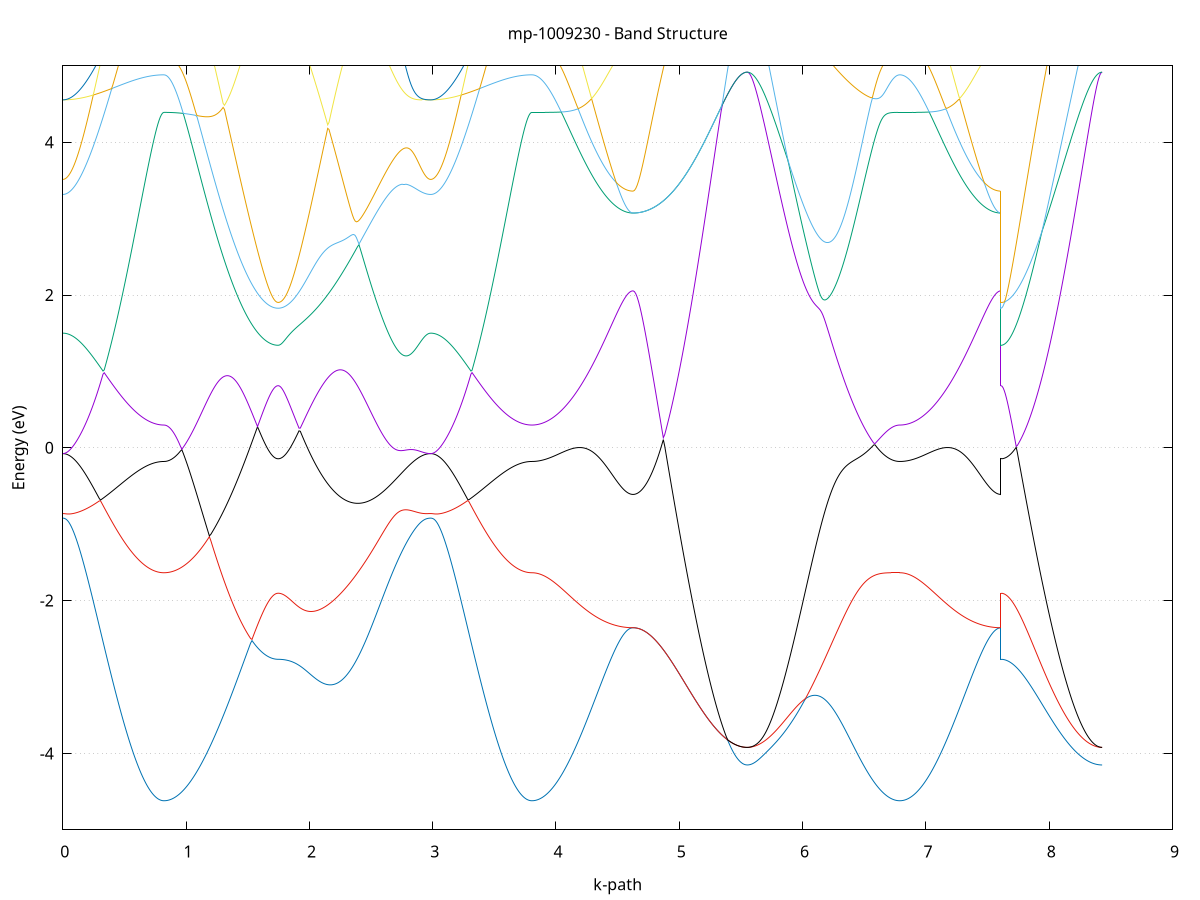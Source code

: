 set title 'mp-1009230 - Band Structure'
set xlabel 'k-path'
set ylabel 'Energy (eV)'
set grid y
set yrange [-5:5]
set terminal png size 800,600
set output 'mp-1009230_bands_gnuplot.png'
plot '-' using 1:2 with lines notitle, '-' using 1:2 with lines notitle, '-' using 1:2 with lines notitle, '-' using 1:2 with lines notitle, '-' using 1:2 with lines notitle, '-' using 1:2 with lines notitle, '-' using 1:2 with lines notitle, '-' using 1:2 with lines notitle, '-' using 1:2 with lines notitle, '-' using 1:2 with lines notitle, '-' using 1:2 with lines notitle, '-' using 1:2 with lines notitle, '-' using 1:2 with lines notitle, '-' using 1:2 with lines notitle, '-' using 1:2 with lines notitle, '-' using 1:2 with lines notitle
0.000000 -37.836501
0.009886 -37.836401
0.019771 -37.836401
0.029657 -37.836401
0.039543 -37.836301
0.049429 -37.836201
0.059314 -37.836101
0.069200 -37.836001
0.079086 -37.835801
0.088972 -37.835701
0.098857 -37.835501
0.108743 -37.835301
0.118629 -37.835101
0.128515 -37.834801
0.138400 -37.834601
0.148286 -37.834301
0.158172 -37.834001
0.168058 -37.833701
0.177943 -37.833401
0.187829 -37.833101
0.197715 -37.832701
0.207601 -37.832401
0.217486 -37.832001
0.227372 -37.831601
0.237258 -37.831201
0.247144 -37.830801
0.257029 -37.830401
0.266915 -37.829901
0.276801 -37.829501
0.286686 -37.829001
0.296572 -37.828601
0.306458 -37.828101
0.316344 -37.827601
0.326229 -37.827101
0.336115 -37.826601
0.346001 -37.826101
0.355887 -37.825601
0.365772 -37.825101
0.375658 -37.824601
0.385544 -37.824101
0.395430 -37.823601
0.405315 -37.823001
0.415201 -37.822501
0.425087 -37.822001
0.434973 -37.821501
0.444858 -37.821001
0.454744 -37.820501
0.464630 -37.820001
0.474516 -37.819401
0.484401 -37.818901
0.494287 -37.818501
0.504173 -37.818001
0.514059 -37.817501
0.523944 -37.817001
0.533830 -37.816501
0.543716 -37.816101
0.553601 -37.815601
0.563487 -37.815201
0.573373 -37.814801
0.583259 -37.814301
0.593144 -37.813901
0.603030 -37.813601
0.612916 -37.813201
0.622802 -37.812801
0.632687 -37.812501
0.642573 -37.812101
0.652459 -37.811801
0.662345 -37.811501
0.672230 -37.811201
0.682116 -37.810901
0.692002 -37.810701
0.701888 -37.810501
0.711773 -37.810201
0.721659 -37.810001
0.731545 -37.809801
0.741431 -37.809701
0.751316 -37.809501
0.761202 -37.809401
0.771088 -37.809301
0.780974 -37.809201
0.790859 -37.809101
0.800745 -37.809101
0.810631 -37.809101
0.820516 -37.809101
0.820516 -37.809101
0.831674 -37.809001
0.842832 -37.808901
0.853990 -37.808701
0.865147 -37.808501
0.876305 -37.808101
0.887463 -37.807701
0.898620 -37.807301
0.909778 -37.806701
0.920936 -37.806101
0.932093 -37.805501
0.943251 -37.804701
0.954409 -37.803901
0.965566 -37.803001
0.976724 -37.802101
0.987882 -37.801101
0.999039 -37.800001
1.010197 -37.798901
1.021355 -37.797701
1.032513 -37.796401
1.043670 -37.795101
1.054828 -37.793801
1.065986 -37.792401
1.077143 -37.790901
1.088301 -37.789401
1.099459 -37.787901
1.110616 -37.786301
1.121774 -37.784601
1.132932 -37.783001
1.144089 -37.781201
1.155247 -37.779501
1.166405 -37.777701
1.177562 -37.775901
1.188720 -37.774101
1.199878 -37.772201
1.211036 -37.770301
1.222193 -37.768401
1.233351 -37.766501
1.244509 -37.764601
1.255666 -37.762701
1.266824 -37.760701
1.277982 -37.758801
1.289139 -37.756801
1.300297 -37.754801
1.311455 -37.752901
1.322612 -37.750901
1.333770 -37.749001
1.344928 -37.747101
1.356085 -37.745201
1.367243 -37.743301
1.378401 -37.741401
1.389559 -37.739501
1.400716 -37.737701
1.411874 -37.735901
1.423032 -37.734101
1.434189 -37.732401
1.445347 -37.730701
1.456505 -37.729001
1.467662 -37.727401
1.478820 -37.725801
1.489978 -37.724301
1.501135 -37.722801
1.512293 -37.721401
1.523451 -37.720001
1.534608 -37.718601
1.545766 -37.717401
1.556924 -37.716201
1.568082 -37.715001
1.579239 -37.713901
1.590397 -37.712901
1.601555 -37.711901
1.612712 -37.711001
1.623870 -37.710101
1.635028 -37.709401
1.646185 -37.708701
1.657343 -37.708101
1.668501 -37.707501
1.679658 -37.707001
1.690816 -37.706601
1.701974 -37.706301
1.713131 -37.706001
1.724289 -37.705801
1.735447 -37.705701
1.746605 -37.705701
1.746605 -37.705701
1.757180 -37.705701
1.767755 -37.705801
1.778330 -37.705901
1.788905 -37.706001
1.799480 -37.706201
1.810055 -37.706501
1.820630 -37.706801
1.831206 -37.707201
1.841781 -37.707601
1.852356 -37.708001
1.862931 -37.708501
1.873506 -37.709001
1.884081 -37.709601
1.894656 -37.710201
1.905231 -37.710901
1.915807 -37.711601
1.926382 -37.712301
1.936957 -37.713101
1.947532 -37.714001
1.958107 -37.714801
1.968682 -37.715801
1.979257 -37.716701
1.989832 -37.717701
2.000408 -37.718801
2.010983 -37.719801
2.021558 -37.720901
2.032133 -37.722101
2.042708 -37.723301
2.053283 -37.724501
2.063858 -37.725701
2.074434 -37.727001
2.085009 -37.728301
2.095584 -37.729701
2.106159 -37.731001
2.116734 -37.732401
2.127309 -37.733901
2.137884 -37.735301
2.148459 -37.736801
2.159035 -37.738301
2.169610 -37.739801
2.180185 -37.741401
2.190760 -37.743001
2.201335 -37.744601
2.211910 -37.746201
2.222485 -37.747801
2.233060 -37.749501
2.243636 -37.751101
2.254211 -37.752801
2.264786 -37.754501
2.275361 -37.756201
2.285936 -37.757901
2.296511 -37.759601
2.307086 -37.761401
2.317661 -37.763101
2.328237 -37.764901
2.338812 -37.766601
2.349387 -37.768401
2.359962 -37.770101
2.370537 -37.771901
2.381112 -37.773601
2.391687 -37.775401
2.402262 -37.777101
2.412838 -37.778901
2.423413 -37.780601
2.433988 -37.782301
2.444563 -37.784101
2.455138 -37.785801
2.465713 -37.787501
2.476288 -37.789201
2.486863 -37.790901
2.497439 -37.792501
2.508014 -37.794201
2.518589 -37.795801
2.529164 -37.797401
2.539739 -37.799001
2.550314 -37.800601
2.560889 -37.802201
2.571465 -37.803701
2.582040 -37.805201
2.592615 -37.806701
2.603190 -37.808201
2.613765 -37.809601
2.624340 -37.811001
2.634915 -37.812401
2.645490 -37.813701
2.656066 -37.815001
2.666641 -37.816301
2.677216 -37.817601
2.687791 -37.818801
2.698366 -37.820001
2.708941 -37.821101
2.719516 -37.822201
2.730091 -37.823301
2.740667 -37.824401
2.751242 -37.825301
2.761817 -37.826301
2.772392 -37.827201
2.782967 -37.828101
2.793542 -37.828901
2.804117 -37.829701
2.814692 -37.830501
2.825268 -37.831201
2.835843 -37.831901
2.846418 -37.832501
2.856993 -37.833101
2.867568 -37.833601
2.878143 -37.834101
2.888718 -37.834501
2.899293 -37.834901
2.909869 -37.835301
2.920444 -37.835601
2.931019 -37.835901
2.941594 -37.836101
2.952169 -37.836201
2.962744 -37.836401
2.973319 -37.836401
2.983894 -37.836501
2.983894 -37.836501
2.992717 -37.836401
3.001540 -37.836401
3.010363 -37.836401
3.019186 -37.836301
3.028008 -37.836301
3.036831 -37.836201
3.045654 -37.836101
3.054477 -37.836001
3.063299 -37.835801
3.072122 -37.835701
3.080945 -37.835501
3.089768 -37.835301
3.098590 -37.835201
3.107413 -37.835001
3.116236 -37.834701
3.125059 -37.834501
3.133881 -37.834301
3.142704 -37.834001
3.151527 -37.833701
3.160350 -37.833501
3.169172 -37.833201
3.177995 -37.832901
3.186818 -37.832501
3.195641 -37.832201
3.204463 -37.831901
3.213286 -37.831501
3.222109 -37.831201
3.230932 -37.830801
3.239754 -37.830401
3.248577 -37.830001
3.257400 -37.829601
3.266223 -37.829201
3.275045 -37.828801
3.283868 -37.828401
3.292691 -37.828001
3.301514 -37.827501
3.310337 -37.827101
3.319159 -37.826701
3.327982 -37.826201
3.336805 -37.825801
3.345628 -37.825301
3.354450 -37.824901
3.363273 -37.824401
3.372096 -37.823901
3.380919 -37.823501
3.389741 -37.823001
3.398564 -37.822601
3.407387 -37.822101
3.416210 -37.821601
3.425032 -37.821201
3.433855 -37.820701
3.442678 -37.820301
3.451501 -37.819801
3.460323 -37.819401
3.469146 -37.818901
3.477969 -37.818501
3.486792 -37.818001
3.495614 -37.817601
3.504437 -37.817201
3.513260 -37.816701
3.522083 -37.816301
3.530905 -37.815901
3.539728 -37.815501
3.548551 -37.815101
3.557374 -37.814801
3.566197 -37.814401
3.575019 -37.814001
3.583842 -37.813701
3.592665 -37.813301
3.601488 -37.813001
3.610310 -37.812701
3.619133 -37.812401
3.627956 -37.812101
3.636779 -37.811801
3.645601 -37.811501
3.654424 -37.811301
3.663247 -37.811001
3.672070 -37.810801
3.680892 -37.810601
3.689715 -37.810401
3.698538 -37.810201
3.707361 -37.810001
3.716183 -37.809801
3.725006 -37.809701
3.733829 -37.809601
3.742652 -37.809401
3.751474 -37.809301
3.760297 -37.809301
3.769120 -37.809201
3.777943 -37.809101
3.786765 -37.809101
3.795588 -37.809101
3.804411 -37.809101
3.804411 -37.809101
3.814297 -37.809001
3.824182 -37.809001
3.834068 -37.809001
3.843954 -37.808901
3.853840 -37.808801
3.863725 -37.808701
3.873611 -37.808601
3.883497 -37.808501
3.893383 -37.808301
3.903268 -37.808101
3.913154 -37.807901
3.923040 -37.807701
3.932926 -37.807501
3.942811 -37.807301
3.952697 -37.807001
3.962583 -37.806701
3.972469 -37.806401
3.982354 -37.806101
3.992240 -37.805801
4.002126 -37.805501
4.012012 -37.805101
4.021897 -37.804801
4.031783 -37.804401
4.041669 -37.804001
4.051554 -37.803601
4.061440 -37.803201
4.071326 -37.802801
4.081212 -37.802401
4.091097 -37.801901
4.100983 -37.801501
4.110869 -37.801001
4.120755 -37.800601
4.130640 -37.800101
4.140526 -37.799601
4.150412 -37.799201
4.160298 -37.798701
4.170183 -37.798201
4.180069 -37.797701
4.189955 -37.797201
4.199841 -37.796701
4.209726 -37.796201
4.219612 -37.795701
4.229498 -37.795201
4.239384 -37.794701
4.249269 -37.794201
4.259155 -37.793701
4.269041 -37.793301
4.278927 -37.792801
4.288812 -37.792301
4.298698 -37.791801
4.308584 -37.791301
4.318469 -37.790901
4.328355 -37.790401
4.338241 -37.790001
4.348127 -37.789501
4.358012 -37.789101
4.367898 -37.788701
4.377784 -37.788301
4.387670 -37.787901
4.397555 -37.787501
4.407441 -37.787101
4.417327 -37.786801
4.427213 -37.786401
4.437098 -37.786101
4.446984 -37.785801
4.456870 -37.785501
4.466756 -37.785201
4.476641 -37.784901
4.486527 -37.784601
4.496413 -37.784401
4.506299 -37.784201
4.516184 -37.783901
4.526070 -37.783801
4.535956 -37.783601
4.545842 -37.783401
4.555727 -37.783301
4.565613 -37.783201
4.575499 -37.783101
4.585384 -37.783001
4.595270 -37.782901
4.605156 -37.782901
4.615042 -37.782801
4.624927 -37.782801
4.624927 -37.782801
4.636085 -37.782801
4.647243 -37.782701
4.658401 -37.782501
4.669558 -37.782201
4.680716 -37.781901
4.691874 -37.781501
4.703031 -37.781101
4.714189 -37.780601
4.725347 -37.780001
4.736504 -37.779301
4.747662 -37.778601
4.758820 -37.777801
4.769977 -37.776901
4.781135 -37.776001
4.792293 -37.775001
4.803450 -37.773901
4.814608 -37.772801
4.825766 -37.771701
4.836924 -37.770501
4.848081 -37.769201
4.859239 -37.767901
4.870397 -37.766501
4.881554 -37.765001
4.892712 -37.763601
4.903870 -37.762101
4.915027 -37.760501
4.926185 -37.758901
4.937343 -37.757301
4.948500 -37.755601
4.959658 -37.753901
4.970816 -37.752101
4.981973 -37.750401
4.993131 -37.748601
5.004289 -37.746701
5.015447 -37.744901
5.026604 -37.743001
5.037762 -37.741201
5.048920 -37.739301
5.060077 -37.737401
5.071235 -37.735501
5.082393 -37.733501
5.093550 -37.731601
5.104708 -37.729701
5.115866 -37.727801
5.127023 -37.725901
5.138181 -37.724001
5.149339 -37.722101
5.160496 -37.720201
5.171654 -37.718401
5.182812 -37.716501
5.193970 -37.714701
5.205127 -37.712901
5.216285 -37.711201
5.227443 -37.709401
5.238600 -37.707701
5.249758 -37.706101
5.260916 -37.704401
5.272073 -37.702901
5.283231 -37.701301
5.294389 -37.699801
5.305546 -37.698301
5.316704 -37.696901
5.327862 -37.695601
5.339019 -37.694301
5.350177 -37.693001
5.361335 -37.691801
5.372493 -37.690701
5.383650 -37.689601
5.394808 -37.688601
5.405966 -37.687701
5.417123 -37.686801
5.428281 -37.686001
5.439439 -37.685201
5.450596 -37.684501
5.461754 -37.683901
5.472912 -37.683401
5.484069 -37.682901
5.495227 -37.682501
5.506385 -37.682201
5.517542 -37.681901
5.528700 -37.681701
5.539858 -37.681601
5.551016 -37.681601
5.551016 -37.681601
5.561591 -37.681601
5.572166 -37.681701
5.582741 -37.681801
5.593316 -37.681901
5.603891 -37.682101
5.614466 -37.682401
5.625041 -37.682701
5.635617 -37.683001
5.646192 -37.683401
5.656767 -37.683801
5.667342 -37.684301
5.677917 -37.684801
5.688492 -37.685401
5.699067 -37.686001
5.709642 -37.686601
5.720218 -37.687301
5.730793 -37.688101
5.741368 -37.688801
5.751943 -37.689701
5.762518 -37.690501
5.773093 -37.691401
5.783668 -37.692301
5.794243 -37.693301
5.804819 -37.694301
5.815394 -37.695401
5.825969 -37.696401
5.836544 -37.697601
5.847119 -37.698701
5.857694 -37.699901
5.868269 -37.701101
5.878844 -37.702301
5.889420 -37.703601
5.899995 -37.704901
5.910570 -37.706301
5.921145 -37.707601
5.931720 -37.709001
5.942295 -37.710401
5.952870 -37.711901
5.963446 -37.713401
5.974021 -37.714901
5.984596 -37.716401
5.995171 -37.717901
6.005746 -37.719501
6.016321 -37.721001
6.026896 -37.722601
6.037471 -37.724201
6.048047 -37.725801
6.058622 -37.727501
6.069197 -37.729101
6.079772 -37.730801
6.090347 -37.732501
6.100922 -37.734101
6.111497 -37.735801
6.122072 -37.737501
6.132648 -37.739201
6.143223 -37.740901
6.153798 -37.742601
6.164373 -37.744401
6.174948 -37.746101
6.185523 -37.747801
6.196098 -37.749501
6.206673 -37.751201
6.217249 -37.752901
6.227824 -37.754601
6.238399 -37.756301
6.248974 -37.758001
6.259549 -37.759601
6.270124 -37.761301
6.280699 -37.763001
6.291274 -37.764601
6.301850 -37.766201
6.312425 -37.767801
6.323000 -37.769401
6.333575 -37.771001
6.344150 -37.772601
6.354725 -37.774101
6.365300 -37.775601
6.375875 -37.777101
6.386451 -37.778601
6.397026 -37.780001
6.407601 -37.781501
6.418176 -37.782901
6.428751 -37.784201
6.439326 -37.785601
6.449901 -37.786901
6.460477 -37.788201
6.471052 -37.789401
6.481627 -37.790601
6.492202 -37.791801
6.502777 -37.793001
6.513352 -37.794101
6.523927 -37.795201
6.534502 -37.796201
6.545078 -37.797201
6.555653 -37.798201
6.566228 -37.799201
6.576803 -37.800101
6.587378 -37.800901
6.597953 -37.801701
6.608528 -37.802501
6.619103 -37.803201
6.629679 -37.803901
6.640254 -37.804601
6.650829 -37.805201
6.661404 -37.805801
6.671979 -37.806301
6.682554 -37.806801
6.693129 -37.807201
6.703704 -37.807601
6.714280 -37.807901
6.724855 -37.808201
6.735430 -37.808501
6.746005 -37.808701
6.756580 -37.808801
6.767155 -37.809001
6.777730 -37.809001
6.788305 -37.809101
6.788305 -37.809101
6.797128 -37.809001
6.805951 -37.809001
6.814774 -37.809001
6.823596 -37.808901
6.832419 -37.808901
6.841242 -37.808801
6.850065 -37.808701
6.858888 -37.808601
6.867710 -37.808501
6.876533 -37.808301
6.885356 -37.808201
6.894179 -37.808001
6.903001 -37.807801
6.911824 -37.807601
6.920647 -37.807401
6.929470 -37.807201
6.938292 -37.807001
6.947115 -37.806701
6.955938 -37.806501
6.964761 -37.806201
6.973583 -37.805901
6.982406 -37.805601
6.991229 -37.805301
7.000052 -37.805001
7.008874 -37.804701
7.017697 -37.804301
7.026520 -37.804001
7.035343 -37.803601
7.044165 -37.803301
7.052988 -37.802901
7.061811 -37.802501
7.070634 -37.802101
7.079456 -37.801701
7.088279 -37.801301
7.097102 -37.800901
7.105925 -37.800501
7.114747 -37.800101
7.123570 -37.799701
7.132393 -37.799301
7.141216 -37.798801
7.150039 -37.798401
7.158861 -37.798001
7.167684 -37.797501
7.176507 -37.797101
7.185330 -37.796601
7.194152 -37.796201
7.202975 -37.795701
7.211798 -37.795301
7.220621 -37.794901
7.229443 -37.794401
7.238266 -37.794001
7.247089 -37.793501
7.255912 -37.793101
7.264734 -37.792701
7.273557 -37.792301
7.282380 -37.791801
7.291203 -37.791401
7.300025 -37.791001
7.308848 -37.790601
7.317671 -37.790201
7.326494 -37.789801
7.335316 -37.789401
7.344139 -37.789001
7.352962 -37.788601
7.361785 -37.788301
7.370607 -37.787901
7.379430 -37.787601
7.388253 -37.787201
7.397076 -37.786901
7.405899 -37.786601
7.414721 -37.786301
7.423544 -37.786001
7.432367 -37.785701
7.441190 -37.785401
7.450012 -37.785201
7.458835 -37.784901
7.467658 -37.784701
7.476481 -37.784501
7.485303 -37.784301
7.494126 -37.784101
7.502949 -37.783901
7.511772 -37.783701
7.520594 -37.783601
7.529417 -37.783401
7.538240 -37.783301
7.547063 -37.783201
7.555885 -37.783101
7.564708 -37.783001
7.573531 -37.782901
7.582354 -37.782901
7.591176 -37.782901
7.599999 -37.782801
7.608822 -37.782801
7.608822 -37.705701
7.617645 -37.705701
7.626467 -37.705601
7.635290 -37.705601
7.644113 -37.705601
7.652936 -37.705501
7.661758 -37.705401
7.670581 -37.705301
7.679404 -37.705201
7.688227 -37.705101
7.697050 -37.705001
7.705872 -37.704801
7.714695 -37.704701
7.723518 -37.704501
7.732341 -37.704301
7.741163 -37.704201
7.749986 -37.704001
7.758809 -37.703701
7.767632 -37.703501
7.776454 -37.703301
7.785277 -37.703001
7.794100 -37.702801
7.802923 -37.702501
7.811745 -37.702201
7.820568 -37.701901
7.829391 -37.701601
7.838214 -37.701301
7.847036 -37.701001
7.855859 -37.700701
7.864682 -37.700301
7.873505 -37.700001
7.882327 -37.699701
7.891150 -37.699301
7.899973 -37.698901
7.908796 -37.698601
7.917618 -37.698201
7.926441 -37.697801
7.935264 -37.697401
7.944087 -37.697001
7.952909 -37.696701
7.961732 -37.696301
7.970555 -37.695901
7.979378 -37.695501
7.988201 -37.695101
7.997023 -37.694701
8.005846 -37.694201
8.014669 -37.693801
8.023492 -37.693401
8.032314 -37.693001
8.041137 -37.692601
8.049960 -37.692201
8.058783 -37.691801
8.067605 -37.691401
8.076428 -37.691001
8.085251 -37.690601
8.094074 -37.690201
8.102896 -37.689801
8.111719 -37.689501
8.120542 -37.689101
8.129365 -37.688701
8.138187 -37.688301
8.147010 -37.688001
8.155833 -37.687601
8.164656 -37.687301
8.173478 -37.686901
8.182301 -37.686601
8.191124 -37.686301
8.199947 -37.685901
8.208769 -37.685601
8.217592 -37.685301
8.226415 -37.685001
8.235238 -37.684801
8.244060 -37.684501
8.252883 -37.684201
8.261706 -37.684001
8.270529 -37.683701
8.279352 -37.683501
8.288174 -37.683301
8.296997 -37.683101
8.305820 -37.682901
8.314643 -37.682701
8.323465 -37.682501
8.332288 -37.682401
8.341111 -37.682201
8.349934 -37.682101
8.358756 -37.682001
8.367579 -37.681901
8.376402 -37.681801
8.385225 -37.681701
8.394047 -37.681701
8.402870 -37.681601
8.411693 -37.681601
8.420516 -37.681601
8.429338 -37.681601
e
0.000000 -18.944201
0.009886 -18.944401
0.019771 -18.945001
0.029657 -18.946001
0.039543 -18.947401
0.049429 -18.949201
0.059314 -18.951401
0.069200 -18.953901
0.079086 -18.956801
0.088972 -18.960101
0.098857 -18.963801
0.108743 -18.967901
0.118629 -18.972201
0.128515 -18.977001
0.138400 -18.982101
0.148286 -18.987501
0.158172 -18.993201
0.168058 -18.999201
0.177943 -19.005601
0.187829 -19.012201
0.197715 -19.019101
0.207601 -19.026201
0.217486 -19.033701
0.227372 -19.041301
0.237258 -19.049201
0.247144 -19.057301
0.257029 -19.065601
0.266915 -19.074101
0.276801 -19.082801
0.286686 -19.091601
0.296572 -19.100601
0.306458 -19.109701
0.316344 -19.118901
0.326229 -19.128301
0.336115 -19.137701
0.346001 -19.147201
0.355887 -19.156701
0.365772 -19.166301
0.375658 -19.176001
0.385544 -19.185601
0.395430 -19.195301
0.405315 -19.204901
0.415201 -19.214601
0.425087 -19.224201
0.434973 -19.233701
0.444858 -19.243201
0.454744 -19.252601
0.464630 -19.261901
0.474516 -19.271101
0.484401 -19.280301
0.494287 -19.289201
0.504173 -19.298101
0.514059 -19.306801
0.523944 -19.315301
0.533830 -19.323701
0.543716 -19.331801
0.553601 -19.339801
0.563487 -19.347601
0.573373 -19.355201
0.583259 -19.362601
0.593144 -19.369701
0.603030 -19.376601
0.612916 -19.383201
0.622802 -19.389601
0.632687 -19.395701
0.642573 -19.401601
0.652459 -19.407201
0.662345 -19.412501
0.672230 -19.417501
0.682116 -19.422201
0.692002 -19.426601
0.701888 -19.430701
0.711773 -19.434501
0.721659 -19.437901
0.731545 -19.441101
0.741431 -19.443901
0.751316 -19.446401
0.761202 -19.448601
0.771088 -19.450501
0.780974 -19.452001
0.790859 -19.453201
0.800745 -19.454001
0.810631 -19.454501
0.820516 -19.454701
0.820516 -19.454701
0.831674 -19.454601
0.842832 -19.454401
0.853990 -19.454001
0.865147 -19.453401
0.876305 -19.452601
0.887463 -19.451701
0.898620 -19.450601
0.909778 -19.449401
0.920936 -19.448001
0.932093 -19.446501
0.943251 -19.444801
0.954409 -19.442901
0.965566 -19.440901
0.976724 -19.438701
0.987882 -19.436401
0.999039 -19.434001
1.010197 -19.431401
1.021355 -19.428701
1.032513 -19.425801
1.043670 -19.422801
1.054828 -19.419701
1.065986 -19.416501
1.077143 -19.413101
1.088301 -19.409701
1.099459 -19.406101
1.110616 -19.402401
1.121774 -19.398601
1.132932 -19.394801
1.144089 -19.390801
1.155247 -19.386801
1.166405 -19.382601
1.177562 -19.378401
1.188720 -19.374201
1.199878 -19.369901
1.211036 -19.365501
1.222193 -19.361101
1.233351 -19.356601
1.244509 -19.352101
1.255666 -19.347501
1.266824 -19.343001
1.277982 -19.338401
1.289139 -19.333801
1.300297 -19.329201
1.311455 -19.324601
1.322612 -19.320001
1.333770 -19.315501
1.344928 -19.310901
1.356085 -19.306401
1.367243 -19.301901
1.378401 -19.297501
1.389559 -19.293101
1.400716 -19.288701
1.411874 -19.297901
1.423032 -19.315601
1.434189 -19.332901
1.445347 -19.349701
1.456505 -19.366101
1.467662 -19.382101
1.478820 -19.397601
1.489978 -19.412601
1.501135 -19.427001
1.512293 -19.441001
1.523451 -19.454401
1.534608 -19.467201
1.545766 -19.479501
1.556924 -19.491201
1.568082 -19.502301
1.579239 -19.512801
1.590397 -19.522601
1.601555 -19.531901
1.612712 -19.540501
1.623870 -19.548401
1.635028 -19.555701
1.646185 -19.562301
1.657343 -19.568201
1.668501 -19.573401
1.679658 -19.578001
1.690816 -19.581801
1.701974 -19.585001
1.713131 -19.587501
1.724289 -19.589201
1.735447 -19.590301
1.746605 -19.590601
1.746605 -19.590601
1.757180 -19.590501
1.767755 -19.590001
1.778330 -19.589201
1.788905 -19.588101
1.799480 -19.586701
1.810055 -19.585001
1.820630 -19.583001
1.831206 -19.580601
1.841781 -19.578001
1.852356 -19.575001
1.862931 -19.571701
1.873506 -19.568201
1.884081 -19.564301
1.894656 -19.560101
1.905231 -19.555601
1.915807 -19.550901
1.926382 -19.545801
1.936957 -19.540401
1.947532 -19.534701
1.958107 -19.528801
1.968682 -19.522601
1.979257 -19.516001
1.989832 -19.509301
2.000408 -19.502201
2.010983 -19.494801
2.021558 -19.487201
2.032133 -19.479301
2.042708 -19.471201
2.053283 -19.462801
2.063858 -19.454101
2.074434 -19.445201
2.085009 -19.436101
2.095584 -19.426701
2.106159 -19.417101
2.116734 -19.407201
2.127309 -19.397201
2.137884 -19.386901
2.148459 -19.376401
2.159035 -19.365701
2.169610 -19.354801
2.180185 -19.343801
2.190760 -19.332501
2.201335 -19.321101
2.211910 -19.309501
2.222485 -19.297801
2.233060 -19.286001
2.243636 -19.274101
2.254211 -19.262101
2.264786 -19.250001
2.275361 -19.237801
2.285936 -19.225701
2.296511 -19.213701
2.307086 -19.201701
2.317661 -19.190001
2.328237 -19.178601
2.338812 -19.167601
2.349387 -19.157201
2.359962 -19.147501
2.370537 -19.138701
2.381112 -19.130701
2.391687 -19.123501
2.402262 -19.116901
2.412838 -19.110901
2.423413 -19.105301
2.433988 -19.100001
2.444563 -19.095001
2.455138 -19.090101
2.465713 -19.085301
2.476288 -19.080601
2.486863 -19.076101
2.497439 -19.071601
2.508014 -19.067101
2.518589 -19.062701
2.529164 -19.058301
2.539739 -19.054001
2.550314 -19.049701
2.560889 -19.045501
2.571465 -19.041301
2.582040 -19.037101
2.592615 -19.033001
2.603190 -19.028901
2.613765 -19.024901
2.624340 -19.020901
2.634915 -19.017001
2.645490 -19.013201
2.656066 -19.009401
2.666641 -19.005701
2.677216 -19.002001
2.687791 -18.998501
2.698366 -18.995001
2.708941 -18.991601
2.719516 -18.988301
2.730091 -18.985001
2.740667 -18.981901
2.751242 -18.978901
2.761817 -18.976001
2.772392 -18.973201
2.782967 -18.970501
2.793542 -18.967901
2.804117 -18.965401
2.814692 -18.963101
2.825268 -18.960801
2.835843 -18.958801
2.846418 -18.956801
2.856993 -18.955001
2.867568 -18.953301
2.878143 -18.951701
2.888718 -18.950301
2.899293 -18.949101
2.909869 -18.947901
2.920444 -18.947001
2.931019 -18.946101
2.941594 -18.945501
2.952169 -18.944901
2.962744 -18.944501
2.973319 -18.944301
2.983894 -18.944201
2.983894 -18.944201
2.992717 -18.944401
3.001540 -18.944901
3.010363 -18.945701
3.019186 -18.946801
3.028008 -18.948201
3.036831 -18.949901
3.045654 -18.952001
3.054477 -18.954301
3.063299 -18.956901
3.072122 -18.959901
3.080945 -18.963101
3.089768 -18.966601
3.098590 -18.970501
3.107413 -18.974501
3.116236 -18.978901
3.125059 -18.983501
3.133881 -18.988401
3.142704 -18.993601
3.151527 -18.999001
3.160350 -19.004601
3.169172 -19.010401
3.177995 -19.016501
3.186818 -19.022801
3.195641 -19.029301
3.204463 -19.036001
3.213286 -19.042901
3.222109 -19.050001
3.230932 -19.057201
3.239754 -19.064601
3.248577 -19.072201
3.257400 -19.079901
3.266223 -19.087701
3.275045 -19.095601
3.283868 -19.103701
3.292691 -19.111901
3.301514 -19.120101
3.310337 -19.128501
3.319159 -19.136901
3.327982 -19.145301
3.336805 -19.153801
3.345628 -19.162401
3.354450 -19.171001
3.363273 -19.179601
3.372096 -19.188201
3.380919 -19.196801
3.389741 -19.205501
3.398564 -19.214101
3.407387 -19.222601
3.416210 -19.231201
3.425032 -19.239601
3.433855 -19.248101
3.442678 -19.256401
3.451501 -19.264701
3.460323 -19.272901
3.469146 -19.281001
3.477969 -19.289001
3.486792 -19.296901
3.495614 -19.304701
3.504437 -19.312401
3.513260 -19.319901
3.522083 -19.327301
3.530905 -19.334501
3.539728 -19.341601
3.548551 -19.348501
3.557374 -19.355301
3.566197 -19.361901
3.575019 -19.368301
3.583842 -19.374501
3.592665 -19.380501
3.601488 -19.386301
3.610310 -19.391901
3.619133 -19.397301
3.627956 -19.402401
3.636779 -19.407401
3.645601 -19.412101
3.654424 -19.416601
3.663247 -19.420901
3.672070 -19.424901
3.680892 -19.428701
3.689715 -19.432201
3.698538 -19.435501
3.707361 -19.438601
3.716183 -19.441301
3.725006 -19.443901
3.733829 -19.446101
3.742652 -19.448101
3.751474 -19.449901
3.760297 -19.451301
3.769120 -19.452501
3.777943 -19.453501
3.786765 -19.454201
3.795588 -19.454601
3.804411 -19.454701
3.804411 -19.454701
3.814297 -19.454701
3.824182 -19.454501
3.834068 -19.454301
3.843954 -19.454001
3.853840 -19.453501
3.863725 -19.453001
3.873611 -19.452401
3.883497 -19.451701
3.893383 -19.451001
3.903268 -19.450101
3.913154 -19.449101
3.923040 -19.448101
3.932926 -19.447001
3.942811 -19.445801
3.952697 -19.444501
3.962583 -19.443101
3.972469 -19.441701
3.982354 -19.440201
3.992240 -19.438601
4.002126 -19.436901
4.012012 -19.435201
4.021897 -19.433301
4.031783 -19.431501
4.041669 -19.429501
4.051554 -19.427601
4.061440 -19.425501
4.071326 -19.423401
4.081212 -19.421301
4.091097 -19.419001
4.100983 -19.416801
4.110869 -19.414501
4.120755 -19.412201
4.130640 -19.409801
4.140526 -19.407401
4.150412 -19.405001
4.160298 -19.402501
4.170183 -19.400101
4.180069 -19.397601
4.189955 -19.395001
4.199841 -19.392501
4.209726 -19.390001
4.219612 -19.387501
4.229498 -19.384901
4.239384 -19.382401
4.249269 -19.379801
4.259155 -19.377301
4.269041 -19.374801
4.278927 -19.372301
4.288812 -19.369901
4.298698 -19.367401
4.308584 -19.365001
4.318469 -19.362601
4.328355 -19.360301
4.338241 -19.357901
4.348127 -19.355701
4.358012 -19.353401
4.367898 -19.351301
4.377784 -19.349101
4.387670 -19.347101
4.397555 -19.345101
4.407441 -19.343101
4.417327 -19.341201
4.427213 -19.339401
4.437098 -19.337601
4.446984 -19.336001
4.456870 -19.334401
4.466756 -19.332801
4.476641 -19.331401
4.486527 -19.330001
4.496413 -19.328801
4.506299 -19.327601
4.516184 -19.326501
4.526070 -19.325501
4.535956 -19.324501
4.545842 -19.323701
4.555727 -19.323001
4.565613 -19.322301
4.575499 -19.321801
4.585384 -19.321301
4.595270 -19.321001
4.605156 -19.320801
4.615042 -19.320601
4.624927 -19.320601
4.624927 -19.320601
4.636085 -19.320501
4.647243 -19.320301
4.658401 -19.320001
4.669558 -19.319501
4.680716 -19.319001
4.691874 -19.318301
4.703031 -19.317401
4.714189 -19.316501
4.725347 -19.315401
4.736504 -19.314201
4.747662 -19.312901
4.758820 -19.311501
4.769977 -19.310001
4.781135 -19.308301
4.792293 -19.306601
4.803450 -19.304701
4.814608 -19.302701
4.825766 -19.300601
4.836924 -19.298401
4.848081 -19.296101
4.859239 -19.293801
4.870397 -19.291301
4.881554 -19.288701
4.892712 -19.286101
4.903870 -19.283301
4.915027 -19.280501
4.926185 -19.277601
4.937343 -19.274701
4.948500 -19.271701
4.959658 -19.268601
4.970816 -19.265501
4.981973 -19.262301
4.993131 -19.259001
5.004289 -19.255701
5.015447 -19.252401
5.026604 -19.249001
5.037762 -19.245601
5.048920 -19.242201
5.060077 -19.238801
5.071235 -19.235301
5.082393 -19.231801
5.093550 -19.228301
5.104708 -19.224901
5.115866 -19.221401
5.127023 -19.217901
5.138181 -19.214401
5.149339 -19.211001
5.160496 -19.207601
5.171654 -19.204201
5.182812 -19.200801
5.193970 -19.197501
5.205127 -19.214001
5.216285 -19.231301
5.227443 -19.248301
5.238600 -19.265001
5.249758 -19.281201
5.260916 -19.297001
5.272073 -19.312401
5.283231 -19.327301
5.294389 -19.341701
5.305546 -19.355701
5.316704 -19.369101
5.327862 -19.382001
5.339019 -19.394401
5.350177 -19.406301
5.361335 -19.417601
5.372493 -19.428301
5.383650 -19.438401
5.394808 -19.447901
5.405966 -19.456801
5.417123 -19.465101
5.428281 -19.472701
5.439439 -19.479701
5.450596 -19.486101
5.461754 -19.491801
5.472912 -19.496901
5.484069 -19.501301
5.495227 -19.505001
5.506385 -19.508101
5.517542 -19.510501
5.528700 -19.512201
5.539858 -19.513201
5.551016 -19.513501
5.551016 -19.513501
5.561591 -19.513401
5.572166 -19.512901
5.582741 -19.512101
5.593316 -19.511001
5.603891 -19.509601
5.614466 -19.507901
5.625041 -19.505801
5.635617 -19.503501
5.646192 -19.500801
5.656767 -19.497801
5.667342 -19.494601
5.677917 -19.491001
5.688492 -19.487101
5.699067 -19.482901
5.709642 -19.478401
5.720218 -19.473601
5.730793 -19.468501
5.741368 -19.463201
5.751943 -19.457501
5.762518 -19.451501
5.773093 -19.445301
5.783668 -19.438701
5.794243 -19.431901
5.804819 -19.424901
5.815394 -19.417501
5.825969 -19.409901
5.836544 -19.402001
5.847119 -19.393801
5.857694 -19.385401
5.868269 -19.376801
5.878844 -19.367901
5.889420 -19.358701
5.899995 -19.349301
5.910570 -19.339701
5.921145 -19.329801
5.931720 -19.319801
5.942295 -19.309501
5.952870 -19.299001
5.963446 -19.288301
5.974021 -19.277401
5.984596 -19.266301
5.995171 -19.255001
6.005746 -19.243601
6.016321 -19.231901
6.026896 -19.228501
6.037471 -19.232301
6.048047 -19.236201
6.058622 -19.240101
6.069197 -19.244101
6.079772 -19.248101
6.090347 -19.252201
6.100922 -19.256301
6.111497 -19.260401
6.122072 -19.264601
6.132648 -19.268801
6.143223 -19.273001
6.153798 -19.277301
6.164373 -19.281601
6.174948 -19.285901
6.185523 -19.290201
6.196098 -19.294501
6.206673 -19.298801
6.217249 -19.303201
6.227824 -19.307501
6.238399 -19.311901
6.248974 -19.316201
6.259549 -19.320501
6.270124 -19.324901
6.280699 -19.329201
6.291274 -19.333401
6.301850 -19.337701
6.312425 -19.341901
6.323000 -19.346101
6.333575 -19.350301
6.344150 -19.354401
6.354725 -19.358501
6.365300 -19.362601
6.375875 -19.366601
6.386451 -19.370601
6.397026 -19.374501
6.407601 -19.378301
6.418176 -19.382101
6.428751 -19.385801
6.439326 -19.389501
6.449901 -19.393001
6.460477 -19.396501
6.471052 -19.400001
6.481627 -19.403301
6.492202 -19.406601
6.502777 -19.409801
6.513352 -19.412901
6.523927 -19.415901
6.534502 -19.418801
6.545078 -19.421601
6.555653 -19.424301
6.566228 -19.426901
6.576803 -19.429401
6.587378 -19.431801
6.597953 -19.434101
6.608528 -19.436301
6.619103 -19.438301
6.629679 -19.440301
6.640254 -19.442101
6.650829 -19.443801
6.661404 -19.445401
6.671979 -19.446901
6.682554 -19.448201
6.693129 -19.449401
6.703704 -19.450501
6.714280 -19.451501
6.724855 -19.452401
6.735430 -19.453101
6.746005 -19.453701
6.756580 -19.454101
6.767155 -19.454401
6.777730 -19.454601
6.788305 -19.454701
6.788305 -19.454701
6.797128 -19.454701
6.805951 -19.454501
6.814774 -19.454401
6.823596 -19.454101
6.832419 -19.453801
6.841242 -19.453401
6.850065 -19.452901
6.858888 -19.452301
6.867710 -19.451701
6.876533 -19.451001
6.885356 -19.450301
6.894179 -19.449401
6.903001 -19.448501
6.911824 -19.447601
6.920647 -19.446501
6.929470 -19.445401
6.938292 -19.444301
6.947115 -19.443001
6.955938 -19.441701
6.964761 -19.440401
6.973583 -19.439001
6.982406 -19.437501
6.991229 -19.436001
7.000052 -19.434401
7.008874 -19.432801
7.017697 -19.431101
7.026520 -19.429401
7.035343 -19.427601
7.044165 -19.425801
7.052988 -19.423901
7.061811 -19.422001
7.070634 -19.420001
7.079456 -19.418001
7.088279 -19.416001
7.097102 -19.414001
7.105925 -19.411901
7.114747 -19.409801
7.123570 -19.407601
7.132393 -19.405501
7.141216 -19.403301
7.150039 -19.401101
7.158861 -19.398801
7.167684 -19.396601
7.176507 -19.394401
7.185330 -19.392101
7.194152 -19.389901
7.202975 -19.387601
7.211798 -19.385301
7.220621 -19.383101
7.229443 -19.380801
7.238266 -19.378501
7.247089 -19.376301
7.255912 -19.374101
7.264734 -19.371801
7.273557 -19.369601
7.282380 -19.367501
7.291203 -19.365301
7.300025 -19.363201
7.308848 -19.361101
7.317671 -19.359001
7.326494 -19.356901
7.335316 -19.354901
7.344139 -19.352901
7.352962 -19.351001
7.361785 -19.349101
7.370607 -19.347301
7.379430 -19.345501
7.388253 -19.343701
7.397076 -19.342001
7.405899 -19.340401
7.414721 -19.338801
7.423544 -19.337201
7.432367 -19.335701
7.441190 -19.334301
7.450012 -19.332901
7.458835 -19.331601
7.467658 -19.330401
7.476481 -19.329201
7.485303 -19.328101
7.494126 -19.327101
7.502949 -19.326201
7.511772 -19.325301
7.520594 -19.324501
7.529417 -19.323701
7.538240 -19.323101
7.547063 -19.322501
7.555885 -19.322001
7.564708 -19.321501
7.573531 -19.321201
7.582354 -19.320901
7.591176 -19.320701
7.599999 -19.320601
7.608822 -19.320601
7.608822 -19.590601
7.617645 -19.590601
7.626467 -19.590601
7.635290 -19.590401
7.644113 -19.590301
7.652936 -19.590101
7.661758 -19.589901
7.670581 -19.589601
7.679404 -19.589301
7.688227 -19.588901
7.697050 -19.588501
7.705872 -19.588101
7.714695 -19.587601
7.723518 -19.587001
7.732341 -19.586501
7.741163 -19.585901
7.749986 -19.585201
7.758809 -19.584501
7.767632 -19.583801
7.776454 -19.583101
7.785277 -19.582301
7.794100 -19.581501
7.802923 -19.580601
7.811745 -19.579701
7.820568 -19.578801
7.829391 -19.577901
7.838214 -19.576901
7.847036 -19.575901
7.855859 -19.574801
7.864682 -19.573801
7.873505 -19.572701
7.882327 -19.571601
7.891150 -19.570501
7.899973 -19.569301
7.908796 -19.568101
7.917618 -19.567001
7.926441 -19.565701
7.935264 -19.564501
7.944087 -19.563301
7.952909 -19.562001
7.961732 -19.560801
7.970555 -19.559501
7.979378 -19.558201
7.988201 -19.556901
7.997023 -19.555601
8.005846 -19.554301
8.014669 -19.553001
8.023492 -19.551701
8.032314 -19.550401
8.041137 -19.549101
8.049960 -19.547801
8.058783 -19.546601
8.067605 -19.545301
8.076428 -19.544001
8.085251 -19.542701
8.094074 -19.541501
8.102896 -19.540201
8.111719 -19.539001
8.120542 -19.537701
8.129365 -19.536501
8.138187 -19.535401
8.147010 -19.534201
8.155833 -19.533001
8.164656 -19.531901
8.173478 -19.530801
8.182301 -19.529701
8.191124 -19.528701
8.199947 -19.527601
8.208769 -19.526601
8.217592 -19.525701
8.226415 -19.524701
8.235238 -19.523801
8.244060 -19.523001
8.252883 -19.522101
8.261706 -19.521301
8.270529 -19.520501
8.279352 -19.519801
8.288174 -19.519101
8.296997 -19.518401
8.305820 -19.517801
8.314643 -19.517201
8.323465 -19.516701
8.332288 -19.516201
8.341111 -19.515701
8.349934 -19.515301
8.358756 -19.514901
8.367579 -19.514601
8.376402 -19.514301
8.385225 -19.514101
8.394047 -19.513901
8.402870 -19.513701
8.411693 -19.513601
8.420516 -19.513501
8.429338 -19.513501
e
0.000000 -18.944201
0.009886 -18.944201
0.019771 -18.944201
0.029657 -18.944101
0.039543 -18.943901
0.049429 -18.943801
0.059314 -18.943601
0.069200 -18.943301
0.079086 -18.943001
0.088972 -18.942701
0.098857 -18.942401
0.108743 -18.942001
0.118629 -18.941501
0.128515 -18.941101
0.138400 -18.940601
0.148286 -18.940101
0.158172 -18.939501
0.168058 -18.938901
0.177943 -18.938301
0.187829 -18.937601
0.197715 -18.937001
0.207601 -18.936201
0.217486 -18.935501
0.227372 -18.934801
0.237258 -18.934001
0.247144 -18.933201
0.257029 -18.932301
0.266915 -18.931501
0.276801 -18.930601
0.286686 -18.929701
0.296572 -18.928801
0.306458 -18.927901
0.316344 -18.926901
0.326229 -18.926001
0.336115 -18.925001
0.346001 -18.924001
0.355887 -18.923001
0.365772 -18.922001
0.375658 -18.921001
0.385544 -18.920001
0.395430 -18.919001
0.405315 -18.918001
0.415201 -18.917001
0.425087 -18.915901
0.434973 -18.914901
0.444858 -18.913901
0.454744 -18.912901
0.464630 -18.911901
0.474516 -18.910901
0.484401 -18.909901
0.494287 -18.908901
0.504173 -18.908001
0.514059 -18.907001
0.523944 -18.906101
0.533830 -18.905201
0.543716 -18.904301
0.553601 -18.903401
0.563487 -18.902501
0.573373 -18.901701
0.583259 -18.900901
0.593144 -18.900101
0.603030 -18.899301
0.612916 -18.898601
0.622802 -18.897801
0.632687 -18.897101
0.642573 -18.896501
0.652459 -18.895901
0.662345 -18.895201
0.672230 -18.894701
0.682116 -18.894101
0.692002 -18.893601
0.701888 -18.893201
0.711773 -18.892701
0.721659 -18.892301
0.731545 -18.892001
0.741431 -18.891701
0.751316 -18.891401
0.761202 -18.891101
0.771088 -18.890901
0.780974 -18.890701
0.790859 -18.890601
0.800745 -18.890501
0.810631 -18.890401
0.820516 -18.890401
0.820516 -18.890401
0.831674 -18.890401
0.842832 -18.890201
0.853990 -18.890001
0.865147 -18.889701
0.876305 -18.889401
0.887463 -18.888901
0.898620 -18.888301
0.909778 -18.887701
0.920936 -18.887001
0.932093 -18.886201
0.943251 -18.885301
0.954409 -18.884401
0.965566 -18.883301
0.976724 -18.882201
0.987882 -18.881101
0.999039 -18.879801
1.010197 -18.878501
1.021355 -18.877101
1.032513 -18.875601
1.043670 -18.874101
1.054828 -18.872501
1.065986 -18.870901
1.077143 -18.869201
1.088301 -18.867401
1.099459 -18.865601
1.110616 -18.863701
1.121774 -18.861801
1.132932 -18.859801
1.144089 -18.857801
1.155247 -18.855801
1.166405 -18.859101
1.177562 -18.879001
1.188720 -18.899101
1.199878 -18.919401
1.211036 -18.939801
1.222193 -18.960301
1.233351 -18.980901
1.244509 -19.001601
1.255666 -19.022301
1.266824 -19.042901
1.277982 -19.063601
1.289139 -19.084101
1.300297 -19.104601
1.311455 -19.124901
1.322612 -19.145101
1.333770 -19.165101
1.344928 -19.184901
1.356085 -19.204501
1.367243 -19.223801
1.378401 -19.242801
1.389559 -19.261501
1.400716 -19.279901
1.411874 -19.284501
1.423032 -19.280301
1.434189 -19.276101
1.445347 -19.272101
1.456505 -19.268101
1.467662 -19.264201
1.478820 -19.260401
1.489978 -19.256801
1.501135 -19.253201
1.512293 -19.249801
1.523451 -19.246401
1.534608 -19.243201
1.545766 -19.240201
1.556924 -19.237201
1.568082 -19.234501
1.579239 -19.231801
1.590397 -19.229301
1.601555 -19.227001
1.612712 -19.224801
1.623870 -19.222801
1.635028 -19.220901
1.646185 -19.219201
1.657343 -19.217701
1.668501 -19.216401
1.679658 -19.215201
1.690816 -19.214201
1.701974 -19.213401
1.713131 -19.212801
1.724289 -19.212301
1.735447 -19.212001
1.746605 -19.211901
1.746605 -19.211901
1.757180 -19.211901
1.767755 -19.211801
1.778330 -19.211701
1.788905 -19.211601
1.799480 -19.211301
1.810055 -19.211101
1.820630 -19.210801
1.831206 -19.210401
1.841781 -19.210001
1.852356 -19.209501
1.862931 -19.209001
1.873506 -19.208501
1.884081 -19.207801
1.894656 -19.207201
1.905231 -19.206401
1.915807 -19.205701
1.926382 -19.204801
1.936957 -19.203901
1.947532 -19.203001
1.958107 -19.201901
1.968682 -19.200901
1.979257 -19.199701
1.989832 -19.198501
2.000408 -19.197201
2.010983 -19.195901
2.021558 -19.194401
2.032133 -19.193001
2.042708 -19.191401
2.053283 -19.189801
2.063858 -19.188101
2.074434 -19.186301
2.085009 -19.184401
2.095584 -19.182501
2.106159 -19.180401
2.116734 -19.178301
2.127309 -19.176101
2.137884 -19.173801
2.148459 -19.171501
2.159035 -19.169001
2.169610 -19.166401
2.180185 -19.163801
2.190760 -19.161001
2.201335 -19.158201
2.211910 -19.155201
2.222485 -19.152101
2.233060 -19.148901
2.243636 -19.145601
2.254211 -19.142101
2.264786 -19.138401
2.275361 -19.134601
2.285936 -19.130601
2.296511 -19.126201
2.307086 -19.121601
2.317661 -19.116601
2.328237 -19.111201
2.338812 -19.105101
2.349387 -19.098201
2.359962 -19.090601
2.370537 -19.081901
2.381112 -19.072301
2.391687 -19.061801
2.402262 -19.050601
2.412838 -19.038701
2.423413 -19.026401
2.433988 -19.013701
2.444563 -19.000701
2.455138 -18.987501
2.465713 -18.974201
2.476288 -18.960801
2.486863 -18.947301
2.497439 -18.933801
2.508014 -18.920301
2.518589 -18.906801
2.529164 -18.893301
2.539739 -18.891601
2.550314 -18.893801
2.560889 -18.895901
2.571465 -18.898101
2.582040 -18.900201
2.592615 -18.902201
2.603190 -18.904301
2.613765 -18.906301
2.624340 -18.908201
2.634915 -18.910201
2.645490 -18.912001
2.656066 -18.913901
2.666641 -18.915701
2.677216 -18.917401
2.687791 -18.919201
2.698366 -18.920801
2.708941 -18.922501
2.719516 -18.924001
2.730091 -18.925501
2.740667 -18.927001
2.751242 -18.928401
2.761817 -18.929801
2.772392 -18.931101
2.782967 -18.932301
2.793542 -18.933501
2.804117 -18.934701
2.814692 -18.935701
2.825268 -18.936801
2.835843 -18.937701
2.846418 -18.938601
2.856993 -18.939401
2.867568 -18.940201
2.878143 -18.940901
2.888718 -18.941501
2.899293 -18.942101
2.909869 -18.942601
2.920444 -18.943001
2.931019 -18.943401
2.941594 -18.943701
2.952169 -18.943901
2.962744 -18.944101
2.973319 -18.944201
2.983894 -18.944201
2.983894 -18.944201
2.992717 -18.944201
3.001540 -18.944201
3.010363 -18.944101
3.019186 -18.944001
3.028008 -18.943901
3.036831 -18.943701
3.045654 -18.943501
3.054477 -18.943301
3.063299 -18.943001
3.072122 -18.942701
3.080945 -18.942401
3.089768 -18.942101
3.098590 -18.941701
3.107413 -18.941301
3.116236 -18.940901
3.125059 -18.940401
3.133881 -18.940001
3.142704 -18.939501
3.151527 -18.938901
3.160350 -18.938401
3.169172 -18.937801
3.177995 -18.937201
3.186818 -18.936601
3.195641 -18.935901
3.204463 -18.935301
3.213286 -18.934601
3.222109 -18.933901
3.230932 -18.933201
3.239754 -18.932401
3.248577 -18.931701
3.257400 -18.930901
3.266223 -18.930101
3.275045 -18.929301
3.283868 -18.928501
3.292691 -18.927601
3.301514 -18.926801
3.310337 -18.925901
3.319159 -18.925101
3.327982 -18.924201
3.336805 -18.923301
3.345628 -18.922401
3.354450 -18.921501
3.363273 -18.920601
3.372096 -18.919701
3.380919 -18.918801
3.389741 -18.917901
3.398564 -18.917001
3.407387 -18.916101
3.416210 -18.915201
3.425032 -18.914301
3.433855 -18.913401
3.442678 -18.912501
3.451501 -18.911601
3.460323 -18.910701
3.469146 -18.909801
3.477969 -18.909001
3.486792 -18.908101
3.495614 -18.907301
3.504437 -18.906401
3.513260 -18.905601
3.522083 -18.904801
3.530905 -18.904001
3.539728 -18.903201
3.548551 -18.902401
3.557374 -18.901701
3.566197 -18.900901
3.575019 -18.900201
3.583842 -18.899501
3.592665 -18.898901
3.601488 -18.898201
3.610310 -18.897601
3.619133 -18.897001
3.627956 -18.896401
3.636779 -18.895801
3.645601 -18.895301
3.654424 -18.894801
3.663247 -18.894301
3.672070 -18.893801
3.680892 -18.893401
3.689715 -18.893001
3.698538 -18.892601
3.707361 -18.892301
3.716183 -18.892001
3.725006 -18.891701
3.733829 -18.891401
3.742652 -18.891201
3.751474 -18.891001
3.760297 -18.890801
3.769120 -18.890701
3.777943 -18.890601
3.786765 -18.890501
3.795588 -18.890401
3.804411 -18.890401
3.804411 -18.890401
3.814297 -18.890601
3.824182 -18.891101
3.834068 -18.891901
3.843954 -18.893001
3.853840 -18.894501
3.863725 -18.896301
3.873611 -18.898301
3.883497 -18.900801
3.893383 -18.903501
3.903268 -18.906501
3.913154 -18.909801
3.923040 -18.913401
3.932926 -18.917301
3.942811 -18.921501
3.952697 -18.926001
3.962583 -18.930701
3.972469 -18.935701
3.982354 -18.940901
3.992240 -18.946401
4.002126 -18.952101
4.012012 -18.958001
4.021897 -18.964201
4.031783 -18.970501
4.041669 -18.977101
4.051554 -18.983801
4.061440 -18.990701
4.071326 -18.997801
4.081212 -19.005001
4.091097 -19.012301
4.100983 -19.019801
4.110869 -19.027401
4.120755 -19.035101
4.130640 -19.042901
4.140526 -19.050801
4.150412 -19.058801
4.160298 -19.066801
4.170183 -19.074901
4.180069 -19.083001
4.189955 -19.091101
4.199841 -19.099301
4.209726 -19.107401
4.219612 -19.115501
4.229498 -19.123601
4.239384 -19.131701
4.249269 -19.139701
4.259155 -19.147701
4.269041 -19.155601
4.278927 -19.163401
4.288812 -19.171201
4.298698 -19.178801
4.308584 -19.186301
4.318469 -19.193701
4.328355 -19.201001
4.338241 -19.208101
4.348127 -19.215101
4.358012 -19.221901
4.367898 -19.228601
4.377784 -19.235101
4.387670 -19.241401
4.397555 -19.247501
4.407441 -19.253401
4.417327 -19.259101
4.427213 -19.264501
4.437098 -19.269801
4.446984 -19.274801
4.456870 -19.279601
4.466756 -19.284201
4.476641 -19.288501
4.486527 -19.292501
4.496413 -19.296301
4.506299 -19.299901
4.516184 -19.303101
4.526070 -19.306101
4.535956 -19.308801
4.545842 -19.311301
4.555727 -19.313401
4.565613 -19.315301
4.575499 -19.316901
4.585384 -19.318201
4.595270 -19.319201
4.605156 -19.320001
4.615042 -19.320401
4.624927 -19.320601
4.624927 -19.320601
4.636085 -19.320501
4.647243 -19.320301
4.658401 -19.320001
4.669558 -19.319501
4.680716 -19.319001
4.691874 -19.318301
4.703031 -19.317401
4.714189 -19.316501
4.725347 -19.315401
4.736504 -19.314201
4.747662 -19.312901
4.758820 -19.311501
4.769977 -19.310001
4.781135 -19.308301
4.792293 -19.306601
4.803450 -19.304701
4.814608 -19.302701
4.825766 -19.300601
4.836924 -19.298401
4.848081 -19.296101
4.859239 -19.293801
4.870397 -19.291301
4.881554 -19.288701
4.892712 -19.286101
4.903870 -19.283301
4.915027 -19.280501
4.926185 -19.277601
4.937343 -19.274701
4.948500 -19.271701
4.959658 -19.268601
4.970816 -19.265501
4.981973 -19.262301
4.993131 -19.259001
5.004289 -19.255701
5.015447 -19.252401
5.026604 -19.249001
5.037762 -19.245601
5.048920 -19.242201
5.060077 -19.238801
5.071235 -19.235301
5.082393 -19.231801
5.093550 -19.228301
5.104708 -19.224901
5.115866 -19.221401
5.127023 -19.217901
5.138181 -19.214401
5.149339 -19.211001
5.160496 -19.207601
5.171654 -19.204201
5.182812 -19.200801
5.193970 -19.197501
5.205127 -19.194301
5.216285 -19.191001
5.227443 -19.187901
5.238600 -19.184701
5.249758 -19.181701
5.260916 -19.178701
5.272073 -19.175801
5.283231 -19.172901
5.294389 -19.170201
5.305546 -19.167501
5.316704 -19.164901
5.327862 -19.162401
5.339019 -19.160001
5.350177 -19.157701
5.361335 -19.155501
5.372493 -19.153401
5.383650 -19.151401
5.394808 -19.149601
5.405966 -19.147801
5.417123 -19.146201
5.428281 -19.144601
5.439439 -19.143301
5.450596 -19.142001
5.461754 -19.140901
5.472912 -19.139801
5.484069 -19.139001
5.495227 -19.138201
5.506385 -19.137601
5.517542 -19.137101
5.528700 -19.136801
5.539858 -19.136601
5.551016 -19.136501
5.551016 -19.136501
5.561591 -19.136601
5.572166 -19.136701
5.582741 -19.137001
5.593316 -19.137301
5.603891 -19.137701
5.614466 -19.138301
5.625041 -19.138901
5.635617 -19.139601
5.646192 -19.140401
5.656767 -19.141301
5.667342 -19.142301
5.677917 -19.143401
5.688492 -19.144601
5.699067 -19.145901
5.709642 -19.147301
5.720218 -19.148801
5.730793 -19.150401
5.741368 -19.152001
5.751943 -19.153801
5.762518 -19.155601
5.773093 -19.157501
5.783668 -19.159601
5.794243 -19.161701
5.804819 -19.163901
5.815394 -19.166201
5.825969 -19.168501
5.836544 -19.171001
5.847119 -19.173601
5.857694 -19.176201
5.868269 -19.178901
5.878844 -19.181701
5.889420 -19.184601
5.899995 -19.187501
5.910570 -19.190601
5.921145 -19.193701
5.931720 -19.196801
5.942295 -19.200101
5.952870 -19.203401
5.963446 -19.206801
5.974021 -19.210301
5.984596 -19.213801
5.995171 -19.217401
6.005746 -19.221001
6.016321 -19.224801
6.026896 -19.220201
6.037471 -19.208201
6.048047 -19.196201
6.058622 -19.184001
6.069197 -19.171701
6.079772 -19.159301
6.090347 -19.146801
6.100922 -19.134301
6.111497 -19.121801
6.122072 -19.109301
6.132648 -19.096901
6.143223 -19.084701
6.153798 -19.072901
6.164373 -19.061901
6.174948 -19.052101
6.185523 -19.043701
6.196098 -19.036801
6.206673 -19.031101
6.217249 -19.026101
6.227824 -19.021501
6.238399 -19.017301
6.248974 -19.013201
6.259549 -19.009301
6.270124 -19.005501
6.280699 -19.001701
6.291274 -18.998001
6.301850 -18.994301
6.312425 -18.990601
6.323000 -18.987001
6.333575 -18.983401
6.344150 -18.979801
6.354725 -18.976301
6.365300 -18.972801
6.375875 -18.969301
6.386451 -18.965901
6.397026 -18.962501
6.407601 -18.959101
6.418176 -18.955801
6.428751 -18.952601
6.439326 -18.949401
6.449901 -18.946201
6.460477 -18.943101
6.471052 -18.940101
6.481627 -18.937101
6.492202 -18.934201
6.502777 -18.931401
6.513352 -18.928601
6.523927 -18.925901
6.534502 -18.923301
6.545078 -18.920701
6.555653 -18.918301
6.566228 -18.915901
6.576803 -18.913701
6.587378 -18.911501
6.597953 -18.909401
6.608528 -18.907401
6.619103 -18.905501
6.629679 -18.903701
6.640254 -18.902001
6.650829 -18.900501
6.661404 -18.899001
6.671979 -18.897701
6.682554 -18.896401
6.693129 -18.895301
6.703704 -18.894301
6.714280 -18.893401
6.724855 -18.892601
6.735430 -18.891901
6.746005 -18.891401
6.756580 -18.891001
6.767155 -18.890701
6.777730 -18.890501
6.788305 -18.890401
6.788305 -18.890401
6.797128 -18.890501
6.805951 -18.890901
6.814774 -18.891601
6.823596 -18.892501
6.832419 -18.893701
6.841242 -18.895101
6.850065 -18.896701
6.858888 -18.898701
6.867710 -18.900801
6.876533 -18.903301
6.885356 -18.905901
6.894179 -18.908801
6.903001 -18.912001
6.911824 -18.915301
6.920647 -18.918901
6.929470 -18.922701
6.938292 -18.926801
6.947115 -18.931001
6.955938 -18.935401
6.964761 -18.940101
6.973583 -18.944901
6.982406 -18.950001
6.991229 -18.955201
7.000052 -18.960601
7.008874 -18.966101
7.017697 -18.971801
7.026520 -18.977701
7.035343 -18.983701
7.044165 -18.989901
7.052988 -18.996101
7.061811 -19.002501
7.070634 -19.009101
7.079456 -19.015701
7.088279 -19.022401
7.097102 -19.029201
7.105925 -19.036101
7.114747 -19.043101
7.123570 -19.050201
7.132393 -19.057301
7.141216 -19.064401
7.150039 -19.071601
7.158861 -19.078801
7.167684 -19.086101
7.176507 -19.093301
7.185330 -19.100601
7.194152 -19.107801
7.202975 -19.115101
7.211798 -19.122301
7.220621 -19.129501
7.229443 -19.136701
7.238266 -19.143901
7.247089 -19.150901
7.255912 -19.158001
7.264734 -19.164901
7.273557 -19.171801
7.282380 -19.178601
7.291203 -19.185401
7.300025 -19.192001
7.308848 -19.198501
7.317671 -19.204901
7.326494 -19.211201
7.335316 -19.217401
7.344139 -19.223501
7.352962 -19.229401
7.361785 -19.235101
7.370607 -19.240801
7.379430 -19.246201
7.388253 -19.251601
7.397076 -19.256701
7.405899 -19.261701
7.414721 -19.266501
7.423544 -19.271101
7.432367 -19.275601
7.441190 -19.279801
7.450012 -19.283901
7.458835 -19.287801
7.467658 -19.291401
7.476481 -19.294901
7.485303 -19.298101
7.494126 -19.301201
7.502949 -19.304001
7.511772 -19.306601
7.520594 -19.309001
7.529417 -19.311201
7.538240 -19.313201
7.547063 -19.314901
7.555885 -19.316401
7.564708 -19.317701
7.573531 -19.318701
7.582354 -19.319501
7.591176 -19.320101
7.599999 -19.320401
7.608822 -19.320601
7.608822 -19.211901
7.617645 -19.211901
7.626467 -19.211901
7.635290 -19.211701
7.644113 -19.211601
7.652936 -19.211401
7.661758 -19.211201
7.670581 -19.210901
7.679404 -19.210601
7.688227 -19.210201
7.697050 -19.209801
7.705872 -19.209401
7.714695 -19.208901
7.723518 -19.208401
7.732341 -19.207901
7.741163 -19.207301
7.749986 -19.206601
7.758809 -19.206001
7.767632 -19.205301
7.776454 -19.204501
7.785277 -19.203801
7.794100 -19.203001
7.802923 -19.202101
7.811745 -19.201301
7.820568 -19.200401
7.829391 -19.199401
7.838214 -19.198501
7.847036 -19.197501
7.855859 -19.196501
7.864682 -19.195501
7.873505 -19.194401
7.882327 -19.193301
7.891150 -19.192201
7.899973 -19.191101
7.908796 -19.189901
7.917618 -19.188801
7.926441 -19.187601
7.935264 -19.186401
7.944087 -19.185201
7.952909 -19.184001
7.961732 -19.182701
7.970555 -19.181501
7.979378 -19.180201
7.988201 -19.179001
7.997023 -19.177701
8.005846 -19.176401
8.014669 -19.175201
8.023492 -19.173901
8.032314 -19.172601
8.041137 -19.171401
8.049960 -19.170101
8.058783 -19.168801
8.067605 -19.167601
8.076428 -19.166301
8.085251 -19.165101
8.094074 -19.163801
8.102896 -19.162601
8.111719 -19.161401
8.120542 -19.160201
8.129365 -19.159001
8.138187 -19.157901
8.147010 -19.156701
8.155833 -19.155601
8.164656 -19.154501
8.173478 -19.153401
8.182301 -19.152401
8.191124 -19.151301
8.199947 -19.150301
8.208769 -19.149401
8.217592 -19.148401
8.226415 -19.147501
8.235238 -19.146601
8.244060 -19.145801
8.252883 -19.144901
8.261706 -19.144101
8.270529 -19.143401
8.279352 -19.142701
8.288174 -19.142001
8.296997 -19.141301
8.305820 -19.140701
8.314643 -19.140201
8.323465 -19.139601
8.332288 -19.139101
8.341111 -19.138701
8.349934 -19.138301
8.358756 -19.137901
8.367579 -19.137601
8.376402 -19.137301
8.385225 -19.137101
8.394047 -19.136901
8.402870 -19.136701
8.411693 -19.136601
8.420516 -19.136601
8.429338 -19.136501
e
0.000000 -18.537901
0.009886 -18.537901
0.019771 -18.537801
0.029657 -18.537801
0.039543 -18.537701
0.049429 -18.537501
0.059314 -18.537401
0.069200 -18.537201
0.079086 -18.537001
0.088972 -18.536801
0.098857 -18.536501
0.108743 -18.536201
0.118629 -18.535901
0.128515 -18.535601
0.138400 -18.535201
0.148286 -18.534801
0.158172 -18.534401
0.168058 -18.534001
0.177943 -18.533501
0.187829 -18.533101
0.197715 -18.532601
0.207601 -18.532001
0.217486 -18.531501
0.227372 -18.530901
0.237258 -18.530401
0.247144 -18.529801
0.257029 -18.529201
0.266915 -18.528501
0.276801 -18.527901
0.286686 -18.527201
0.296572 -18.526601
0.306458 -18.525901
0.316344 -18.525201
0.326229 -18.524501
0.336115 -18.523801
0.346001 -18.523101
0.355887 -18.522401
0.365772 -18.521601
0.375658 -18.520901
0.385544 -18.520201
0.395430 -18.519401
0.405315 -18.518701
0.415201 -18.517901
0.425087 -18.517201
0.434973 -18.516401
0.444858 -18.515701
0.454744 -18.515001
0.464630 -18.514201
0.474516 -18.513501
0.484401 -18.512801
0.494287 -18.512101
0.504173 -18.511401
0.514059 -18.510701
0.523944 -18.510001
0.533830 -18.509301
0.543716 -18.508701
0.553601 -18.508001
0.563487 -18.507401
0.573373 -18.506801
0.583259 -18.506201
0.593144 -18.505601
0.603030 -18.505001
0.612916 -18.504501
0.622802 -18.504001
0.632687 -18.503501
0.642573 -18.503001
0.652459 -18.502501
0.662345 -18.502101
0.672230 -18.501701
0.682116 -18.501301
0.692002 -18.500901
0.701888 -18.500601
0.711773 -18.500301
0.721659 -18.500001
0.731545 -18.499701
0.741431 -18.499501
0.751316 -18.499301
0.761202 -18.499101
0.771088 -18.498901
0.780974 -18.498801
0.790859 -18.498701
0.800745 -18.498601
0.810631 -18.498601
0.820516 -18.498601
0.820516 -18.498601
0.831674 -18.499001
0.842832 -18.500301
0.853990 -18.502501
0.865147 -18.505501
0.876305 -18.509501
0.887463 -18.514201
0.898620 -18.519801
0.909778 -18.526301
0.920936 -18.533501
0.932093 -18.541601
0.943251 -18.550501
0.954409 -18.560101
0.965566 -18.570501
0.976724 -18.581601
0.987882 -18.593501
0.999039 -18.606001
1.010197 -18.619201
1.021355 -18.633001
1.032513 -18.647501
1.043670 -18.662601
1.054828 -18.678201
1.065986 -18.694301
1.077143 -18.711001
1.088301 -18.728201
1.099459 -18.745801
1.110616 -18.763801
1.121774 -18.782201
1.132932 -18.801001
1.144089 -18.820101
1.155247 -18.839501
1.166405 -18.853701
1.177562 -18.851601
1.188720 -18.849401
1.199878 -18.847201
1.211036 -18.845001
1.222193 -18.842801
1.233351 -18.840501
1.244509 -18.838301
1.255666 -18.836001
1.266824 -18.833701
1.277982 -18.831401
1.289139 -18.829101
1.300297 -18.826801
1.311455 -18.824501
1.322612 -18.822201
1.333770 -18.820001
1.344928 -18.817701
1.356085 -18.815401
1.367243 -18.813201
1.378401 -18.811001
1.389559 -18.808801
1.400716 -18.806701
1.411874 -18.804501
1.423032 -18.802501
1.434189 -18.800401
1.445347 -18.798401
1.456505 -18.796401
1.467662 -18.794501
1.478820 -18.792701
1.489978 -18.790901
1.501135 -18.789101
1.512293 -18.787401
1.523451 -18.785801
1.534608 -18.784201
1.545766 -18.782701
1.556924 -18.781301
1.568082 -18.779901
1.579239 -18.778601
1.590397 -18.777401
1.601555 -18.776201
1.612712 -18.775201
1.623870 -18.774201
1.635028 -18.773301
1.646185 -18.772401
1.657343 -18.771701
1.668501 -18.771001
1.679658 -18.770501
1.690816 -18.770001
1.701974 -18.769601
1.713131 -18.769301
1.724289 -18.769101
1.735447 -18.768901
1.746605 -18.768901
1.746605 -18.768901
1.757180 -18.768901
1.767755 -18.769001
1.778330 -18.769101
1.788905 -18.769301
1.799480 -18.769601
1.810055 -18.769901
1.820630 -18.770301
1.831206 -18.770701
1.841781 -18.771201
1.852356 -18.771801
1.862931 -18.772401
1.873506 -18.773101
1.884081 -18.773801
1.894656 -18.774601
1.905231 -18.775401
1.915807 -18.776301
1.926382 -18.777201
1.936957 -18.778201
1.947532 -18.779301
1.958107 -18.780401
1.968682 -18.781501
1.979257 -18.782701
1.989832 -18.784001
2.000408 -18.785301
2.010983 -18.786601
2.021558 -18.788001
2.032133 -18.789501
2.042708 -18.791001
2.053283 -18.792501
2.063858 -18.794101
2.074434 -18.795801
2.085009 -18.797401
2.095584 -18.799201
2.106159 -18.800901
2.116734 -18.802701
2.127309 -18.804601
2.137884 -18.806401
2.148459 -18.808301
2.159035 -18.810301
2.169610 -18.812301
2.180185 -18.814301
2.190760 -18.816301
2.201335 -18.818401
2.211910 -18.820501
2.222485 -18.822701
2.233060 -18.824801
2.243636 -18.827001
2.254211 -18.829201
2.264786 -18.831401
2.275361 -18.833701
2.285936 -18.835901
2.296511 -18.838201
2.307086 -18.840501
2.317661 -18.842801
2.328237 -18.845201
2.338812 -18.847501
2.349387 -18.849901
2.359962 -18.852201
2.370537 -18.854601
2.381112 -18.856901
2.391687 -18.859301
2.402262 -18.861601
2.412838 -18.864001
2.423413 -18.866401
2.433988 -18.868701
2.444563 -18.871101
2.455138 -18.873401
2.465713 -18.875701
2.476288 -18.878101
2.486863 -18.880401
2.497439 -18.882601
2.508014 -18.884901
2.518589 -18.887201
2.529164 -18.889401
2.539739 -18.879901
2.550314 -18.866501
2.560889 -18.853201
2.571465 -18.840101
2.582040 -18.827001
2.592615 -18.814101
2.603190 -18.801301
2.613765 -18.788701
2.624340 -18.776301
2.634915 -18.764001
2.645490 -18.752001
2.656066 -18.740101
2.666641 -18.728501
2.677216 -18.717101
2.687791 -18.705901
2.698366 -18.695101
2.708941 -18.684501
2.719516 -18.674101
2.730091 -18.664101
2.740667 -18.654401
2.751242 -18.645001
2.761817 -18.635901
2.772392 -18.627201
2.782967 -18.618901
2.793542 -18.610901
2.804117 -18.603201
2.814692 -18.596001
2.825268 -18.589101
2.835843 -18.582701
2.846418 -18.576601
2.856993 -18.571001
2.867568 -18.565801
2.878143 -18.561001
2.888718 -18.556601
2.899293 -18.552701
2.909869 -18.549301
2.920444 -18.546301
2.931019 -18.543701
2.941594 -18.541601
2.952169 -18.540001
2.962744 -18.538801
2.973319 -18.538101
2.983894 -18.537901
2.983894 -18.537901
2.992717 -18.537901
3.001540 -18.537801
3.010363 -18.537801
3.019186 -18.537701
3.028008 -18.537601
3.036831 -18.537501
3.045654 -18.537301
3.054477 -18.537201
3.063299 -18.537001
3.072122 -18.536801
3.080945 -18.536601
3.089768 -18.536301
3.098590 -18.536001
3.107413 -18.535701
3.116236 -18.535401
3.125059 -18.535101
3.133881 -18.534801
3.142704 -18.534401
3.151527 -18.534001
3.160350 -18.533601
3.169172 -18.533201
3.177995 -18.532701
3.186818 -18.532301
3.195641 -18.531801
3.204463 -18.531301
3.213286 -18.530801
3.222109 -18.530301
3.230932 -18.529801
3.239754 -18.529201
3.248577 -18.528701
3.257400 -18.528101
3.266223 -18.527501
3.275045 -18.526901
3.283868 -18.526301
3.292691 -18.525701
3.301514 -18.525101
3.310337 -18.524501
3.319159 -18.523901
3.327982 -18.523201
3.336805 -18.522601
3.345628 -18.521901
3.354450 -18.521301
3.363273 -18.520601
3.372096 -18.520001
3.380919 -18.519301
3.389741 -18.518601
3.398564 -18.518001
3.407387 -18.517301
3.416210 -18.516601
3.425032 -18.516001
3.433855 -18.515301
3.442678 -18.514701
3.451501 -18.514001
3.460323 -18.513401
3.469146 -18.512701
3.477969 -18.512101
3.486792 -18.511501
3.495614 -18.510801
3.504437 -18.510201
3.513260 -18.509601
3.522083 -18.509001
3.530905 -18.508401
3.539728 -18.507901
3.548551 -18.507301
3.557374 -18.506801
3.566197 -18.506201
3.575019 -18.505701
3.583842 -18.505201
3.592665 -18.504701
3.601488 -18.504201
3.610310 -18.503801
3.619133 -18.503301
3.627956 -18.502901
3.636779 -18.502501
3.645601 -18.502101
3.654424 -18.501701
3.663247 -18.501401
3.672070 -18.501001
3.680892 -18.500701
3.689715 -18.500401
3.698538 -18.500201
3.707361 -18.499901
3.716183 -18.499701
3.725006 -18.499501
3.733829 -18.499301
3.742652 -18.499101
3.751474 -18.499001
3.760297 -18.498801
3.769120 -18.498701
3.777943 -18.498701
3.786765 -18.498601
3.795588 -18.498601
3.804411 -18.498601
3.804411 -18.498601
3.814297 -18.498501
3.824182 -18.498501
3.834068 -18.498501
3.843954 -18.498401
3.853840 -18.498301
3.863725 -18.498201
3.873611 -18.498001
3.883497 -18.497801
3.893383 -18.497601
3.903268 -18.497401
3.913154 -18.497201
3.923040 -18.496901
3.932926 -18.496701
3.942811 -18.496401
3.952697 -18.496101
3.962583 -18.495701
3.972469 -18.495401
3.982354 -18.495001
3.992240 -18.494601
4.002126 -18.494201
4.012012 -18.493801
4.021897 -18.493301
4.031783 -18.492901
4.041669 -18.492401
4.051554 -18.491901
4.061440 -18.491401
4.071326 -18.490901
4.081212 -18.490401
4.091097 -18.489901
4.100983 -18.489301
4.110869 -18.488801
4.120755 -18.488201
4.130640 -18.487601
4.140526 -18.487101
4.150412 -18.486501
4.160298 -18.485901
4.170183 -18.485301
4.180069 -18.484701
4.189955 -18.484101
4.199841 -18.483501
4.209726 -18.482901
4.219612 -18.482301
4.229498 -18.481701
4.239384 -18.481101
4.249269 -18.480401
4.259155 -18.479801
4.269041 -18.479301
4.278927 -18.478701
4.288812 -18.478101
4.298698 -18.477501
4.308584 -18.476901
4.318469 -18.476401
4.328355 -18.475801
4.338241 -18.475201
4.348127 -18.474701
4.358012 -18.474201
4.367898 -18.473701
4.377784 -18.473201
4.387670 -18.472701
4.397555 -18.472201
4.407441 -18.471801
4.417327 -18.471301
4.427213 -18.470901
4.437098 -18.470501
4.446984 -18.470101
4.456870 -18.469701
4.466756 -18.469401
4.476641 -18.469001
4.486527 -18.468701
4.496413 -18.468401
4.506299 -18.468101
4.516184 -18.467901
4.526070 -18.467601
4.535956 -18.467401
4.545842 -18.467201
4.555727 -18.467001
4.565613 -18.466901
4.575499 -18.466801
4.585384 -18.466701
4.595270 -18.466601
4.605156 -18.466501
4.615042 -18.466501
4.624927 -18.466501
4.624927 -18.466501
4.636085 -18.466901
4.647243 -18.468101
4.658401 -18.470201
4.669558 -18.473101
4.680716 -18.476801
4.691874 -18.481401
4.703031 -18.486701
4.714189 -18.492801
4.725347 -18.499701
4.736504 -18.507401
4.747662 -18.515901
4.758820 -18.525001
4.769977 -18.534901
4.781135 -18.545501
4.792293 -18.556801
4.803450 -18.568701
4.814608 -18.581301
4.825766 -18.594501
4.836924 -18.608301
4.848081 -18.622601
4.859239 -18.637501
4.870397 -18.652901
4.881554 -18.668801
4.892712 -18.685201
4.903870 -18.702001
4.915027 -18.719201
4.926185 -18.736801
4.937343 -18.754701
4.948500 -18.772901
4.959658 -18.791501
4.970816 -18.810301
4.981973 -18.829301
4.993131 -18.848601
5.004289 -18.868001
5.015447 -18.887501
5.026604 -18.907201
5.037762 -18.926901
5.048920 -18.946701
5.060077 -18.966501
5.071235 -18.986301
5.082393 -19.006101
5.093550 -19.025901
5.104708 -19.045501
5.115866 -19.065001
5.127023 -19.084401
5.138181 -19.103601
5.149339 -19.122601
5.160496 -19.141401
5.171654 -19.160001
5.182812 -19.178301
5.193970 -19.196301
5.205127 -19.194301
5.216285 -19.191001
5.227443 -19.187901
5.238600 -19.184701
5.249758 -19.181701
5.260916 -19.178701
5.272073 -19.175801
5.283231 -19.172901
5.294389 -19.170201
5.305546 -19.167501
5.316704 -19.164901
5.327862 -19.162401
5.339019 -19.160001
5.350177 -19.157701
5.361335 -19.155501
5.372493 -19.153401
5.383650 -19.151401
5.394808 -19.149601
5.405966 -19.147801
5.417123 -19.146201
5.428281 -19.144601
5.439439 -19.143301
5.450596 -19.142001
5.461754 -19.140901
5.472912 -19.139801
5.484069 -19.139001
5.495227 -19.138201
5.506385 -19.137601
5.517542 -19.137101
5.528700 -19.136801
5.539858 -19.136601
5.551016 -19.136501
5.551016 -19.136501
5.561591 -19.136501
5.572166 -19.136401
5.582741 -19.136301
5.593316 -19.136101
5.603891 -19.135801
5.614466 -19.135501
5.625041 -19.135101
5.635617 -19.134701
5.646192 -19.134201
5.656767 -19.133601
5.667342 -19.133001
5.677917 -19.132301
5.688492 -19.131601
5.699067 -19.130801
5.709642 -19.129901
5.720218 -19.129001
5.730793 -19.128001
5.741368 -19.127001
5.751943 -19.125901
5.762518 -19.124701
5.773093 -19.123501
5.783668 -19.122201
5.794243 -19.120801
5.804819 -19.119401
5.815394 -19.117901
5.825969 -19.116401
5.836544 -19.114801
5.847119 -19.113101
5.857694 -19.111301
5.868269 -19.109501
5.878844 -19.107701
5.889420 -19.105701
5.899995 -19.103701
5.910570 -19.101601
5.921145 -19.099501
5.931720 -19.097301
5.942295 -19.095101
5.952870 -19.092701
5.963446 -19.090301
5.974021 -19.087901
5.984596 -19.085301
5.995171 -19.082701
6.005746 -19.080101
6.016321 -19.077301
6.026896 -19.074501
6.037471 -19.071701
6.048047 -19.068701
6.058622 -19.065701
6.069197 -19.062601
6.079772 -19.059401
6.090347 -19.056101
6.100922 -19.052701
6.111497 -19.049201
6.122072 -19.045501
6.132648 -19.041501
6.143223 -19.037201
6.153798 -19.032301
6.164373 -19.026601
6.174948 -19.019701
6.185523 -19.011201
6.196098 -19.001101
6.206673 -18.989801
6.217249 -18.977801
6.227824 -18.965201
6.238399 -18.952401
6.248974 -18.939301
6.259549 -18.926101
6.270124 -18.912901
6.280699 -18.899601
6.291274 -18.886401
6.301850 -18.873101
6.312425 -18.859901
6.323000 -18.846801
6.333575 -18.833701
6.344150 -18.820701
6.354725 -18.807801
6.365300 -18.795001
6.375875 -18.782401
6.386451 -18.769901
6.397026 -18.757501
6.407601 -18.745301
6.418176 -18.733301
6.428751 -18.721401
6.439326 -18.709801
6.449901 -18.698301
6.460477 -18.687101
6.471052 -18.676101
6.481627 -18.665401
6.492202 -18.654901
6.502777 -18.644701
6.513352 -18.634701
6.523927 -18.625001
6.534502 -18.615601
6.545078 -18.606601
6.555653 -18.597801
6.566228 -18.589301
6.576803 -18.581201
6.587378 -18.573401
6.597953 -18.566001
6.608528 -18.558901
6.619103 -18.552201
6.629679 -18.545801
6.640254 -18.539801
6.650829 -18.534201
6.661404 -18.529001
6.671979 -18.524201
6.682554 -18.519801
6.693129 -18.515801
6.703704 -18.512201
6.714280 -18.509001
6.724855 -18.506301
6.735430 -18.503901
6.746005 -18.502001
6.756580 -18.500501
6.767155 -18.499401
6.777730 -18.498801
6.788305 -18.498601
6.788305 -18.498601
6.797128 -18.498601
6.805951 -18.498501
6.814774 -18.498501
6.823596 -18.498401
6.832419 -18.498301
6.841242 -18.498201
6.850065 -18.498101
6.858888 -18.498001
6.867710 -18.497801
6.876533 -18.497701
6.885356 -18.497501
6.894179 -18.497301
6.903001 -18.497001
6.911824 -18.496801
6.920647 -18.496601
6.929470 -18.496301
6.938292 -18.496001
6.947115 -18.495701
6.955938 -18.495401
6.964761 -18.495101
6.973583 -18.494701
6.982406 -18.494401
6.991229 -18.494001
7.000052 -18.493601
7.008874 -18.493201
7.017697 -18.492801
7.026520 -18.492401
7.035343 -18.491901
7.044165 -18.491501
7.052988 -18.491001
7.061811 -18.490601
7.070634 -18.490101
7.079456 -18.489601
7.088279 -18.489101
7.097102 -18.488601
7.105925 -18.488101
7.114747 -18.487601
7.123570 -18.487101
7.132393 -18.486601
7.141216 -18.486101
7.150039 -18.485501
7.158861 -18.485001
7.167684 -18.484501
7.176507 -18.483901
7.185330 -18.483401
7.194152 -18.482801
7.202975 -18.482301
7.211798 -18.481801
7.220621 -18.481201
7.229443 -18.480701
7.238266 -18.480101
7.247089 -18.479601
7.255912 -18.479101
7.264734 -18.478501
7.273557 -18.478001
7.282380 -18.477501
7.291203 -18.477001
7.300025 -18.476501
7.308848 -18.476001
7.317671 -18.475501
7.326494 -18.475001
7.335316 -18.474501
7.344139 -18.474101
7.352962 -18.473601
7.361785 -18.473201
7.370607 -18.472701
7.379430 -18.472301
7.388253 -18.471901
7.397076 -18.471501
7.405899 -18.471101
7.414721 -18.470701
7.423544 -18.470401
7.432367 -18.470001
7.441190 -18.469701
7.450012 -18.469401
7.458835 -18.469101
7.467658 -18.468801
7.476481 -18.468501
7.485303 -18.468301
7.494126 -18.468001
7.502949 -18.467801
7.511772 -18.467601
7.520594 -18.467401
7.529417 -18.467201
7.538240 -18.467101
7.547063 -18.466901
7.555885 -18.466801
7.564708 -18.466701
7.573531 -18.466601
7.582354 -18.466601
7.591176 -18.466501
7.599999 -18.466501
7.608822 -18.466501
7.608822 -18.768901
7.617645 -18.769001
7.626467 -18.769301
7.635290 -18.769901
7.644113 -18.770601
7.652936 -18.771601
7.661758 -18.772801
7.670581 -18.774201
7.679404 -18.775801
7.688227 -18.777701
7.697050 -18.779701
7.705872 -18.782001
7.714695 -18.784401
7.723518 -18.787101
7.732341 -18.789901
7.741163 -18.793001
7.749986 -18.796201
7.758809 -18.799601
7.767632 -18.803201
7.776454 -18.807001
7.785277 -18.810901
7.794100 -18.815001
7.802923 -18.819301
7.811745 -18.823701
7.820568 -18.828201
7.829391 -18.832901
7.838214 -18.837801
7.847036 -18.842801
7.855859 -18.847901
7.864682 -18.853101
7.873505 -18.858401
7.882327 -18.863901
7.891150 -18.869401
7.899973 -18.875101
7.908796 -18.880801
7.917618 -18.886601
7.926441 -18.892501
7.935264 -18.898401
7.944087 -18.904401
7.952909 -18.910501
7.961732 -18.916601
7.970555 -18.922701
7.979378 -18.928801
7.988201 -18.935001
7.997023 -18.941201
8.005846 -18.947401
8.014669 -18.953601
8.023492 -18.959901
8.032314 -18.966001
8.041137 -18.972201
8.049960 -18.978401
8.058783 -18.984501
8.067605 -18.990501
8.076428 -18.996601
8.085251 -19.002501
8.094074 -19.008501
8.102896 -19.014301
8.111719 -19.020101
8.120542 -19.025801
8.129365 -19.031401
8.138187 -19.036901
8.147010 -19.042301
8.155833 -19.047601
8.164656 -19.052801
8.173478 -19.057901
8.182301 -19.062901
8.191124 -19.067701
8.199947 -19.072401
8.208769 -19.077001
8.217592 -19.081401
8.226415 -19.085701
8.235238 -19.089901
8.244060 -19.093901
8.252883 -19.097701
8.261706 -19.101401
8.270529 -19.104901
8.279352 -19.108201
8.288174 -19.111401
8.296997 -19.114401
8.305820 -19.117201
8.314643 -19.119801
8.323465 -19.122201
8.332288 -19.124501
8.341111 -19.126601
8.349934 -19.128501
8.358756 -19.130101
8.367579 -19.131601
8.376402 -19.132901
8.385225 -19.134001
8.394047 -19.134901
8.402870 -19.135601
8.411693 -19.136101
8.420516 -19.136401
8.429338 -19.136501
e
0.000000 -11.172701
0.009886 -11.172301
0.019771 -11.171201
0.029657 -11.169301
0.039543 -11.166601
0.049429 -11.163201
0.059314 -11.159001
0.069200 -11.154101
0.079086 -11.148501
0.088972 -11.142101
0.098857 -11.135001
0.108743 -11.127201
0.118629 -11.118601
0.128515 -11.109401
0.138400 -11.099501
0.148286 -11.088801
0.158172 -11.077501
0.168058 -11.065601
0.177943 -11.053001
0.187829 -11.039801
0.197715 -11.025901
0.207601 -11.011401
0.217486 -10.996401
0.227372 -10.980801
0.237258 -10.964601
0.247144 -10.947901
0.257029 -10.930601
0.266915 -10.912901
0.276801 -10.894601
0.286686 -10.875901
0.296572 -10.856701
0.306458 -10.837201
0.316344 -10.817201
0.326229 -10.796801
0.336115 -10.776001
0.346001 -10.755001
0.355887 -10.733601
0.365772 -10.711901
0.375658 -10.689901
0.385544 -10.667701
0.395430 -10.645301
0.405315 -10.622701
0.415201 -10.599901
0.425087 -10.577001
0.434973 -10.554001
0.444858 -10.530901
0.454744 -10.507801
0.464630 -10.484601
0.474516 -10.461401
0.484401 -10.438401
0.494287 -10.415301
0.504173 -10.392401
0.514059 -10.369701
0.523944 -10.347101
0.533830 -10.324701
0.543716 -10.302601
0.553601 -10.280801
0.563487 -10.259301
0.573373 -10.238201
0.583259 -10.217401
0.593144 -10.197201
0.603030 -10.177401
0.612916 -10.158101
0.622802 -10.139401
0.632687 -10.121201
0.642573 -10.103801
0.652459 -10.087001
0.662345 -10.070901
0.672230 -10.055501
0.682116 -10.041001
0.692002 -10.027301
0.701888 -10.014401
0.711773 -10.002501
0.721659 -9.991401
0.731545 -9.981301
0.741431 -9.972201
0.751316 -9.964101
0.761202 -9.957101
0.771088 -9.951101
0.780974 -9.946101
0.790859 -9.942301
0.800745 -9.939501
0.810631 -9.937801
0.820516 -9.937301
0.820516 -9.937301
0.831674 -9.937201
0.842832 -9.937001
0.853990 -9.936501
0.865147 -9.936001
0.876305 -9.935201
0.887463 -9.934301
0.898620 -9.933201
0.909778 -9.932001
0.920936 -9.930601
0.932093 -9.929101
0.943251 -9.927401
0.954409 -9.925501
0.965566 -9.923501
0.976724 -9.921401
0.987882 -9.919101
0.999039 -9.916601
1.010197 -9.914101
1.021355 -9.911401
1.032513 -9.908601
1.043670 -9.905601
1.054828 -9.902601
1.065986 -9.899401
1.077143 -9.896101
1.088301 -9.892801
1.099459 -9.889301
1.110616 -9.885701
1.121774 -9.882101
1.132932 -9.878401
1.144089 -9.874601
1.155247 -9.870701
1.166405 -9.866801
1.177562 -9.862801
1.188720 -9.858701
1.199878 -9.854701
1.211036 -9.850601
1.222193 -9.846401
1.233351 -9.842201
1.244509 -9.838101
1.255666 -9.833901
1.266824 -9.829701
1.277982 -9.825501
1.289139 -9.821301
1.300297 -9.817101
1.311455 -9.813001
1.322612 -9.808901
1.333770 -9.804801
1.344928 -9.800701
1.356085 -9.796701
1.367243 -9.792801
1.378401 -9.788901
1.389559 -9.785001
1.400716 -9.781301
1.411874 -9.777601
1.423032 -9.774001
1.434189 -9.770401
1.445347 -9.767001
1.456505 -9.763601
1.467662 -9.760401
1.478820 -9.757201
1.489978 -9.754201
1.501135 -9.751201
1.512293 -9.748401
1.523451 -9.745701
1.534608 -9.743101
1.545766 -9.740601
1.556924 -9.738201
1.568082 -9.736001
1.579239 -9.733801
1.590397 -9.731801
1.601555 -9.730001
1.612712 -9.728301
1.623870 -9.726701
1.635028 -9.725201
1.646185 -9.723901
1.657343 -9.722701
1.668501 -9.721601
1.679658 -9.720701
1.690816 -9.720001
1.701974 -9.719301
1.713131 -9.718801
1.724289 -9.718501
1.735447 -9.718301
1.746605 -9.718201
1.746605 -9.718201
1.757180 -9.718201
1.767755 -9.718101
1.778330 -9.718001
1.788905 -9.717901
1.799480 -9.717801
1.810055 -9.717601
1.820630 -9.717501
1.831206 -9.717301
1.841781 -9.717201
1.852356 -9.717001
1.862931 -9.717001
1.873506 -9.716901
1.884081 -9.717001
1.894656 -9.717101
1.905231 -9.717401
1.915807 -9.717801
1.926382 -9.718301
1.936957 -9.719001
1.947532 -9.719901
1.958107 -9.721001
1.968682 -9.722401
1.979257 -9.724101
1.989832 -9.726001
2.000408 -9.728201
2.010983 -9.730901
2.021558 -9.733801
2.032133 -9.737201
2.042708 -9.741001
2.053283 -9.745201
2.063858 -9.749901
2.074434 -9.755101
2.085009 -9.760801
2.095584 -9.767001
2.106159 -9.773801
2.116734 -9.781201
2.127309 -9.789101
2.137884 -9.797701
2.148459 -9.806801
2.159035 -9.816601
2.169610 -9.827101
2.180185 -9.838201
2.190760 -9.849901
2.201335 -9.862301
2.211910 -9.875301
2.222485 -9.889001
2.233060 -9.903401
2.243636 -9.918401
2.254211 -9.934001
2.264786 -9.950301
2.275361 -9.967201
2.285936 -9.984701
2.296511 -10.002801
2.307086 -10.021501
2.317661 -10.040801
2.328237 -10.060501
2.338812 -10.080901
2.349387 -10.101701
2.359962 -10.123001
2.370537 -10.144701
2.381112 -10.166901
2.391687 -10.189401
2.402262 -10.212301
2.412838 -10.235601
2.423413 -10.259101
2.433988 -10.283001
2.444563 -10.307101
2.455138 -10.331401
2.465713 -10.355901
2.476288 -10.380501
2.486863 -10.405201
2.497439 -10.430101
2.508014 -10.455001
2.518589 -10.479901
2.529164 -10.504801
2.539739 -10.529601
2.550314 -10.554401
2.560889 -10.579101
2.571465 -10.603601
2.582040 -10.628001
2.592615 -10.652201
2.603190 -10.676101
2.613765 -10.699801
2.624340 -10.723101
2.634915 -10.746201
2.645490 -10.768901
2.656066 -10.791201
2.666641 -10.813201
2.677216 -10.834601
2.687791 -10.855701
2.698366 -10.876201
2.708941 -10.896201
2.719516 -10.915701
2.730091 -10.934701
2.740667 -10.953001
2.751242 -10.970801
2.761817 -10.987901
2.772392 -11.004301
2.782967 -11.020101
2.793542 -11.035201
2.804117 -11.049601
2.814692 -11.063301
2.825268 -11.076301
2.835843 -11.088401
2.846418 -11.099801
2.856993 -11.110401
2.867568 -11.120301
2.878143 -11.129301
2.888718 -11.137401
2.899293 -11.144801
2.909869 -11.151301
2.920444 -11.157001
2.931019 -11.161801
2.941594 -11.165701
2.952169 -11.168701
2.962744 -11.170901
2.973319 -11.172301
2.983894 -11.172701
2.983894 -11.172701
2.992717 -11.172401
3.001540 -11.171501
3.010363 -11.170001
3.019186 -11.167901
3.028008 -11.165101
3.036831 -11.161801
3.045654 -11.157901
3.054477 -11.153401
3.063299 -11.148301
3.072122 -11.142601
3.080945 -11.136401
3.089768 -11.129501
3.098590 -11.122101
3.107413 -11.114101
3.116236 -11.105601
3.125059 -11.096601
3.133881 -11.086901
3.142704 -11.076801
3.151527 -11.066101
3.160350 -11.054901
3.169172 -11.043201
3.177995 -11.031001
3.186818 -11.018401
3.195641 -11.005201
3.204463 -10.991601
3.213286 -10.977501
3.222109 -10.963001
3.230932 -10.948001
3.239754 -10.932701
3.248577 -10.916901
3.257400 -10.900701
3.266223 -10.884201
3.275045 -10.867301
3.283868 -10.850101
3.292691 -10.832501
3.301514 -10.814601
3.310337 -10.796301
3.319159 -10.777801
3.327982 -10.759101
3.336805 -10.740001
3.345628 -10.720801
3.354450 -10.701301
3.363273 -10.681601
3.372096 -10.661701
3.380919 -10.641701
3.389741 -10.621501
3.398564 -10.601101
3.407387 -10.580701
3.416210 -10.560201
3.425032 -10.539601
3.433855 -10.519001
3.442678 -10.498301
3.451501 -10.477601
3.460323 -10.457001
3.469146 -10.436401
3.477969 -10.415801
3.486792 -10.395401
3.495614 -10.375001
3.504437 -10.354801
3.513260 -10.334801
3.522083 -10.314901
3.530905 -10.295301
3.539728 -10.275901
3.548551 -10.256801
3.557374 -10.237901
3.566197 -10.219401
3.575019 -10.201301
3.583842 -10.183501
3.592665 -10.166101
3.601488 -10.149201
3.610310 -10.132701
3.619133 -10.116701
3.627956 -10.101201
3.636779 -10.086301
3.645601 -10.071901
3.654424 -10.058101
3.663247 -10.045001
3.672070 -10.032501
3.680892 -10.020701
3.689715 -10.009601
3.698538 -9.999201
3.707361 -9.989501
3.716183 -9.980601
3.725006 -9.972501
3.733829 -9.965201
3.742652 -9.958701
3.751474 -9.953101
3.760297 -9.948301
3.769120 -9.944301
3.777943 -9.941301
3.786765 -9.939101
3.795588 -9.937701
3.804411 -9.937301
3.804411 -9.937301
3.814297 -9.937401
3.824182 -9.937801
3.834068 -9.938401
3.843954 -9.939301
3.853840 -9.940501
3.863725 -9.941801
3.873611 -9.943501
3.883497 -9.945401
3.893383 -9.947501
3.903268 -9.949901
3.913154 -9.952501
3.923040 -9.955301
3.932926 -9.958401
3.942811 -9.961701
3.952697 -9.965201
3.962583 -9.969001
3.972469 -9.972901
3.982354 -9.977101
3.992240 -9.981501
4.002126 -9.986001
4.012012 -9.990801
4.021897 -9.995801
4.031783 -10.000901
4.041669 -10.006201
4.051554 -10.011701
4.061440 -10.017301
4.071326 -10.023101
4.081212 -10.029001
4.091097 -10.035101
4.100983 -10.041301
4.110869 -10.047601
4.120755 -10.054101
4.130640 -10.060601
4.140526 -10.067201
4.150412 -10.074001
4.160298 -10.080701
4.170183 -10.087601
4.180069 -10.094501
4.189955 -10.101501
4.199841 -10.108501
4.209726 -10.115501
4.219612 -10.122501
4.229498 -10.129601
4.239384 -10.136601
4.249269 -10.143701
4.259155 -10.150701
4.269041 -10.157601
4.278927 -10.164601
4.288812 -10.171401
4.298698 -10.178201
4.308584 -10.185001
4.318469 -10.191601
4.328355 -10.198201
4.338241 -10.204601
4.348127 -10.210901
4.358012 -10.217201
4.367898 -10.223201
4.377784 -10.229101
4.387670 -10.234901
4.397555 -10.240501
4.407441 -10.246001
4.417327 -10.251201
4.427213 -10.256301
4.437098 -10.261201
4.446984 -10.265901
4.456870 -10.270401
4.466756 -10.274601
4.476641 -10.278701
4.486527 -10.282501
4.496413 -10.286001
4.506299 -10.289401
4.516184 -10.292401
4.526070 -10.295301
4.535956 -10.297801
4.545842 -10.300101
4.555727 -10.302201
4.565613 -10.304001
4.575499 -10.305501
4.585384 -10.306701
4.595270 -10.307701
4.605156 -10.308401
4.615042 -10.308801
4.624927 -10.308901
4.624927 -10.308901
4.636085 -10.308601
4.647243 -10.307501
4.658401 -10.305701
4.669558 -10.303201
4.680716 -10.300001
4.691874 -10.296101
4.703031 -10.291501
4.714189 -10.286201
4.725347 -10.280101
4.736504 -10.273401
4.747662 -10.265901
4.758820 -10.257801
4.769977 -10.249001
4.781135 -10.239501
4.792293 -10.229201
4.803450 -10.218401
4.814608 -10.206801
4.825766 -10.194601
4.836924 -10.181701
4.848081 -10.168101
4.859239 -10.153901
4.870397 -10.139101
4.881554 -10.123601
4.892712 -10.107401
4.903870 -10.090701
4.915027 -10.073301
4.926185 -10.055401
4.937343 -10.036801
4.948500 -10.017701
4.959658 -9.998001
4.970816 -9.977701
4.981973 -9.956901
4.993131 -9.935501
5.004289 -9.913701
5.015447 -9.891301
5.026604 -9.868401
5.037762 -9.845101
5.048920 -9.821301
5.060077 -9.797101
5.071235 -9.772501
5.082393 -9.747501
5.093550 -9.722101
5.104708 -9.696401
5.115866 -9.670401
5.127023 -9.644101
5.138181 -9.617501
5.149339 -9.590701
5.160496 -9.563701
5.171654 -9.536501
5.182812 -9.509201
5.193970 -9.481801
5.205127 -9.454301
5.216285 -9.426901
5.227443 -9.399401
5.238600 -9.372101
5.249758 -9.344901
5.260916 -9.317901
5.272073 -9.291001
5.283231 -9.264501
5.294389 -9.238401
5.305546 -9.212601
5.316704 -9.187301
5.327862 -9.162501
5.339019 -9.138301
5.350177 -9.114801
5.361335 -9.092001
5.372493 -9.070001
5.383650 -9.048901
5.394808 -9.028701
5.405966 -9.009501
5.417123 -8.991401
5.428281 -8.974501
5.439439 -8.958801
5.450596 -8.944301
5.461754 -8.931201
5.472912 -8.919501
5.484069 -8.909201
5.495227 -8.900501
5.506385 -8.893201
5.517542 -8.887601
5.528700 -8.883501
5.539858 -8.881101
5.551016 -8.880201
5.551016 -8.880201
5.561591 -8.880901
5.572166 -8.882701
5.582741 -8.885801
5.593316 -8.890001
5.603891 -8.895501
5.614466 -8.902101
5.625041 -8.909901
5.635617 -8.918701
5.646192 -8.928601
5.656767 -8.939601
5.667342 -8.951501
5.677917 -8.964301
5.688492 -8.978001
5.699067 -8.992501
5.709642 -9.007801
5.720218 -9.023801
5.730793 -9.040501
5.741368 -9.057701
5.751943 -9.075501
5.762518 -9.093801
5.773093 -9.112601
5.783668 -9.131701
5.794243 -9.151201
5.804819 -9.170901
5.815394 -9.190901
5.825969 -9.211101
5.836544 -9.231401
5.847119 -9.251901
5.857694 -9.272401
5.868269 -9.292901
5.878844 -9.313401
5.889420 -9.333801
5.899995 -9.354101
5.910570 -9.374401
5.921145 -9.394501
5.931720 -9.414301
5.942295 -9.434001
5.952870 -9.453501
5.963446 -9.472701
5.974021 -9.491601
5.984596 -9.510201
5.995171 -9.528601
6.005746 -9.546501
6.016321 -9.564101
6.026896 -9.581401
6.037471 -9.598301
6.048047 -9.614801
6.058622 -9.630901
6.069197 -9.646501
6.079772 -9.661801
6.090347 -9.676601
6.100922 -9.691001
6.111497 -9.705001
6.122072 -9.718501
6.132648 -9.731601
6.143223 -9.744201
6.153798 -9.756401
6.164373 -9.768101
6.174948 -9.779401
6.185523 -9.790301
6.196098 -9.800701
6.206673 -9.810601
6.217249 -9.820201
6.227824 -9.829201
6.238399 -9.837901
6.248974 -9.846101
6.259549 -9.853901
6.270124 -9.861401
6.280699 -9.868401
6.291274 -9.875001
6.301850 -9.881201
6.312425 -9.887001
6.323000 -9.892501
6.333575 -9.897601
6.344150 -9.902401
6.354725 -9.906801
6.365300 -9.910901
6.375875 -9.914601
6.386451 -9.918101
6.397026 -9.921301
6.407601 -9.924201
6.418176 -9.926801
6.428751 -9.929101
6.439326 -9.931201
6.449901 -9.933101
6.460477 -9.934801
6.471052 -9.936201
6.481627 -9.937401
6.492202 -9.938501
6.502777 -9.939401
6.513352 -9.940101
6.523927 -9.940701
6.534502 -9.941101
6.545078 -9.941401
6.555653 -9.941601
6.566228 -9.941701
6.576803 -9.941701
6.587378 -9.941701
6.597953 -9.941501
6.608528 -9.941301
6.619103 -9.941101
6.629679 -9.940801
6.640254 -9.940501
6.650829 -9.940201
6.661404 -9.939901
6.671979 -9.939501
6.682554 -9.939201
6.693129 -9.938901
6.703704 -9.938601
6.714280 -9.938301
6.724855 -9.938001
6.735430 -9.937801
6.746005 -9.937601
6.756580 -9.937501
6.767155 -9.937401
6.777730 -9.937301
6.788305 -9.937301
6.788305 -9.937301
6.797128 -9.937401
6.805951 -9.937701
6.814774 -9.938201
6.823596 -9.938901
6.832419 -9.939801
6.841242 -9.940901
6.850065 -9.942201
6.858888 -9.943701
6.867710 -9.945401
6.876533 -9.947301
6.885356 -9.949401
6.894179 -9.951701
6.903001 -9.954201
6.911824 -9.956801
6.920647 -9.959601
6.929470 -9.962601
6.938292 -9.965801
6.947115 -9.969201
6.955938 -9.972701
6.964761 -9.976401
6.973583 -9.980301
6.982406 -9.984301
6.991229 -9.988501
7.000052 -9.992901
7.008874 -9.997301
7.017697 -10.002001
7.026520 -10.006701
7.035343 -10.011601
7.044165 -10.016601
7.052988 -10.021801
7.061811 -10.027101
7.070634 -10.032401
7.079456 -10.037901
7.088279 -10.043501
7.097102 -10.049101
7.105925 -10.054901
7.114747 -10.060701
7.123570 -10.066701
7.132393 -10.072601
7.141216 -10.078701
7.150039 -10.084801
7.158861 -10.090901
7.167684 -10.097101
7.176507 -10.103401
7.185330 -10.109601
7.194152 -10.115901
7.202975 -10.122201
7.211798 -10.128401
7.220621 -10.134701
7.229443 -10.141001
7.238266 -10.147301
7.247089 -10.153501
7.255912 -10.159701
7.264734 -10.165901
7.273557 -10.172001
7.282380 -10.178101
7.291203 -10.184101
7.300025 -10.190101
7.308848 -10.195901
7.317671 -10.201701
7.326494 -10.207401
7.335316 -10.213001
7.344139 -10.218501
7.352962 -10.223901
7.361785 -10.229201
7.370607 -10.234401
7.379430 -10.239401
7.388253 -10.244301
7.397076 -10.249101
7.405899 -10.253701
7.414721 -10.258101
7.423544 -10.262401
7.432367 -10.266601
7.441190 -10.270601
7.450012 -10.274401
7.458835 -10.278001
7.467658 -10.281401
7.476481 -10.284701
7.485303 -10.287701
7.494126 -10.290601
7.502949 -10.293301
7.511772 -10.295701
7.520594 -10.298001
7.529417 -10.300101
7.538240 -10.301901
7.547063 -10.303601
7.555885 -10.305001
7.564708 -10.306201
7.573531 -10.307201
7.582354 -10.308001
7.591176 -10.308501
7.599999 -10.308801
7.608822 -10.308901
7.608822 -9.718201
7.617645 -9.718001
7.626467 -9.717501
7.635290 -9.716501
7.644113 -9.715201
7.652936 -9.713601
7.661758 -9.711601
7.670581 -9.709201
7.679404 -9.706401
7.688227 -9.703301
7.697050 -9.699801
7.705872 -9.695901
7.714695 -9.691701
7.723518 -9.687201
7.732341 -9.682301
7.741163 -9.677001
7.749986 -9.671401
7.758809 -9.665401
7.767632 -9.659101
7.776454 -9.652501
7.785277 -9.645501
7.794100 -9.638201
7.802923 -9.630501
7.811745 -9.622601
7.820568 -9.614301
7.829391 -9.605701
7.838214 -9.596801
7.847036 -9.587601
7.855859 -9.578001
7.864682 -9.568201
7.873505 -9.558101
7.882327 -9.547801
7.891150 -9.537101
7.899973 -9.526201
7.908796 -9.515001
7.917618 -9.503601
7.926441 -9.491901
7.935264 -9.480001
7.944087 -9.467901
7.952909 -9.455501
7.961732 -9.443001
7.970555 -9.430201
7.979378 -9.417201
7.988201 -9.404101
7.997023 -9.390801
8.005846 -9.377401
8.014669 -9.363801
8.023492 -9.350101
8.032314 -9.336201
8.041137 -9.322301
8.049960 -9.308201
8.058783 -9.294101
8.067605 -9.280001
8.076428 -9.265701
8.085251 -9.251501
8.094074 -9.237201
8.102896 -9.223001
8.111719 -9.208701
8.120542 -9.194601
8.129365 -9.180401
8.138187 -9.166401
8.147010 -9.152401
8.155833 -9.138501
8.164656 -9.124801
8.173478 -9.111301
8.182301 -9.097901
8.191124 -9.084701
8.199947 -9.071701
8.208769 -9.059001
8.217592 -9.046501
8.226415 -9.034401
8.235238 -9.022501
8.244060 -9.011001
8.252883 -8.999801
8.261706 -8.989001
8.270529 -8.978601
8.279352 -8.968601
8.288174 -8.959001
8.296997 -8.949901
8.305820 -8.941301
8.314643 -8.933201
8.323465 -8.925601
8.332288 -8.918501
8.341111 -8.912001
8.349934 -8.906101
8.358756 -8.900801
8.367579 -8.896001
8.376402 -8.891801
8.385225 -8.888301
8.394047 -8.885401
8.402870 -8.883201
8.411693 -8.881501
8.420516 -8.880601
8.429338 -8.880201
e
0.000000 -0.920101
0.009886 -0.921901
0.019771 -0.927801
0.029657 -0.938301
0.039543 -0.954101
0.049429 -0.975301
0.059314 -1.001501
0.069200 -1.032201
0.079086 -1.067101
0.088972 -1.105601
0.098857 -1.147401
0.108743 -1.192201
0.118629 -1.239701
0.128515 -1.289501
0.138400 -1.341601
0.148286 -1.395601
0.158172 -1.451501
0.168058 -1.508901
0.177943 -1.567701
0.187829 -1.627801
0.197715 -1.689001
0.207601 -1.751301
0.217486 -1.814401
0.227372 -1.878201
0.237258 -1.942701
0.247144 -2.007801
0.257029 -2.073301
0.266915 -2.139101
0.276801 -2.205201
0.286686 -2.271501
0.296572 -2.337901
0.306458 -2.404301
0.316344 -2.470701
0.326229 -2.537001
0.336115 -2.603101
0.346001 -2.669001
0.355887 -2.734601
0.365772 -2.799801
0.375658 -2.864601
0.385544 -2.929001
0.395430 -2.992901
0.405315 -3.056201
0.415201 -3.118901
0.425087 -3.180901
0.434973 -3.242301
0.444858 -3.302901
0.454744 -3.362701
0.464630 -3.421601
0.474516 -3.479701
0.484401 -3.536801
0.494287 -3.593001
0.504173 -3.648101
0.514059 -3.702201
0.523944 -3.755201
0.533830 -3.807001
0.543716 -3.857601
0.553601 -3.907001
0.563487 -3.955101
0.573373 -4.001901
0.583259 -4.047301
0.593144 -4.091301
0.603030 -4.133801
0.612916 -4.174801
0.622802 -4.214301
0.632687 -4.252201
0.642573 -4.288401
0.652459 -4.323001
0.662345 -4.355901
0.672230 -4.387001
0.682116 -4.416301
0.692002 -4.443801
0.701888 -4.469401
0.711773 -4.493101
0.721659 -4.514801
0.731545 -4.534601
0.741431 -4.552401
0.751316 -4.568101
0.761202 -4.581801
0.771088 -4.593501
0.780974 -4.603001
0.790859 -4.610401
0.800745 -4.615801
0.810631 -4.619001
0.820516 -4.620001
0.820516 -4.620001
0.831674 -4.619301
0.842832 -4.617201
0.853990 -4.613701
0.865147 -4.608701
0.876305 -4.602401
0.887463 -4.594701
0.898620 -4.585601
0.909778 -4.575101
0.920936 -4.563201
0.932093 -4.550101
0.943251 -4.535601
0.954409 -4.519801
0.965566 -4.502701
0.976724 -4.484301
0.987882 -4.464701
0.999039 -4.443901
1.010197 -4.421901
1.021355 -4.398701
1.032513 -4.374401
1.043670 -4.348901
1.054828 -4.322301
1.065986 -4.294701
1.077143 -4.266001
1.088301 -4.236301
1.099459 -4.205601
1.110616 -4.173901
1.121774 -4.141301
1.132932 -4.107801
1.144089 -4.073401
1.155247 -4.038201
1.166405 -4.002001
1.177562 -3.965101
1.188720 -3.927401
1.199878 -3.889001
1.211036 -3.849801
1.222193 -3.809901
1.233351 -3.769301
1.244509 -3.728001
1.255666 -3.686101
1.266824 -3.643501
1.277982 -3.600401
1.289139 -3.556701
1.300297 -3.512401
1.311455 -3.467701
1.322612 -3.422401
1.333770 -3.376601
1.344928 -3.330401
1.356085 -3.283701
1.367243 -3.236701
1.378401 -3.189301
1.389559 -3.141501
1.400716 -3.093401
1.411874 -3.045001
1.423032 -2.996401
1.434189 -2.947601
1.445347 -2.898601
1.456505 -2.849501
1.467662 -2.800401
1.478820 -2.751201
1.489978 -2.702101
1.501135 -2.653101
1.512293 -2.604201
1.523451 -2.555701
1.534608 -2.523201
1.545766 -2.548301
1.556924 -2.572001
1.568082 -2.594401
1.579239 -2.615401
1.590397 -2.635101
1.601555 -2.653501
1.612712 -2.670501
1.623870 -2.686101
1.635028 -2.700401
1.646185 -2.713301
1.657343 -2.724801
1.668501 -2.735001
1.679658 -2.743901
1.690816 -2.751401
1.701974 -2.757501
1.713131 -2.762201
1.724289 -2.765601
1.735447 -2.767701
1.746605 -2.768401
1.746605 -2.768401
1.757180 -2.768601
1.767755 -2.769401
1.778330 -2.770701
1.788905 -2.772501
1.799480 -2.774801
1.810055 -2.777801
1.820630 -2.781401
1.831206 -2.785601
1.841781 -2.790501
1.852356 -2.796201
1.862931 -2.802601
1.873506 -2.809901
1.884081 -2.817901
1.894656 -2.826801
1.905231 -2.836601
1.915807 -2.847101
1.926382 -2.858501
1.936957 -2.870601
1.947532 -2.883401
1.958107 -2.896801
1.968682 -2.910601
1.979257 -2.924901
1.989832 -2.939401
2.000408 -2.954001
2.010983 -2.968501
2.021558 -2.983001
2.032133 -2.997101
2.042708 -3.010801
2.053283 -3.024001
2.063858 -3.036501
2.074434 -3.048201
2.085009 -3.059001
2.095584 -3.068801
2.106159 -3.077501
2.116734 -3.085101
2.127309 -3.091401
2.137884 -3.096401
2.148459 -3.100001
2.159035 -3.102201
2.169610 -3.102901
2.180185 -3.102101
2.190760 -3.099701
2.201335 -3.095701
2.211910 -3.090101
2.222485 -3.082901
2.233060 -3.074001
2.243636 -3.063501
2.254211 -3.051301
2.264786 -3.037501
2.275361 -3.022001
2.285936 -3.004901
2.296511 -2.986101
2.307086 -2.965701
2.317661 -2.943801
2.328237 -2.920301
2.338812 -2.895201
2.349387 -2.868701
2.359962 -2.840601
2.370537 -2.811201
2.381112 -2.780401
2.391687 -2.748201
2.402262 -2.714701
2.412838 -2.680101
2.423413 -2.644201
2.433988 -2.607201
2.444563 -2.569201
2.455138 -2.530101
2.465713 -2.490201
2.476288 -2.449401
2.486863 -2.407801
2.497439 -2.365501
2.508014 -2.322601
2.518589 -2.279101
2.529164 -2.235201
2.539739 -2.190901
2.550314 -2.146401
2.560889 -2.101601
2.571465 -2.056801
2.582040 -2.011901
2.592615 -1.967101
2.603190 -1.922501
2.613765 -1.878101
2.624340 -1.834101
2.634915 -1.790501
2.645490 -1.747401
2.656066 -1.704801
2.666641 -1.662901
2.677216 -1.621601
2.687791 -1.581201
2.698366 -1.541401
2.708941 -1.502601
2.719516 -1.464601
2.730091 -1.427401
2.740667 -1.391201
2.751242 -1.356001
2.761817 -1.321701
2.772392 -1.288401
2.782967 -1.256101
2.793542 -1.224901
2.804117 -1.194701
2.814692 -1.165701
2.825268 -1.137801
2.835843 -1.111201
2.846418 -1.085801
2.856993 -1.061801
2.867568 -1.039201
2.878143 -1.018301
2.888718 -0.999001
2.899293 -0.981601
2.909869 -0.966201
2.920444 -0.953001
2.931019 -0.942101
2.941594 -0.933501
2.952169 -0.927301
2.962744 -0.923201
2.973319 -0.920901
2.983894 -0.920101
2.983894 -0.920101
2.992717 -0.921601
3.001540 -0.926201
3.010363 -0.934401
3.019186 -0.946701
3.028008 -0.963301
3.036831 -0.984001
3.045654 -1.008701
3.054477 -1.036901
3.063299 -1.068301
3.072122 -1.102601
3.080945 -1.139501
3.089768 -1.178901
3.098590 -1.220501
3.107413 -1.264101
3.116236 -1.309501
3.125059 -1.356501
3.133881 -1.405101
3.142704 -1.455101
3.151527 -1.506401
3.160350 -1.558701
3.169172 -1.612201
3.177995 -1.666501
3.186818 -1.721701
3.195641 -1.777601
3.204463 -1.834201
3.213286 -1.891401
3.222109 -1.949001
3.230932 -2.007101
3.239754 -2.065501
3.248577 -2.124201
3.257400 -2.183201
3.266223 -2.242301
3.275045 -2.301501
3.283868 -2.360801
3.292691 -2.420101
3.301514 -2.479301
3.310337 -2.538401
3.319159 -2.597401
3.327982 -2.656301
3.336805 -2.714901
3.345628 -2.773201
3.354450 -2.831201
3.363273 -2.888901
3.372096 -2.946201
3.380919 -3.003101
3.389741 -3.059601
3.398564 -3.115501
3.407387 -3.171001
3.416210 -3.225901
3.425032 -3.280201
3.433855 -3.333801
3.442678 -3.386901
3.451501 -3.439201
3.460323 -3.490801
3.469146 -3.541701
3.477969 -3.591801
3.486792 -3.641101
3.495614 -3.689501
3.504437 -3.737101
3.513260 -3.783701
3.522083 -3.829501
3.530905 -3.874201
3.539728 -3.918001
3.548551 -3.960701
3.557374 -4.002401
3.566197 -4.043001
3.575019 -4.082401
3.583842 -4.120701
3.592665 -4.157801
3.601488 -4.193701
3.610310 -4.228301
3.619133 -4.261701
3.627956 -4.293801
3.636779 -4.324501
3.645601 -4.353801
3.654424 -4.381801
3.663247 -4.408301
3.672070 -4.433301
3.680892 -4.456901
3.689715 -4.479001
3.698538 -4.499601
3.707361 -4.518601
3.716183 -4.536001
3.725006 -4.551801
3.733829 -4.566001
3.742652 -4.578601
3.751474 -4.589601
3.760297 -4.598901
3.769120 -4.606501
3.777943 -4.612401
3.786765 -4.616601
3.795588 -4.619201
3.804411 -4.620001
3.804411 -4.620001
3.814297 -4.619401
3.824182 -4.617601
3.834068 -4.614701
3.843954 -4.610501
3.853840 -4.605201
3.863725 -4.598601
3.873611 -4.590901
3.883497 -4.582101
3.893383 -4.572101
3.903268 -4.560901
3.913154 -4.548601
3.923040 -4.535101
3.932926 -4.520601
3.942811 -4.504901
3.952697 -4.488101
3.962583 -4.470301
3.972469 -4.451401
3.982354 -4.431401
3.992240 -4.410401
4.002126 -4.388401
4.012012 -4.365301
4.021897 -4.341301
4.031783 -4.316401
4.041669 -4.290501
4.051554 -4.263701
4.061440 -4.235901
4.071326 -4.207301
4.081212 -4.177901
4.091097 -4.147601
4.100983 -4.116501
4.110869 -4.084601
4.120755 -4.052001
4.130640 -4.018601
4.140526 -3.984501
4.150412 -3.949801
4.160298 -3.914401
4.170183 -3.878401
4.180069 -3.841701
4.189955 -3.804501
4.199841 -3.766801
4.209726 -3.728601
4.219612 -3.689801
4.229498 -3.650701
4.239384 -3.611101
4.249269 -3.571201
4.259155 -3.530901
4.269041 -3.490301
4.278927 -3.449401
4.288812 -3.408301
4.298698 -3.367001
4.308584 -3.325601
4.318469 -3.284001
4.328355 -3.242401
4.338241 -3.200801
4.348127 -3.159201
4.358012 -3.117701
4.367898 -3.076401
4.377784 -3.035201
4.387670 -2.994301
4.397555 -2.953801
4.407441 -2.913601
4.417327 -2.873901
4.427213 -2.834801
4.437098 -2.796401
4.446984 -2.758601
4.456870 -2.721801
4.466756 -2.685901
4.476641 -2.651001
4.486527 -2.617401
4.496413 -2.585101
4.506299 -2.554301
4.516184 -2.525001
4.526070 -2.497601
4.535956 -2.472101
4.545842 -2.448701
4.555727 -2.427601
4.565613 -2.408901
4.575499 -2.392801
4.585384 -2.379401
4.595270 -2.368801
4.605156 -2.361201
4.615042 -2.356601
4.624927 -2.355001
4.624927 -2.355001
4.636085 -2.355701
4.647243 -2.357601
4.658401 -2.360901
4.669558 -2.365401
4.680716 -2.371101
4.691874 -2.378201
4.703031 -2.386501
4.714189 -2.396001
4.725347 -2.406701
4.736504 -2.418601
4.747662 -2.431701
4.758820 -2.445901
4.769977 -2.461201
4.781135 -2.477601
4.792293 -2.495001
4.803450 -2.513401
4.814608 -2.532801
4.825766 -2.553101
4.836924 -2.574301
4.848081 -2.596301
4.859239 -2.619201
4.870397 -2.642801
4.881554 -2.667101
4.892712 -2.692201
4.903870 -2.717801
4.915027 -2.744001
4.926185 -2.770801
4.937343 -2.798101
4.948500 -2.825801
4.959658 -2.853901
4.970816 -2.882401
4.981973 -2.911201
4.993131 -2.940201
5.004289 -2.969401
5.015447 -2.998901
5.026604 -3.028401
5.037762 -3.058101
5.048920 -3.087701
5.060077 -3.117401
5.071235 -3.147001
5.082393 -3.176601
5.093550 -3.206001
5.104708 -3.235201
5.115866 -3.264201
5.127023 -3.293001
5.138181 -3.321501
5.149339 -3.349601
5.160496 -3.377501
5.171654 -3.404901
5.182812 -3.431901
5.193970 -3.458401
5.205127 -3.484501
5.216285 -3.510001
5.227443 -3.535001
5.238600 -3.559401
5.249758 -3.583101
5.260916 -3.606301
5.272073 -3.628801
5.283231 -3.650601
5.294389 -3.671701
5.305546 -3.692101
5.316704 -3.711701
5.327862 -3.730501
5.339019 -3.748601
5.350177 -3.765801
5.361335 -3.782201
5.372493 -3.797801
5.383650 -3.812501
5.394808 -3.835901
5.405966 -3.878101
5.417123 -3.917501
5.428281 -3.954001
5.439439 -3.987701
5.450596 -4.018301
5.461754 -4.046001
5.472912 -4.070501
5.484069 -4.091801
5.495227 -4.110001
5.506385 -4.124901
5.517542 -4.136601
5.528700 -4.144901
5.539858 -4.149901
5.551016 -4.151601
5.551016 -4.151601
5.561591 -4.150501
5.572166 -4.147501
5.582741 -4.142401
5.593316 -4.135401
5.603891 -4.126501
5.614466 -4.116101
5.625041 -4.104101
5.635617 -4.090801
5.646192 -4.076501
5.656767 -4.061301
5.667342 -4.045501
5.677917 -4.029301
5.688492 -4.012701
5.699067 -3.996001
5.709642 -3.979101
5.720218 -3.962001
5.730793 -3.944801
5.741368 -3.927401
5.751943 -3.909801
5.762518 -3.891801
5.773093 -3.873501
5.783668 -3.854901
5.794243 -3.835701
5.804819 -3.816101
5.815394 -3.796001
5.825969 -3.775401
5.836544 -3.754201
5.847119 -3.732501
5.857694 -3.710201
5.868269 -3.687301
5.878844 -3.663801
5.889420 -3.639701
5.899995 -3.615001
5.910570 -3.589701
5.921145 -3.563801
5.931720 -3.537301
5.942295 -3.510301
5.952870 -3.482601
5.963446 -3.454301
5.974021 -3.425401
5.984596 -3.396001
5.995171 -3.366001
6.005746 -3.335401
6.016321 -3.304201
6.026896 -3.280001
6.037471 -3.269501
6.048047 -3.260501
6.058622 -3.253001
6.069197 -3.247101
6.079772 -3.242901
6.090347 -3.240401
6.100922 -3.239701
6.111497 -3.240801
6.122072 -3.243901
6.132648 -3.248801
6.143223 -3.255601
6.153798 -3.264301
6.164373 -3.275001
6.174948 -3.287501
6.185523 -3.301801
6.196098 -3.317901
6.206673 -3.335801
6.217249 -3.355301
6.227824 -3.376401
6.238399 -3.399001
6.248974 -3.423001
6.259549 -3.448401
6.270124 -3.475001
6.280699 -3.502801
6.291274 -3.531501
6.301850 -3.561201
6.312425 -3.591801
6.323000 -3.623101
6.333575 -3.655001
6.344150 -3.687401
6.354725 -3.720301
6.365300 -3.753501
6.375875 -3.787001
6.386451 -3.820601
6.397026 -3.854301
6.407601 -3.887901
6.418176 -3.921501
6.428751 -3.954901
6.439326 -3.988101
6.449901 -4.020901
6.460477 -4.053301
6.471052 -4.085301
6.481627 -4.116801
6.492202 -4.147701
6.502777 -4.178001
6.513352 -4.207601
6.523927 -4.236501
6.534502 -4.264601
6.545078 -4.291901
6.555653 -4.318301
6.566228 -4.343801
6.576803 -4.368401
6.587378 -4.392001
6.597953 -4.414501
6.608528 -4.436001
6.619103 -4.456501
6.629679 -4.475801
6.640254 -4.494001
6.650829 -4.511101
6.661404 -4.527001
6.671979 -4.541601
6.682554 -4.555101
6.693129 -4.567301
6.703704 -4.578301
6.714280 -4.588101
6.724855 -4.596501
6.735430 -4.603701
6.746005 -4.609601
6.756580 -4.614101
6.767155 -4.617401
6.777730 -4.619401
6.788305 -4.620001
6.788305 -4.620001
6.797128 -4.619601
6.805951 -4.618101
6.814774 -4.615801
6.823596 -4.612401
6.832419 -4.608201
6.841242 -4.603001
6.850065 -4.596801
6.858888 -4.589801
6.867710 -4.581801
6.876533 -4.572901
6.885356 -4.563001
6.894179 -4.552301
6.903001 -4.540601
6.911824 -4.528101
6.920647 -4.514601
6.929470 -4.500301
6.938292 -4.485101
6.947115 -4.469101
6.955938 -4.452201
6.964761 -4.434501
6.973583 -4.415901
6.982406 -4.396501
6.991229 -4.376401
7.000052 -4.355401
7.008874 -4.333701
7.017697 -4.311201
7.026520 -4.287901
7.035343 -4.264001
7.044165 -4.239301
7.052988 -4.213901
7.061811 -4.187801
7.070634 -4.161101
7.079456 -4.133701
7.088279 -4.105601
7.097102 -4.077001
7.105925 -4.047701
7.114747 -4.017901
7.123570 -3.987501
7.132393 -3.956601
7.141216 -3.925101
7.150039 -3.893101
7.158861 -3.860701
7.167684 -3.827801
7.176507 -3.794401
7.185330 -3.760701
7.194152 -3.726501
7.202975 -3.691901
7.211798 -3.657001
7.220621 -3.621801
7.229443 -3.586201
7.238266 -3.550401
7.247089 -3.514301
7.255912 -3.478001
7.264734 -3.441501
7.273557 -3.404801
7.282380 -3.367901
7.291203 -3.330901
7.300025 -3.293901
7.308848 -3.256701
7.317671 -3.219601
7.326494 -3.182501
7.335316 -3.145401
7.344139 -3.108401
7.352962 -3.071501
7.361785 -3.034801
7.370607 -2.998301
7.379430 -2.962001
7.388253 -2.926101
7.397076 -2.890501
7.405899 -2.855301
7.414721 -2.820701
7.423544 -2.786501
7.432367 -2.753001
7.441190 -2.720201
7.450012 -2.688101
7.458835 -2.656901
7.467658 -2.626701
7.476481 -2.597401
7.485303 -2.569301
7.494126 -2.542401
7.502949 -2.516901
7.511772 -2.492801
7.520594 -2.470301
7.529417 -2.449501
7.538240 -2.430401
7.547063 -2.413301
7.555885 -2.398201
7.564708 -2.385201
7.573531 -2.374501
7.582354 -2.366001
7.591176 -2.359901
7.599999 -2.356301
7.608822 -2.355001
7.608822 -2.768401
7.617645 -2.768901
7.626467 -2.770601
7.635290 -2.773301
7.644113 -2.777101
7.652936 -2.782001
7.661758 -2.787901
7.670581 -2.794801
7.679404 -2.802801
7.688227 -2.811801
7.697050 -2.821801
7.705872 -2.832701
7.714695 -2.844501
7.723518 -2.857201
7.732341 -2.870701
7.741163 -2.885101
7.749986 -2.900301
7.758809 -2.916201
7.767632 -2.932801
7.776454 -2.950201
7.785277 -2.968101
7.794100 -2.986701
7.802923 -3.005801
7.811745 -3.025501
7.820568 -3.045701
7.829391 -3.066301
7.838214 -3.087301
7.847036 -3.108801
7.855859 -3.130501
7.864682 -3.152601
7.873505 -3.175001
7.882327 -3.197601
7.891150 -3.220401
7.899973 -3.243401
7.908796 -3.266501
7.917618 -3.289801
7.926441 -3.313101
7.935264 -3.336501
7.944087 -3.360001
7.952909 -3.383401
7.961732 -3.406801
7.970555 -3.430101
7.979378 -3.453401
7.988201 -3.476601
7.997023 -3.499601
8.005846 -3.522501
8.014669 -3.545201
8.023492 -3.567701
8.032314 -3.590101
8.041137 -3.612101
8.049960 -3.634001
8.058783 -3.655501
8.067605 -3.676801
8.076428 -3.697801
8.085251 -3.718401
8.094074 -3.738701
8.102896 -3.758701
8.111719 -3.778201
8.120542 -3.797401
8.129365 -3.816201
8.138187 -3.834601
8.147010 -3.852601
8.155833 -3.870101
8.164656 -3.887201
8.173478 -3.903901
8.182301 -3.920001
8.191124 -3.935701
8.199947 -3.950901
8.208769 -3.965601
8.217592 -3.979801
8.226415 -3.993501
8.235238 -4.006601
8.244060 -4.019201
8.252883 -4.031301
8.261706 -4.042801
8.270529 -4.053801
8.279352 -4.064201
8.288174 -4.074101
8.296997 -4.083401
8.305820 -4.092101
8.314643 -4.100201
8.323465 -4.107801
8.332288 -4.114701
8.341111 -4.121101
8.349934 -4.126901
8.358756 -4.132001
8.367579 -4.136601
8.376402 -4.140601
8.385225 -4.143901
8.394047 -4.146701
8.402870 -4.148801
8.411693 -4.150401
8.420516 -4.151301
8.429338 -4.151601
e
0.000000 -0.860601
0.009886 -0.861301
0.019771 -0.863001
0.029657 -0.864901
0.039543 -0.866101
0.049429 -0.866301
0.059314 -0.865501
0.069200 -0.863701
0.079086 -0.861201
0.088972 -0.858101
0.098857 -0.854301
0.108743 -0.850001
0.118629 -0.845301
0.128515 -0.840001
0.138400 -0.834301
0.148286 -0.828201
0.158172 -0.821701
0.168058 -0.814801
0.177943 -0.807501
0.187829 -0.799801
0.197715 -0.791801
0.207601 -0.783401
0.217486 -0.774701
0.227372 -0.765701
0.237258 -0.756401
0.247144 -0.746801
0.257029 -0.736901
0.266915 -0.726701
0.276801 -0.716201
0.286686 -0.705501
0.296572 -0.694501
0.306458 -0.694701
0.316344 -0.724401
0.326229 -0.754001
0.336115 -0.783601
0.346001 -0.813001
0.355887 -0.842401
0.365772 -0.871501
0.375658 -0.900401
0.385544 -0.929001
0.395430 -0.957401
0.405315 -0.985401
0.415201 -1.013101
0.425087 -1.040501
0.434973 -1.067401
0.444858 -1.093901
0.454744 -1.120001
0.464630 -1.145601
0.474516 -1.170701
0.484401 -1.195301
0.494287 -1.219401
0.504173 -1.243001
0.514059 -1.266001
0.523944 -1.288401
0.533830 -1.310201
0.543716 -1.331401
0.553601 -1.351901
0.563487 -1.371901
0.573373 -1.391201
0.583259 -1.409801
0.593144 -1.427701
0.603030 -1.445001
0.612916 -1.461501
0.622802 -1.477401
0.632687 -1.492501
0.642573 -1.507001
0.652459 -1.520601
0.662345 -1.533601
0.672230 -1.545801
0.682116 -1.557201
0.692002 -1.567901
0.701888 -1.577801
0.711773 -1.586901
0.721659 -1.595301
0.731545 -1.602801
0.741431 -1.609601
0.751316 -1.615601
0.761202 -1.620801
0.771088 -1.625201
0.780974 -1.628801
0.790859 -1.631601
0.800745 -1.633701
0.810631 -1.634901
0.820516 -1.635301
0.820516 -1.635301
0.831674 -1.634801
0.842832 -1.633501
0.853990 -1.631301
0.865147 -1.628301
0.876305 -1.624301
0.887463 -1.619501
0.898620 -1.613901
0.909778 -1.607301
0.920936 -1.599901
0.932093 -1.591601
0.943251 -1.582501
0.954409 -1.572401
0.965566 -1.561501
0.976724 -1.549801
0.987882 -1.537101
0.999039 -1.523601
1.010197 -1.509301
1.021355 -1.494101
1.032513 -1.478001
1.043670 -1.461001
1.054828 -1.443201
1.065986 -1.424601
1.077143 -1.405101
1.088301 -1.384701
1.099459 -1.363501
1.110616 -1.341401
1.121774 -1.318501
1.132932 -1.294701
1.144089 -1.270101
1.155247 -1.244701
1.166405 -1.218401
1.177562 -1.191301
1.188720 -1.163401
1.199878 -1.211101
1.211036 -1.268801
1.222193 -1.325901
1.233351 -1.382401
1.244509 -1.438201
1.255666 -1.493201
1.266824 -1.547401
1.277982 -1.600701
1.289139 -1.653101
1.300297 -1.704601
1.311455 -1.755201
1.322612 -1.804701
1.333770 -1.853201
1.344928 -1.900601
1.356085 -1.946901
1.367243 -1.992101
1.378401 -2.036201
1.389559 -2.079101
1.400716 -2.120801
1.411874 -2.161301
1.423032 -2.200501
1.434189 -2.238601
1.445347 -2.275401
1.456505 -2.310901
1.467662 -2.345101
1.478820 -2.378101
1.489978 -2.409701
1.501135 -2.440101
1.512293 -2.469101
1.523451 -2.496901
1.534608 -2.507501
1.545766 -2.459801
1.556924 -2.412601
1.568082 -2.366201
1.579239 -2.320701
1.590397 -2.276201
1.601555 -2.232901
1.612712 -2.191101
1.623870 -2.150901
1.635028 -2.112601
1.646185 -2.076601
1.657343 -2.043101
1.668501 -2.012301
1.679658 -1.984801
1.690816 -1.960701
1.701974 -1.940501
1.713131 -1.924401
1.724289 -1.912701
1.735447 -1.905601
1.746605 -1.903201
1.746605 -1.903201
1.757180 -1.904401
1.767755 -1.907901
1.778330 -1.913601
1.788905 -1.921301
1.799480 -1.931001
1.810055 -1.942301
1.820630 -1.955001
1.831206 -1.968701
1.841781 -1.983301
1.852356 -1.998401
1.862931 -2.013801
1.873506 -2.029101
1.884081 -2.044001
1.894656 -2.058501
1.905231 -2.072201
1.915807 -2.084901
1.926382 -2.096601
1.936957 -2.107101
1.947532 -2.116201
1.958107 -2.124101
1.968682 -2.130501
1.979257 -2.135501
1.989832 -2.139201
2.000408 -2.141501
2.010983 -2.142401
2.021558 -2.142101
2.032133 -2.140601
2.042708 -2.137901
2.053283 -2.134001
2.063858 -2.129101
2.074434 -2.123201
2.085009 -2.116301
2.095584 -2.108501
2.106159 -2.099901
2.116734 -2.090401
2.127309 -2.080101
2.137884 -2.069101
2.148459 -2.057401
2.159035 -2.044901
2.169610 -2.031801
2.180185 -2.018101
2.190760 -2.003801
2.201335 -1.988801
2.211910 -1.973301
2.222485 -1.957201
2.233060 -1.940601
2.243636 -1.923501
2.254211 -1.905801
2.264786 -1.887701
2.275361 -1.869001
2.285936 -1.849901
2.296511 -1.830301
2.307086 -1.810301
2.317661 -1.789801
2.328237 -1.768801
2.338812 -1.747501
2.349387 -1.725701
2.359962 -1.703401
2.370537 -1.680801
2.381112 -1.657701
2.391687 -1.634201
2.402262 -1.610301
2.412838 -1.586001
2.423413 -1.561301
2.433988 -1.536201
2.444563 -1.510701
2.455138 -1.484901
2.465713 -1.458701
2.476288 -1.432101
2.486863 -1.405101
2.497439 -1.377801
2.508014 -1.350201
2.518589 -1.322301
2.529164 -1.294101
2.539739 -1.265701
2.550314 -1.237101
2.560889 -1.208301
2.571465 -1.179501
2.582040 -1.150601
2.592615 -1.121901
2.603190 -1.093301
2.613765 -1.065101
2.624340 -1.037401
2.634915 -1.010301
2.645490 -0.984101
2.656066 -0.959101
2.666641 -0.935301
2.677216 -0.913201
2.687791 -0.892801
2.698366 -0.874601
2.708941 -0.858501
2.719516 -0.844801
2.730091 -0.833501
2.740667 -0.824701
2.751242 -0.818201
2.761817 -0.813901
2.772392 -0.811601
2.782967 -0.811101
2.793542 -0.812001
2.804117 -0.814301
2.814692 -0.817501
2.825268 -0.821501
2.835843 -0.826001
2.846418 -0.830801
2.856993 -0.835701
2.867568 -0.840601
2.878143 -0.845201
2.888718 -0.849501
2.899293 -0.853301
2.909869 -0.856501
2.920444 -0.858901
2.931019 -0.860501
2.941594 -0.861301
2.952169 -0.861401
2.962744 -0.861101
2.973319 -0.860701
2.983894 -0.860601
2.983894 -0.860601
2.992717 -0.861101
3.001540 -0.862601
3.010363 -0.864301
3.019186 -0.865701
3.028008 -0.866301
3.036831 -0.866101
3.045654 -0.865101
3.054477 -0.863401
3.063299 -0.861201
3.072122 -0.858301
3.080945 -0.855101
3.089768 -0.851301
3.098590 -0.847201
3.107413 -0.842701
3.116236 -0.837901
3.125059 -0.832701
3.133881 -0.827101
3.142704 -0.821301
3.151527 -0.815101
3.160350 -0.808601
3.169172 -0.801801
3.177995 -0.794801
3.186818 -0.787401
3.195641 -0.779801
3.204463 -0.772001
3.213286 -0.763801
3.222109 -0.755501
3.230932 -0.746901
3.239754 -0.738001
3.248577 -0.729001
3.257400 -0.719701
3.266223 -0.710201
3.275045 -0.700601
3.283868 -0.690701
3.292691 -0.701701
3.301514 -0.728201
3.310337 -0.754701
3.319159 -0.781001
3.327982 -0.807401
3.336805 -0.833501
3.345628 -0.859601
3.354450 -0.885501
3.363273 -0.911201
3.372096 -0.936701
3.380919 -0.961901
3.389741 -0.986901
3.398564 -1.011701
3.407387 -1.036101
3.416210 -1.060201
3.425032 -1.084001
3.433855 -1.107401
3.442678 -1.130501
3.451501 -1.153201
3.460323 -1.175501
3.469146 -1.197401
3.477969 -1.218901
3.486792 -1.240001
3.495614 -1.260601
3.504437 -1.280701
3.513260 -1.300401
3.522083 -1.319601
3.530905 -1.338301
3.539728 -1.356501
3.548551 -1.374201
3.557374 -1.391401
3.566197 -1.408001
3.575019 -1.424101
3.583842 -1.439701
3.592665 -1.454701
3.601488 -1.469101
3.610310 -1.483001
3.619133 -1.496301
3.627956 -1.509101
3.636779 -1.521201
3.645601 -1.532801
3.654424 -1.543701
3.663247 -1.554101
3.672070 -1.563801
3.680892 -1.573001
3.689715 -1.581501
3.698538 -1.589401
3.707361 -1.596701
3.716183 -1.603401
3.725006 -1.609401
3.733829 -1.614801
3.742652 -1.619601
3.751474 -1.623801
3.760297 -1.627301
3.769120 -1.630101
3.777943 -1.632401
3.786765 -1.634001
3.795588 -1.634901
3.804411 -1.635301
3.804411 -1.635301
3.814297 -1.635701
3.824182 -1.636901
3.834068 -1.639001
3.843954 -1.641901
3.853840 -1.645501
3.863725 -1.650001
3.873611 -1.655301
3.883497 -1.661201
3.893383 -1.668001
3.903268 -1.675401
3.913154 -1.683501
3.923040 -1.692301
3.932926 -1.701601
3.942811 -1.711601
3.952697 -1.722101
3.962583 -1.733101
3.972469 -1.744601
3.982354 -1.756601
3.992240 -1.769001
4.002126 -1.781701
4.012012 -1.794801
4.021897 -1.808201
4.031783 -1.821801
4.041669 -1.835701
4.051554 -1.849801
4.061440 -1.864001
4.071326 -1.878301
4.081212 -1.892801
4.091097 -1.907301
4.100983 -1.921901
4.110869 -1.936401
4.120755 -1.950901
4.130640 -1.965401
4.140526 -1.979801
4.150412 -1.994101
4.160298 -2.008301
4.170183 -2.022301
4.180069 -2.036201
4.189955 -2.049901
4.199841 -2.063301
4.209726 -2.076601
4.219612 -2.089601
4.229498 -2.102401
4.239384 -2.114901
4.249269 -2.127201
4.259155 -2.139101
4.269041 -2.150801
4.278927 -2.162201
4.288812 -2.173301
4.298698 -2.184001
4.308584 -2.194401
4.318469 -2.204601
4.328355 -2.214301
4.338241 -2.223801
4.348127 -2.232901
4.358012 -2.241701
4.367898 -2.250101
4.377784 -2.258201
4.387670 -2.266001
4.397555 -2.273401
4.407441 -2.280501
4.417327 -2.287301
4.427213 -2.293701
4.437098 -2.299801
4.446984 -2.305601
4.456870 -2.311001
4.466756 -2.316101
4.476641 -2.320901
4.486527 -2.325301
4.496413 -2.329501
4.506299 -2.333301
4.516184 -2.336801
4.526070 -2.340001
4.535956 -2.342901
4.545842 -2.345401
4.555727 -2.347701
4.565613 -2.349601
4.575499 -2.351301
4.585384 -2.352601
4.595270 -2.353701
4.605156 -2.354401
4.615042 -2.354901
4.624927 -2.355001
4.624927 -2.355001
4.636085 -2.355701
4.647243 -2.357601
4.658401 -2.360901
4.669558 -2.365401
4.680716 -2.371101
4.691874 -2.378201
4.703031 -2.386501
4.714189 -2.396001
4.725347 -2.406701
4.736504 -2.418601
4.747662 -2.431701
4.758820 -2.445901
4.769977 -2.461201
4.781135 -2.477601
4.792293 -2.495001
4.803450 -2.513401
4.814608 -2.532801
4.825766 -2.553101
4.836924 -2.574301
4.848081 -2.596301
4.859239 -2.619201
4.870397 -2.642801
4.881554 -2.667101
4.892712 -2.692201
4.903870 -2.717801
4.915027 -2.744001
4.926185 -2.770801
4.937343 -2.798101
4.948500 -2.825801
4.959658 -2.853901
4.970816 -2.882401
4.981973 -2.911201
4.993131 -2.940201
5.004289 -2.969401
5.015447 -2.998901
5.026604 -3.028401
5.037762 -3.058101
5.048920 -3.087701
5.060077 -3.117401
5.071235 -3.147001
5.082393 -3.176601
5.093550 -3.206001
5.104708 -3.235201
5.115866 -3.264201
5.127023 -3.293001
5.138181 -3.321501
5.149339 -3.349601
5.160496 -3.377501
5.171654 -3.404901
5.182812 -3.431901
5.193970 -3.458401
5.205127 -3.484501
5.216285 -3.510001
5.227443 -3.535001
5.238600 -3.559401
5.249758 -3.583101
5.260916 -3.606301
5.272073 -3.628801
5.283231 -3.650601
5.294389 -3.671701
5.305546 -3.692101
5.316704 -3.711701
5.327862 -3.730501
5.339019 -3.748601
5.350177 -3.765801
5.361335 -3.782201
5.372493 -3.797801
5.383650 -3.812501
5.394808 -3.826301
5.405966 -3.839201
5.417123 -3.851201
5.428281 -3.862301
5.439439 -3.872501
5.450596 -3.881701
5.461754 -3.890001
5.472912 -3.897301
5.484069 -3.903701
5.495227 -3.909101
5.506385 -3.913501
5.517542 -3.917001
5.528700 -3.919401
5.539858 -3.920901
5.551016 -3.921401
5.551016 -3.921401
5.561591 -3.920901
5.572166 -3.919401
5.582741 -3.917001
5.593316 -3.913601
5.603891 -3.909201
5.614466 -3.903901
5.625041 -3.897601
5.635617 -3.890401
5.646192 -3.882201
5.656767 -3.873201
5.667342 -3.863301
5.677917 -3.852401
5.688492 -3.840801
5.699067 -3.828301
5.709642 -3.815001
5.720218 -3.801001
5.730793 -3.786101
5.741368 -3.770601
5.751943 -3.754401
5.762518 -3.737601
5.773093 -3.720201
5.783668 -3.702201
5.794243 -3.683701
5.804819 -3.664701
5.815394 -3.645301
5.825969 -3.625601
5.836544 -3.605501
5.847119 -3.585301
5.857694 -3.564801
5.868269 -3.544301
5.878844 -3.523701
5.889420 -3.503201
5.899995 -3.482701
5.910570 -3.462501
5.921145 -3.442601
5.931720 -3.423101
5.942295 -3.404001
5.952870 -3.385501
5.963446 -3.367601
5.974021 -3.350501
5.984596 -3.334301
5.995171 -3.319001
6.005746 -3.304801
6.016321 -3.291801
6.026896 -3.272601
6.037471 -3.240401
6.048047 -3.207701
6.058622 -3.174501
6.069197 -3.140801
6.079772 -3.106601
6.090347 -3.072001
6.100922 -3.036901
6.111497 -3.001501
6.122072 -2.965601
6.132648 -2.929401
6.143223 -2.892801
6.153798 -2.855901
6.164373 -2.818701
6.174948 -2.781201
6.185523 -2.743501
6.196098 -2.705601
6.206673 -2.667501
6.217249 -2.629301
6.227824 -2.591101
6.238399 -2.552701
6.248974 -2.514401
6.259549 -2.476201
6.270124 -2.438001
6.280699 -2.400001
6.291274 -2.362201
6.301850 -2.324701
6.312425 -2.287601
6.323000 -2.250801
6.333575 -2.214601
6.344150 -2.178901
6.354725 -2.143801
6.365300 -2.109501
6.375875 -2.076001
6.386451 -2.043301
6.397026 -2.011601
6.407601 -1.980901
6.418176 -1.951401
6.428751 -1.923101
6.439326 -1.896001
6.449901 -1.870301
6.460477 -1.845901
6.471052 -1.823001
6.481627 -1.801601
6.492202 -1.781601
6.502777 -1.763201
6.513352 -1.746301
6.523927 -1.730901
6.534502 -1.716901
6.545078 -1.704401
6.555653 -1.693201
6.566228 -1.683301
6.576803 -1.674601
6.587378 -1.667101
6.597953 -1.660701
6.608528 -1.655301
6.619103 -1.650701
6.629679 -1.646901
6.640254 -1.643801
6.650829 -1.641401
6.661404 -1.639501
6.671979 -1.638001
6.682554 -1.637001
6.693129 -1.636201
6.703704 -1.635701
6.714280 -1.635401
6.724855 -1.635201
6.735430 -1.635201
6.746005 -1.635201
6.756580 -1.635201
6.767155 -1.635201
6.777730 -1.635301
6.788305 -1.635301
6.788305 -1.635301
6.797128 -1.635601
6.805951 -1.636601
6.814774 -1.638201
6.823596 -1.640501
6.832419 -1.643501
6.841242 -1.647001
6.850065 -1.651201
6.858888 -1.656001
6.867710 -1.661501
6.876533 -1.667401
6.885356 -1.674001
6.894179 -1.681101
6.903001 -1.688701
6.911824 -1.696801
6.920647 -1.705401
6.929470 -1.714501
6.938292 -1.724001
6.947115 -1.733901
6.955938 -1.744101
6.964761 -1.754801
6.973583 -1.765701
6.982406 -1.777001
6.991229 -1.788601
7.000052 -1.800401
7.008874 -1.812401
7.017697 -1.824601
7.026520 -1.837001
7.035343 -1.849601
7.044165 -1.862301
7.052988 -1.875101
7.061811 -1.888001
7.070634 -1.900901
7.079456 -1.913901
7.088279 -1.926901
7.097102 -1.939801
7.105925 -1.952801
7.114747 -1.965701
7.123570 -1.978601
7.132393 -1.991301
7.141216 -2.004001
7.150039 -2.016601
7.158861 -2.029001
7.167684 -2.041301
7.176507 -2.053501
7.185330 -2.065501
7.194152 -2.077301
7.202975 -2.088901
7.211798 -2.100401
7.220621 -2.111601
7.229443 -2.122601
7.238266 -2.133401
7.247089 -2.143901
7.255912 -2.154301
7.264734 -2.164401
7.273557 -2.174201
7.282380 -2.183801
7.291203 -2.193101
7.300025 -2.202201
7.308848 -2.211001
7.317671 -2.219601
7.326494 -2.227901
7.335316 -2.235901
7.344139 -2.243601
7.352962 -2.251101
7.361785 -2.258301
7.370607 -2.265301
7.379430 -2.272001
7.388253 -2.278401
7.397076 -2.284501
7.405899 -2.290401
7.414721 -2.296001
7.423544 -2.301301
7.432367 -2.306401
7.441190 -2.311201
7.450012 -2.315801
7.458835 -2.320101
7.467658 -2.324101
7.476481 -2.327901
7.485303 -2.331401
7.494126 -2.334701
7.502949 -2.337701
7.511772 -2.340501
7.520594 -2.343101
7.529417 -2.345301
7.538240 -2.347401
7.547063 -2.349201
7.555885 -2.350701
7.564708 -2.352101
7.573531 -2.353101
7.582354 -2.354001
7.591176 -2.354601
7.599999 -2.354901
7.608822 -2.355001
7.608822 -1.903201
7.617645 -1.904301
7.626467 -1.907501
7.635290 -1.912901
7.644113 -1.920301
7.652936 -1.929801
7.661758 -1.941201
7.670581 -1.954601
7.679404 -1.969901
7.688227 -1.986901
7.697050 -2.005601
7.705872 -2.025901
7.714695 -2.047801
7.723518 -2.071001
7.732341 -2.095601
7.741163 -2.121401
7.749986 -2.148301
7.758809 -2.176201
7.767632 -2.205101
7.776454 -2.234901
7.785277 -2.265401
7.794100 -2.296601
7.802923 -2.328501
7.811745 -2.360901
7.820568 -2.393701
7.829391 -2.427001
7.838214 -2.460601
7.847036 -2.494501
7.855859 -2.528601
7.864682 -2.562901
7.873505 -2.597301
7.882327 -2.631801
7.891150 -2.666301
7.899973 -2.700801
7.908796 -2.735201
7.917618 -2.769601
7.926441 -2.803801
7.935264 -2.837801
7.944087 -2.871701
7.952909 -2.905301
7.961732 -2.938601
7.970555 -2.971701
7.979378 -3.004501
7.988201 -3.036901
7.997023 -3.069001
8.005846 -3.100701
8.014669 -3.132001
8.023492 -3.162801
8.032314 -3.193201
8.041137 -3.223201
8.049960 -3.252701
8.058783 -3.281701
8.067605 -3.310201
8.076428 -3.338201
8.085251 -3.365601
8.094074 -3.392501
8.102896 -3.418801
8.111719 -3.444601
8.120542 -3.469701
8.129365 -3.494301
8.138187 -3.518301
8.147010 -3.541601
8.155833 -3.564301
8.164656 -3.586401
8.173478 -3.607801
8.182301 -3.628601
8.191124 -3.648701
8.199947 -3.668201
8.208769 -3.687001
8.217592 -3.705001
8.226415 -3.722401
8.235238 -3.739101
8.244060 -3.755101
8.252883 -3.770401
8.261706 -3.785001
8.270529 -3.798901
8.279352 -3.812001
8.288174 -3.824401
8.296997 -3.836101
8.305820 -3.847001
8.314643 -3.857201
8.323465 -3.866701
8.332288 -3.875401
8.341111 -3.883301
8.349934 -3.890601
8.358756 -3.897001
8.367579 -3.902701
8.376402 -3.907701
8.385225 -3.911901
8.394047 -3.915301
8.402870 -3.918001
8.411693 -3.919901
8.420516 -3.921001
8.429338 -3.921401
e
0.000000 -0.075601
0.009886 -0.076501
0.019771 -0.079201
0.029657 -0.083601
0.039543 -0.089701
0.049429 -0.097501
0.059314 -0.107001
0.069200 -0.118101
0.079086 -0.130801
0.088972 -0.145001
0.098857 -0.160601
0.108743 -0.177601
0.118629 -0.195901
0.128515 -0.215401
0.138400 -0.236101
0.148286 -0.257801
0.158172 -0.280601
0.168058 -0.304301
0.177943 -0.328801
0.187829 -0.354101
0.197715 -0.380101
0.207601 -0.406801
0.217486 -0.434101
0.227372 -0.461801
0.237258 -0.490001
0.247144 -0.518501
0.257029 -0.547401
0.266915 -0.576601
0.276801 -0.605901
0.286686 -0.635401
0.296572 -0.665001
0.306458 -0.683301
0.316344 -0.671901
0.326229 -0.660301
0.336115 -0.648501
0.346001 -0.636501
0.355887 -0.624301
0.365772 -0.612001
0.375658 -0.599501
0.385544 -0.586901
0.395430 -0.574201
0.405315 -0.561401
0.415201 -0.548501
0.425087 -0.535501
0.434973 -0.522501
0.444858 -0.509401
0.454744 -0.496301
0.464630 -0.483301
0.474516 -0.470201
0.484401 -0.457201
0.494287 -0.444201
0.504173 -0.431301
0.514059 -0.418501
0.523944 -0.405801
0.533830 -0.393301
0.543716 -0.380901
0.553601 -0.368701
0.563487 -0.356601
0.573373 -0.344801
0.583259 -0.333301
0.593144 -0.322001
0.603030 -0.310901
0.612916 -0.300201
0.622802 -0.289801
0.632687 -0.279801
0.642573 -0.270101
0.652459 -0.260801
0.662345 -0.251901
0.672230 -0.243401
0.682116 -0.235401
0.692002 -0.227901
0.701888 -0.220801
0.711773 -0.214301
0.721659 -0.208201
0.731545 -0.202701
0.741431 -0.197701
0.751316 -0.193301
0.761202 -0.189401
0.771088 -0.186201
0.780974 -0.183501
0.790859 -0.181401
0.800745 -0.179901
0.810631 -0.178901
0.820516 -0.178601
0.820516 -0.178601
0.831674 -0.177701
0.842832 -0.174801
0.853990 -0.169901
0.865147 -0.163101
0.876305 -0.154501
0.887463 -0.143901
0.898620 -0.131401
0.909778 -0.117101
0.920936 -0.100901
0.932093 -0.082901
0.943251 -0.063101
0.954409 -0.041601
0.965566 -0.024301
0.976724 -0.070601
0.987882 -0.119101
0.999039 -0.169401
1.010197 -0.221301
1.021355 -0.274801
1.032513 -0.329601
1.043670 -0.385601
1.054828 -0.442501
1.065986 -0.500201
1.077143 -0.558601
1.088301 -0.617601
1.099459 -0.676901
1.110616 -0.736501
1.121774 -0.796301
1.132932 -0.856101
1.144089 -0.915901
1.155247 -0.975601
1.166405 -1.035001
1.177562 -1.094101
1.188720 -1.152801
1.199878 -1.134601
1.211036 -1.105101
1.222193 -1.074601
1.233351 -1.043401
1.244509 -1.011401
1.255666 -0.978601
1.266824 -0.944901
1.277982 -0.910501
1.289139 -0.875301
1.300297 -0.839301
1.311455 -0.802501
1.322612 -0.765001
1.333770 -0.726701
1.344928 -0.687601
1.356085 -0.647801
1.367243 -0.607301
1.378401 -0.566101
1.389559 -0.524101
1.400716 -0.481401
1.411874 -0.438101
1.423032 -0.394101
1.434189 -0.349401
1.445347 -0.304201
1.456505 -0.258301
1.467662 -0.211801
1.478820 -0.164801
1.489978 -0.117201
1.501135 -0.069201
1.512293 -0.020701
1.523451 0.028199
1.534608 0.077399
1.545766 0.126799
1.556924 0.176499
1.568082 0.226299
1.579239 0.276099
1.590397 0.234599
1.601555 0.191699
1.612712 0.149899
1.623870 0.109499
1.635028 0.070799
1.646185 0.034199
1.657343 -0.000001
1.668501 -0.031401
1.679658 -0.059701
1.690816 -0.084401
1.701974 -0.105101
1.713131 -0.121701
1.724289 -0.133701
1.735447 -0.141101
1.746605 -0.143501
1.746605 -0.143501
1.757180 -0.141701
1.767755 -0.136101
1.778330 -0.127001
1.788905 -0.114401
1.799480 -0.098501
1.810055 -0.079601
1.820630 -0.057801
1.831206 -0.033501
1.841781 -0.006801
1.852356 0.021899
1.862931 0.052299
1.873506 0.084299
1.884081 0.117499
1.894656 0.151699
1.905231 0.186799
1.915807 0.222399
1.926382 0.215999
1.936957 0.174899
1.947532 0.134499
1.958107 0.094799
1.968682 0.055799
1.979257 0.017599
1.989832 -0.019701
2.000408 -0.056201
2.010983 -0.091901
2.021558 -0.126601
2.032133 -0.160501
2.042708 -0.193401
2.053283 -0.225401
2.063858 -0.256401
2.074434 -0.286501
2.085009 -0.315601
2.095584 -0.343701
2.106159 -0.370801
2.116734 -0.397001
2.127309 -0.422101
2.137884 -0.446301
2.148459 -0.469401
2.159035 -0.491601
2.169610 -0.512701
2.180185 -0.532801
2.190760 -0.551901
2.201335 -0.570001
2.211910 -0.587101
2.222485 -0.603201
2.233060 -0.618301
2.243636 -0.632401
2.254211 -0.645501
2.264786 -0.657601
2.275361 -0.668701
2.285936 -0.678801
2.296511 -0.687901
2.307086 -0.696001
2.317661 -0.703201
2.328237 -0.709401
2.338812 -0.714601
2.349387 -0.718901
2.359962 -0.722201
2.370537 -0.724601
2.381112 -0.726001
2.391687 -0.726601
2.402262 -0.726201
2.412838 -0.724901
2.423413 -0.722801
2.433988 -0.719801
2.444563 -0.715901
2.455138 -0.711101
2.465713 -0.705601
2.476288 -0.699201
2.486863 -0.692001
2.497439 -0.684001
2.508014 -0.675301
2.518589 -0.665801
2.529164 -0.655601
2.539739 -0.644701
2.550314 -0.633101
2.560889 -0.620901
2.571465 -0.608001
2.582040 -0.594601
2.592615 -0.580501
2.603190 -0.565901
2.613765 -0.550801
2.624340 -0.535201
2.634915 -0.519201
2.645490 -0.502801
2.656066 -0.485901
2.666641 -0.468801
2.677216 -0.451401
2.687791 -0.433701
2.698366 -0.415801
2.708941 -0.397801
2.719516 -0.379701
2.730091 -0.361501
2.740667 -0.343301
2.751242 -0.325301
2.761817 -0.307301
2.772392 -0.289501
2.782967 -0.272001
2.793542 -0.254801
2.804117 -0.238001
2.814692 -0.221701
2.825268 -0.205901
2.835843 -0.190701
2.846418 -0.176101
2.856993 -0.162301
2.867568 -0.149301
2.878143 -0.137201
2.888718 -0.125901
2.899293 -0.115701
2.909869 -0.106601
2.920444 -0.098501
2.931019 -0.091601
2.941594 -0.085901
2.952169 -0.081401
2.962744 -0.078201
2.973319 -0.076301
2.983894 -0.075601
2.983894 -0.075601
2.992717 -0.076301
3.001540 -0.078501
3.010363 -0.082001
3.019186 -0.086901
3.028008 -0.093101
3.036831 -0.100701
3.045654 -0.109601
3.054477 -0.119801
3.063299 -0.131201
3.072122 -0.143901
3.080945 -0.157601
3.089768 -0.172501
3.098590 -0.188401
3.107413 -0.205401
3.116236 -0.223301
3.125059 -0.242001
3.133881 -0.261701
3.142704 -0.282101
3.151527 -0.303201
3.160350 -0.325001
3.169172 -0.347501
3.177995 -0.370601
3.186818 -0.394101
3.195641 -0.418201
3.204463 -0.442701
3.213286 -0.467501
3.222109 -0.492701
3.230932 -0.518201
3.239754 -0.544001
3.248577 -0.570001
3.257400 -0.596101
3.266223 -0.622401
3.275045 -0.648801
3.283868 -0.675201
3.292691 -0.680701
3.301514 -0.670401
3.310337 -0.660001
3.319159 -0.649501
3.327982 -0.638801
3.336805 -0.628001
3.345628 -0.617001
3.354450 -0.606001
3.363273 -0.594801
3.372096 -0.583501
3.380919 -0.572101
3.389741 -0.560701
3.398564 -0.549201
3.407387 -0.537601
3.416210 -0.526001
3.425032 -0.514301
3.433855 -0.502701
3.442678 -0.491001
3.451501 -0.479301
3.460323 -0.467701
3.469146 -0.456101
3.477969 -0.444501
3.486792 -0.433001
3.495614 -0.421501
3.504437 -0.410201
3.513260 -0.398901
3.522083 -0.387801
3.530905 -0.376801
3.539728 -0.365901
3.548551 -0.355201
3.557374 -0.344701
3.566197 -0.334401
3.575019 -0.324201
3.583842 -0.314301
3.592665 -0.304701
3.601488 -0.295301
3.610310 -0.286101
3.619133 -0.277201
3.627956 -0.268701
3.636779 -0.260401
3.645601 -0.252501
3.654424 -0.244901
3.663247 -0.237601
3.672070 -0.230801
3.680892 -0.224301
3.689715 -0.218201
3.698538 -0.212501
3.707361 -0.207201
3.716183 -0.202301
3.725006 -0.197901
3.733829 -0.193901
3.742652 -0.190301
3.751474 -0.187301
3.760297 -0.184601
3.769120 -0.182501
3.777943 -0.180801
3.786765 -0.179601
3.795588 -0.178901
3.804411 -0.178601
3.804411 -0.178601
3.814297 -0.178401
3.824182 -0.177701
3.834068 -0.176501
3.843954 -0.174801
3.853840 -0.172701
3.863725 -0.170101
3.873611 -0.167101
3.883497 -0.163701
3.893383 -0.159801
3.903268 -0.155501
3.913154 -0.150901
3.923040 -0.145801
3.932926 -0.140401
3.942811 -0.134701
3.952697 -0.128701
3.962583 -0.122501
3.972469 -0.115901
3.982354 -0.109201
3.992240 -0.102301
4.002126 -0.095301
4.012012 -0.088101
4.021897 -0.080901
4.031783 -0.073701
4.041669 -0.066501
4.051554 -0.059401
4.061440 -0.052401
4.071326 -0.045601
4.081212 -0.038901
4.091097 -0.032601
4.100983 -0.026601
4.110869 -0.020901
4.120755 -0.015701
4.130640 -0.011001
4.140526 -0.006801
4.150412 -0.003301
4.160298 -0.000401
4.170183 0.001799
4.180069 0.003199
4.189955 0.003799
4.199841 0.003499
4.209726 0.002299
4.219612 0.000199
4.229498 -0.003001
4.239384 -0.007201
4.249269 -0.012401
4.259155 -0.018801
4.269041 -0.026201
4.278927 -0.034801
4.288812 -0.044401
4.298698 -0.055301
4.308584 -0.067201
4.318469 -0.080201
4.328355 -0.094301
4.338241 -0.109501
4.348127 -0.125701
4.358012 -0.142801
4.367898 -0.160901
4.377784 -0.179801
4.387670 -0.199601
4.397555 -0.220001
4.407441 -0.241201
4.417327 -0.262801
4.427213 -0.284901
4.437098 -0.307401
4.446984 -0.330101
4.456870 -0.352901
4.466756 -0.375701
4.476641 -0.398401
4.486527 -0.420801
4.496413 -0.442701
4.506299 -0.464001
4.516184 -0.484501
4.526070 -0.504101
4.535956 -0.522501
4.545842 -0.539701
4.555727 -0.555301
4.565613 -0.569301
4.575499 -0.581401
4.585384 -0.591601
4.595270 -0.599601
4.605156 -0.605501
4.615042 -0.609001
4.624927 -0.610201
4.624927 -0.610201
4.636085 -0.608701
4.647243 -0.604101
4.658401 -0.596501
4.669558 -0.585801
4.680716 -0.572201
4.691874 -0.555501
4.703031 -0.535801
4.714189 -0.513101
4.725347 -0.487401
4.736504 -0.458801
4.747662 -0.427201
4.758820 -0.392701
4.769977 -0.355301
4.781135 -0.315101
4.792293 -0.271901
4.803450 -0.226001
4.814608 -0.177201
4.825766 -0.125701
4.836924 -0.071401
4.848081 -0.014501
4.859239 0.045199
4.870397 0.107399
4.881554 0.024399
4.892712 -0.082501
4.903870 -0.189001
4.915027 -0.295201
4.926185 -0.400901
4.937343 -0.506001
4.948500 -0.610701
4.959658 -0.714701
4.970816 -0.818001
4.981973 -0.920701
4.993131 -1.022601
5.004289 -1.123701
5.015447 -1.224001
5.026604 -1.323501
5.037762 -1.422001
5.048920 -1.519601
5.060077 -1.616201
5.071235 -1.711801
5.082393 -1.806301
5.093550 -1.899801
5.104708 -1.992001
5.115866 -2.083201
5.127023 -2.173001
5.138181 -2.261701
5.149339 -2.349001
5.160496 -2.435001
5.171654 -2.519601
5.182812 -2.602701
5.193970 -2.684401
5.205127 -2.764501
5.216285 -2.843001
5.227443 -2.919901
5.238600 -2.995201
5.249758 -3.068601
5.260916 -3.140301
5.272073 -3.210101
5.283231 -3.277901
5.294389 -3.343801
5.305546 -3.407601
5.316704 -3.469401
5.327862 -3.528901
5.339019 -3.586101
5.350177 -3.641001
5.361335 -3.693601
5.372493 -3.743601
5.383650 -3.791101
5.394808 -3.826301
5.405966 -3.839201
5.417123 -3.851201
5.428281 -3.862301
5.439439 -3.872501
5.450596 -3.881701
5.461754 -3.890001
5.472912 -3.897301
5.484069 -3.903701
5.495227 -3.909101
5.506385 -3.913501
5.517542 -3.917001
5.528700 -3.919401
5.539858 -3.920901
5.551016 -3.921401
5.551016 -3.921401
5.561591 -3.920601
5.572166 -3.918201
5.582741 -3.914201
5.593316 -3.908501
5.603891 -3.901001
5.614466 -3.891701
5.625041 -3.880201
5.635617 -3.866601
5.646192 -3.850601
5.656767 -3.832101
5.667342 -3.810801
5.677917 -3.786701
5.688492 -3.759701
5.699067 -3.729801
5.709642 -3.696901
5.720218 -3.661101
5.730793 -3.622501
5.741368 -3.581201
5.751943 -3.537401
5.762518 -3.491201
5.773093 -3.442601
5.783668 -3.391801
5.794243 -3.339001
5.804819 -3.284201
5.815394 -3.227601
5.825969 -3.169201
5.836544 -3.109101
5.847119 -3.047501
5.857694 -2.984401
5.868269 -2.919901
5.878844 -2.854101
5.889420 -2.787101
5.899995 -2.718901
5.910570 -2.649701
5.921145 -2.579601
5.931720 -2.508501
5.942295 -2.436701
5.952870 -2.364101
5.963446 -2.290901
5.974021 -2.217201
5.984596 -2.143001
5.995171 -2.068501
6.005746 -1.993801
6.016321 -1.918801
6.026896 -1.843901
6.037471 -1.769001
6.048047 -1.694401
6.058622 -1.620001
6.069197 -1.546101
6.079772 -1.472801
6.090347 -1.400201
6.100922 -1.328401
6.111497 -1.257701
6.122072 -1.188301
6.132648 -1.120101
6.143223 -1.053501
6.153798 -0.988601
6.164373 -0.925601
6.174948 -0.864701
6.185523 -0.806001
6.196098 -0.749701
6.206673 -0.695901
6.217249 -0.644801
6.227824 -0.596501
6.238399 -0.551101
6.248974 -0.508601
6.259549 -0.469101
6.270124 -0.432601
6.280699 -0.399101
6.291274 -0.368401
6.301850 -0.340501
6.312425 -0.315201
6.323000 -0.292401
6.333575 -0.271901
6.344150 -0.253501
6.354725 -0.237001
6.365300 -0.222001
6.375875 -0.208501
6.386451 -0.196101
6.397026 -0.184601
6.407601 -0.173701
6.418176 -0.163301
6.428751 -0.153101
6.439326 -0.143001
6.449901 -0.132701
6.460477 -0.122101
6.471052 -0.111001
6.481627 -0.099401
6.492202 -0.087101
6.502777 -0.074101
6.513352 -0.060401
6.523927 -0.045901
6.534502 -0.030601
6.545078 -0.014501
6.555653 0.002199
6.566228 0.019499
6.576803 0.037299
6.587378 0.039299
6.597953 0.017099
6.608528 -0.003901
6.619103 -0.023701
6.629679 -0.042401
6.640254 -0.059901
6.650829 -0.076201
6.661404 -0.091301
6.671979 -0.105201
6.682554 -0.117901
6.693129 -0.129401
6.703704 -0.139701
6.714280 -0.148901
6.724855 -0.156801
6.735430 -0.163401
6.746005 -0.168901
6.756580 -0.173201
6.767155 -0.176201
6.777730 -0.178001
6.788305 -0.178601
6.788305 -0.178601
6.797128 -0.178501
6.805951 -0.177901
6.814774 -0.176901
6.823596 -0.175601
6.832419 -0.173901
6.841242 -0.171901
6.850065 -0.169401
6.858888 -0.166701
6.867710 -0.163601
6.876533 -0.160101
6.885356 -0.156301
6.894179 -0.152201
6.903001 -0.147901
6.911824 -0.143201
6.920647 -0.138301
6.929470 -0.133101
6.938292 -0.127701
6.947115 -0.122001
6.955938 -0.116201
6.964761 -0.110301
6.973583 -0.104101
6.982406 -0.097901
6.991229 -0.091501
7.000052 -0.085101
7.008874 -0.078701
7.017697 -0.072201
7.026520 -0.065801
7.035343 -0.059501
7.044165 -0.053201
7.052988 -0.047101
7.061811 -0.041101
7.070634 -0.035301
7.079456 -0.029801
7.088279 -0.024601
7.097102 -0.019601
7.105925 -0.015101
7.114747 -0.010901
7.123570 -0.007201
7.132393 -0.003901
7.141216 -0.001201
7.150039 0.000999
7.158861 0.002599
7.167684 0.003499
7.176507 0.003799
7.185330 0.003399
7.194152 0.002199
7.202975 0.000299
7.211798 -0.002401
7.220621 -0.005901
7.229443 -0.010301
7.238266 -0.015601
7.247089 -0.021701
7.255912 -0.028701
7.264734 -0.036501
7.273557 -0.045301
7.282380 -0.055001
7.291203 -0.065601
7.300025 -0.077001
7.308848 -0.089301
7.317671 -0.102501
7.326494 -0.116501
7.335316 -0.131301
7.344139 -0.146801
7.352962 -0.163101
7.361785 -0.180101
7.370607 -0.197601
7.379430 -0.215801
7.388253 -0.234501
7.397076 -0.253701
7.405899 -0.273201
7.414721 -0.293101
7.423544 -0.313201
7.432367 -0.333501
7.441190 -0.353901
7.450012 -0.374301
7.458835 -0.394501
7.467658 -0.414601
7.476481 -0.434301
7.485303 -0.453501
7.494126 -0.472301
7.502949 -0.490301
7.511772 -0.507601
7.520594 -0.523901
7.529417 -0.539101
7.538240 -0.553201
7.547063 -0.566001
7.555885 -0.577301
7.564708 -0.587101
7.573531 -0.595301
7.582354 -0.601701
7.591176 -0.606401
7.599999 -0.609201
7.608822 -0.610201
7.608822 -0.143501
7.617645 -0.142701
7.626467 -0.140401
7.635290 -0.136501
7.644113 -0.131101
7.652936 -0.124201
7.661758 -0.115701
7.670581 -0.105601
7.679404 -0.094001
7.688227 -0.080901
7.697050 -0.066301
7.705872 -0.050101
7.714695 -0.032401
7.723518 -0.013201
7.732341 0.007499
7.741163 -0.057901
7.749986 -0.135001
7.758809 -0.212201
7.767632 -0.289401
7.776454 -0.366501
7.785277 -0.443501
7.794100 -0.520401
7.802923 -0.596901
7.811745 -0.673301
7.820568 -0.749201
7.829391 -0.824801
7.838214 -0.900001
7.847036 -0.974801
7.855859 -1.049101
7.864682 -1.123001
7.873505 -1.196301
7.882327 -1.269101
7.891150 -1.341301
7.899973 -1.413001
7.908796 -1.484101
7.917618 -1.554501
7.926441 -1.624301
7.935264 -1.693501
7.944087 -1.762001
7.952909 -1.829801
7.961732 -1.896901
7.970555 -1.963301
7.979378 -2.028901
7.988201 -2.093801
7.997023 -2.157801
8.005846 -2.221101
8.014669 -2.283601
8.023492 -2.345301
8.032314 -2.406101
8.041137 -2.466001
8.049960 -2.525001
8.058783 -2.583201
8.067605 -2.640401
8.076428 -2.696601
8.085251 -2.751901
8.094074 -2.806301
8.102896 -2.859601
8.111719 -2.911901
8.120542 -2.963101
8.129365 -3.013301
8.138187 -3.062301
8.147010 -3.110301
8.155833 -3.157101
8.164656 -3.202801
8.173478 -3.247301
8.182301 -3.290601
8.191124 -3.332601
8.199947 -3.373401
8.208769 -3.412901
8.217592 -3.451201
8.226415 -3.488101
8.235238 -3.523601
8.244060 -3.557801
8.252883 -3.590601
8.261706 -3.621901
8.270529 -3.651901
8.279352 -3.680301
8.288174 -3.707301
8.296997 -3.732801
8.305820 -3.756701
8.314643 -3.779101
8.323465 -3.799901
8.332288 -3.819101
8.341111 -3.836701
8.349934 -3.852701
8.358756 -3.867001
8.367579 -3.879701
8.376402 -3.890701
8.385225 -3.900101
8.394047 -3.907701
8.402870 -3.913701
8.411693 -3.918001
8.420516 -3.920501
8.429338 -3.921401
e
0.000000 -0.075601
0.009886 -0.074101
0.019771 -0.069501
0.029657 -0.061901
0.039543 -0.051601
0.049429 -0.038801
0.059314 -0.023501
0.069200 -0.006201
0.079086 0.013099
0.088972 0.034199
0.098857 0.056899
0.108743 0.081199
0.118629 0.106899
0.128515 0.134099
0.138400 0.162599
0.148286 0.192599
0.158172 0.223799
0.168058 0.256399
0.177943 0.290399
0.187829 0.325699
0.197715 0.362299
0.207601 0.400299
0.217486 0.439699
0.227372 0.480499
0.237258 0.522599
0.247144 0.566099
0.257029 0.611099
0.266915 0.657399
0.276801 0.705099
0.286686 0.754199
0.296572 0.804599
0.306458 0.856499
0.316344 0.909699
0.326229 0.964299
0.336115 0.982899
0.346001 0.960199
0.355887 0.937399
0.365772 0.914799
0.375658 0.892199
0.385544 0.869799
0.395430 0.847499
0.405315 0.825399
0.415201 0.803499
0.425087 0.781899
0.434973 0.760499
0.444858 0.739399
0.454744 0.718499
0.464630 0.698099
0.474516 0.677899
0.484401 0.658099
0.494287 0.638799
0.504173 0.619799
0.514059 0.601199
0.523944 0.582999
0.533830 0.565399
0.543716 0.548099
0.553601 0.531399
0.563487 0.515099
0.573373 0.499399
0.583259 0.484199
0.593144 0.469499
0.603030 0.455399
0.612916 0.441799
0.622802 0.428699
0.632687 0.416299
0.642573 0.404399
0.652459 0.393199
0.662345 0.382499
0.672230 0.372399
0.682116 0.362999
0.692002 0.354199
0.701888 0.345999
0.711773 0.338399
0.721659 0.331499
0.731545 0.325199
0.741431 0.319599
0.751316 0.314599
0.761202 0.310299
0.771088 0.306599
0.780974 0.303599
0.790859 0.301299
0.800745 0.299599
0.810631 0.298599
0.820516 0.298299
0.820516 0.298299
0.831674 0.296199
0.842832 0.289899
0.853990 0.279499
0.865147 0.264999
0.876305 0.246499
0.887463 0.224299
0.898620 0.198299
0.909778 0.168799
0.920936 0.135999
0.932093 0.100099
0.943251 0.061299
0.954409 0.019699
0.965566 -0.018401
0.976724 0.006399
0.987882 0.032899
0.999039 0.060799
1.010197 0.090299
1.021355 0.121099
1.032513 0.153299
1.043670 0.186599
1.054828 0.221099
1.065986 0.256599
1.077143 0.293099
1.088301 0.330299
1.099459 0.368099
1.110616 0.406399
1.121774 0.444999
1.132932 0.483799
1.144089 0.522499
1.155247 0.560999
1.166405 0.598999
1.177562 0.636299
1.188720 0.672599
1.199878 0.707799
1.211036 0.741499
1.222193 0.773499
1.233351 0.803399
1.244509 0.831199
1.255666 0.856399
1.266824 0.878799
1.277982 0.898299
1.289139 0.914599
1.300297 0.927499
1.311455 0.936799
1.322612 0.942599
1.333770 0.944599
1.344928 0.942899
1.356085 0.937399
1.367243 0.928299
1.378401 0.915499
1.389559 0.899299
1.400716 0.879699
1.411874 0.856899
1.423032 0.831099
1.434189 0.802499
1.445347 0.771299
1.456505 0.737699
1.467662 0.701999
1.478820 0.664399
1.489978 0.625099
1.501135 0.584299
1.512293 0.542299
1.523451 0.499399
1.534608 0.455699
1.545766 0.411499
1.556924 0.366999
1.568082 0.322499
1.579239 0.278299
1.590397 0.325699
1.601555 0.374999
1.612712 0.423799
1.623870 0.471899
1.635028 0.518999
1.646185 0.564799
1.657343 0.608699
1.668501 0.650399
1.679658 0.688999
1.690816 0.723999
1.701974 0.754499
1.713131 0.779599
1.724289 0.798299
1.735447 0.809899
1.746605 0.813799
1.746605 0.813799
1.757180 0.809099
1.767755 0.795499
1.778330 0.774199
1.788905 0.746499
1.799480 0.714099
1.810055 0.677999
1.820630 0.639399
1.831206 0.598899
1.841781 0.557199
1.852356 0.514599
1.862931 0.471699
1.873506 0.428499
1.884081 0.385399
1.894656 0.342499
1.905231 0.299799
1.915807 0.257699
1.926382 0.258499
1.936957 0.294899
1.947532 0.331299
1.958107 0.367699
1.968682 0.403999
1.979257 0.439899
1.989832 0.475499
2.000408 0.510699
2.010983 0.545299
2.021558 0.579199
2.032133 0.612499
2.042708 0.644999
2.053283 0.676699
2.063858 0.707499
2.074434 0.737399
2.085009 0.766299
2.095584 0.794099
2.106159 0.820699
2.116734 0.846099
2.127309 0.870199
2.137884 0.892999
2.148459 0.914199
2.159035 0.933799
2.169610 0.951799
2.180185 0.967899
2.190760 0.982199
2.201335 0.994399
2.211910 1.004399
2.222485 1.012199
2.233060 1.017699
2.243636 1.020699
2.254211 1.021199
2.264786 1.019099
2.275361 1.014499
2.285936 1.007199
2.296511 0.997399
2.307086 0.984999
2.317661 0.970099
2.328237 0.952899
2.338812 0.933399
2.349387 0.911799
2.359962 0.888099
2.370537 0.862699
2.381112 0.835499
2.391687 0.806899
2.402262 0.776899
2.412838 0.745699
2.423413 0.713499
2.433988 0.680499
2.444563 0.646799
2.455138 0.612499
2.465713 0.577799
2.476288 0.542899
2.486863 0.507799
2.497439 0.472799
2.508014 0.437799
2.518589 0.403199
2.529164 0.368899
2.539739 0.335199
2.550314 0.301999
2.560889 0.269699
2.571465 0.238199
2.582040 0.207699
2.592615 0.178299
2.603190 0.150299
2.613765 0.123699
2.624340 0.098599
2.634915 0.075299
2.645490 0.053799
2.656066 0.034499
2.666641 0.017299
2.677216 0.002399
2.687791 -0.010101
2.698366 -0.020101
2.708941 -0.027601
2.719516 -0.032801
2.730091 -0.035801
2.740667 -0.036901
2.751242 -0.036301
2.761817 -0.034601
2.772392 -0.032101
2.782967 -0.029301
2.793542 -0.026601
2.804117 -0.024401
2.814692 -0.022901
2.825268 -0.022401
2.835843 -0.023001
2.846418 -0.024801
2.856993 -0.027601
2.867568 -0.031301
2.878143 -0.035801
2.888718 -0.040901
2.899293 -0.046401
2.909869 -0.051901
2.920444 -0.057401
2.931019 -0.062401
2.941594 -0.066901
2.952169 -0.070601
2.962744 -0.073401
2.973319 -0.075101
2.983894 -0.075601
2.983894 -0.075601
2.992717 -0.074401
3.001540 -0.070701
3.010363 -0.064701
3.019186 -0.056401
3.028008 -0.046001
3.036831 -0.033601
3.045654 -0.019401
3.054477 -0.003601
3.063299 0.013699
3.072122 0.032499
3.080945 0.052599
3.089768 0.073999
3.098590 0.096499
3.107413 0.120199
3.116236 0.144999
3.125059 0.170899
3.133881 0.197799
3.142704 0.225899
3.151527 0.254999
3.160350 0.285199
3.169172 0.316399
3.177995 0.348799
3.186818 0.382199
3.195641 0.416699
3.204463 0.452299
3.213286 0.488999
3.222109 0.526799
3.230932 0.565699
3.239754 0.605699
3.248577 0.646799
3.257400 0.688999
3.266223 0.732299
3.275045 0.776799
3.283868 0.822299
3.292691 0.868999
3.301514 0.916699
3.310337 0.965499
3.319159 0.984899
3.327982 0.964599
3.336805 0.944299
3.345628 0.923999
3.354450 0.903799
3.363273 0.883699
3.372096 0.863799
3.380919 0.843899
3.389741 0.824199
3.398564 0.804699
3.407387 0.785299
3.416210 0.766199
3.425032 0.747299
3.433855 0.728599
3.442678 0.710099
3.451501 0.691999
3.460323 0.674099
3.469146 0.656499
3.477969 0.639199
3.486792 0.622199
3.495614 0.605499
3.504437 0.589199
3.513260 0.573299
3.522083 0.557699
3.530905 0.542499
3.539728 0.527699
3.548551 0.513299
3.557374 0.499199
3.566197 0.485599
3.575019 0.472499
3.583842 0.459699
3.592665 0.447399
3.601488 0.435499
3.610310 0.424099
3.619133 0.413199
3.627956 0.402699
3.636779 0.392699
3.645601 0.383199
3.654424 0.374099
3.663247 0.365599
3.672070 0.357499
3.680892 0.349899
3.689715 0.342899
3.698538 0.336299
3.707361 0.330299
3.716183 0.324799
3.725006 0.319799
3.733829 0.315299
3.742652 0.311299
3.751474 0.307899
3.760297 0.304899
3.769120 0.302599
3.777943 0.300699
3.786765 0.299399
3.795588 0.298599
3.804411 0.298299
3.804411 0.298299
3.814297 0.298599
3.824182 0.299599
3.834068 0.301299
3.843954 0.303499
3.853840 0.306499
3.863725 0.310099
3.873611 0.314299
3.883497 0.319199
3.893383 0.324799
3.903268 0.330999
3.913154 0.337799
3.923040 0.345299
3.932926 0.353499
3.942811 0.362299
3.952697 0.371699
3.962583 0.381799
3.972469 0.392499
3.982354 0.403899
3.992240 0.415899
4.002126 0.428599
4.012012 0.441899
4.021897 0.455799
4.031783 0.470399
4.041669 0.485599
4.051554 0.501399
4.061440 0.517899
4.071326 0.534899
4.081212 0.552699
4.091097 0.570999
4.100983 0.589999
4.110869 0.609499
4.120755 0.629699
4.130640 0.650499
4.140526 0.671899
4.150412 0.693899
4.160298 0.716499
4.170183 0.739699
4.180069 0.763499
4.189955 0.787899
4.199841 0.812899
4.209726 0.838399
4.219612 0.864499
4.229498 0.891199
4.239384 0.918399
4.249269 0.946099
4.259155 0.974499
4.269041 1.003299
4.278927 1.032699
4.288812 1.062499
4.298698 1.092899
4.308584 1.123799
4.318469 1.155099
4.328355 1.186899
4.338241 1.219199
4.348127 1.251799
4.358012 1.284899
4.367898 1.318299
4.377784 1.352199
4.387670 1.386299
4.397555 1.420699
4.407441 1.455399
4.417327 1.490399
4.427213 1.525399
4.437098 1.560599
4.446984 1.595899
4.456870 1.631099
4.466756 1.666299
4.476641 1.701199
4.486527 1.735799
4.496413 1.769899
4.506299 1.803499
4.516184 1.836199
4.526070 1.867899
4.535956 1.898299
4.545842 1.927199
4.555727 1.954099
4.565613 1.978699
4.575499 2.000699
4.585384 2.019399
4.595270 2.034599
4.605156 2.045799
4.615042 2.052599
4.624927 2.054899
4.624927 2.054899
4.636085 2.045199
4.647243 2.016899
4.658401 1.972099
4.669558 1.913499
4.680716 1.843699
4.691874 1.765299
4.703031 1.680099
4.714189 1.589699
4.725347 1.495199
4.736504 1.397599
4.747662 1.297499
4.758820 1.195399
4.769977 1.091899
4.781135 0.987099
4.792293 0.881499
4.803450 0.775099
4.814608 0.668299
4.825766 0.561099
4.836924 0.453699
4.848081 0.346299
4.859239 0.238799
4.870397 0.131499
4.881554 0.172299
4.892712 0.239699
4.903870 0.309599
4.915027 0.381999
4.926185 0.456799
4.937343 0.533999
4.948500 0.613599
4.959658 0.695399
4.970816 0.779499
4.981973 0.865799
4.993131 0.954299
5.004289 1.044799
5.015447 1.137399
5.026604 1.231999
5.037762 1.328499
5.048920 1.426899
5.060077 1.527199
5.071235 1.629199
5.082393 1.732799
5.093550 1.838199
5.104708 1.944999
5.115866 2.053399
5.127023 2.163299
5.138181 2.274399
5.149339 2.386899
5.160496 2.500599
5.171654 2.615399
5.182812 2.731199
5.193970 2.847999
5.205127 2.965599
5.216285 3.084099
5.227443 3.203099
5.238600 3.322799
5.249758 3.442799
5.260916 3.563199
5.272073 3.683799
5.283231 3.804499
5.294389 3.924999
5.305546 4.045399
5.316704 4.165399
5.327862 4.284799
5.339019 4.403499
5.350177 4.494799
5.361335 4.531299
5.372493 4.567299
5.383650 4.602499
5.394808 4.636899
5.405966 4.670199
5.417123 4.702399
5.428281 4.733099
5.439439 4.762199
5.450596 4.789499
5.461754 4.814799
5.472912 4.837799
5.484069 4.858299
5.495227 4.876099
5.506385 4.890999
5.517542 4.902699
5.528700 4.911299
5.539858 4.916399
5.551016 4.918199
5.551016 4.918199
5.561591 4.911599
5.572166 4.892499
5.582741 4.862099
5.593316 4.822199
5.603891 4.774499
5.614466 4.720499
5.625041 4.661499
5.635617 4.598599
5.646192 4.532399
5.656767 4.463699
5.667342 4.392899
5.677917 4.320399
5.688492 4.246599
5.699067 4.171699
5.709642 4.095899
5.720218 4.019399
5.730793 3.942399
5.741368 3.865099
5.751943 3.787599
5.762518 3.709999
5.773093 3.632399
5.783668 3.554999
5.794243 3.477899
5.804819 3.401199
5.815394 3.325099
5.825969 3.249499
5.836544 3.174699
5.847119 3.100699
5.857694 3.027599
5.868269 2.955699
5.878844 2.884899
5.889420 2.815399
5.899995 2.747399
5.910570 2.680799
5.921145 2.615999
5.931720 2.552899
5.942295 2.491799
5.952870 2.432599
5.963446 2.375699
5.974021 2.320999
5.984596 2.268699
5.995171 2.218899
6.005746 2.171699
6.016321 2.127299
6.026896 2.085699
6.037471 2.046999
6.048047 2.011299
6.058622 1.978599
6.069197 1.948999
6.079772 1.922399
6.090347 1.898699
6.100922 1.877699
6.111497 1.858799
6.122072 1.841299
6.132648 1.823499
6.143223 1.802699
6.153798 1.775199
6.164373 1.738599
6.174948 1.693699
6.185523 1.643299
6.196098 1.589899
6.206673 1.535099
6.217249 1.479699
6.227824 1.424199
6.238399 1.368899
6.248974 1.314099
6.259549 1.259899
6.270124 1.206299
6.280699 1.153399
6.291274 1.101399
6.301850 1.050099
6.312425 0.999699
6.323000 0.950199
6.333575 0.901599
6.344150 0.853899
6.354725 0.807099
6.365300 0.761299
6.375875 0.716399
6.386451 0.672599
6.397026 0.629699
6.407601 0.587799
6.418176 0.546899
6.428751 0.507099
6.439326 0.468299
6.449901 0.430599
6.460477 0.393899
6.471052 0.358299
6.481627 0.323699
6.492202 0.290199
6.502777 0.257899
6.513352 0.226599
6.523927 0.196499
6.534502 0.167399
6.545078 0.139499
6.555653 0.112799
6.566228 0.087099
6.576803 0.062599
6.587378 0.055599
6.597953 0.074099
6.608528 0.092799
6.619103 0.111499
6.629679 0.130099
6.640254 0.148399
6.650829 0.166299
6.661404 0.183499
6.671979 0.200099
6.682554 0.215799
6.693129 0.230399
6.703704 0.243999
6.714280 0.256199
6.724855 0.266999
6.735430 0.276399
6.746005 0.284199
6.756580 0.290299
6.767155 0.294699
6.777730 0.297399
6.788305 0.298299
6.788305 0.298299
6.797128 0.298599
6.805951 0.299399
6.814774 0.300699
6.823596 0.302499
6.832419 0.304799
6.841242 0.307699
6.850065 0.311099
6.858888 0.314999
6.867710 0.319399
6.876533 0.324299
6.885356 0.329799
6.894179 0.335799
6.903001 0.342199
6.911824 0.349299
6.920647 0.356799
6.929470 0.364799
6.938292 0.373399
6.947115 0.382499
6.955938 0.391999
6.964761 0.402099
6.973583 0.412699
6.982406 0.423899
6.991229 0.435499
7.000052 0.447599
7.008874 0.460299
7.017697 0.473399
7.026520 0.487099
7.035343 0.501199
7.044165 0.515899
7.052988 0.530999
7.061811 0.546699
7.070634 0.562799
7.079456 0.579499
7.088279 0.596599
7.097102 0.614199
7.105925 0.632399
7.114747 0.650999
7.123570 0.670099
7.132393 0.689599
7.141216 0.709699
7.150039 0.730199
7.158861 0.751199
7.167684 0.772599
7.176507 0.794499
7.185330 0.816899
7.194152 0.839799
7.202975 0.863099
7.211798 0.886799
7.220621 0.910999
7.229443 0.935599
7.238266 0.960699
7.247089 0.986199
7.255912 1.012099
7.264734 1.038399
7.273557 1.065099
7.282380 1.092199
7.291203 1.119799
7.300025 1.147699
7.308848 1.175899
7.317671 1.204499
7.326494 1.233499
7.335316 1.262799
7.344139 1.292399
7.352962 1.322299
7.361785 1.352499
7.370607 1.382999
7.379430 1.413699
7.388253 1.444599
7.397076 1.475699
7.405899 1.506899
7.414721 1.538299
7.423544 1.569699
7.432367 1.601199
7.441190 1.632599
7.450012 1.663999
7.458835 1.695199
7.467658 1.726099
7.476481 1.756799
7.485303 1.786999
7.494126 1.816599
7.502949 1.845499
7.511772 1.873599
7.520594 1.900599
7.529417 1.926299
7.538240 1.950499
7.547063 1.972899
7.555885 1.993199
7.564708 2.011199
7.573531 2.026399
7.582354 2.038599
7.591176 2.047599
7.599999 2.053099
7.608822 2.054899
7.608822 0.813799
7.617645 0.806299
7.626467 0.784599
7.635290 0.750299
7.644113 0.705699
7.652936 0.652799
7.661758 0.593699
7.670581 0.529799
7.679404 0.462199
7.688227 0.391999
7.697050 0.319699
7.705872 0.245899
7.714695 0.170999
7.723518 0.095199
7.732341 0.018799
7.741163 0.029799
7.749986 0.053499
7.758809 0.078799
7.767632 0.105499
7.776454 0.133699
7.785277 0.163399
7.794100 0.194499
7.802923 0.227099
7.811745 0.261099
7.820568 0.296599
7.829391 0.333499
7.838214 0.371899
7.847036 0.411599
7.855859 0.452799
7.864682 0.495299
7.873505 0.539199
7.882327 0.584499
7.891150 0.631099
7.899973 0.679099
7.908796 0.728399
7.917618 0.779099
7.926441 0.830999
7.935264 0.884199
7.944087 0.938699
7.952909 0.994499
7.961732 1.051499
7.970555 1.109699
7.979378 1.169099
7.988201 1.229799
7.997023 1.291599
8.005846 1.354599
8.014669 1.418799
8.023492 1.484099
8.032314 1.550499
8.041137 1.617999
8.049960 1.686599
8.058783 1.756199
8.067605 1.826899
8.076428 1.898599
8.085251 1.971299
8.094074 2.044899
8.102896 2.119499
8.111719 2.195099
8.120542 2.271499
8.129365 2.348799
8.138187 2.426999
8.147010 2.505899
8.155833 2.585699
8.164656 2.666199
8.173478 2.747499
8.182301 2.829399
8.191124 2.911999
8.199947 2.995199
8.208769 3.078999
8.217592 3.163299
8.226415 3.248099
8.235238 3.333299
8.244060 3.418799
8.252883 3.504699
8.261706 3.590799
8.270529 3.676999
8.279352 3.763299
8.288174 3.849499
8.296997 3.935499
8.305820 4.021299
8.314643 4.106499
8.323465 4.190999
8.332288 4.274599
8.341111 4.356899
8.349934 4.437599
8.358756 4.516199
8.367579 4.591799
8.376402 4.663799
8.385225 4.730899
8.394047 4.791299
8.402870 4.843099
8.411693 4.883399
8.420516 4.909199
8.429338 4.918199
e
0.000000 1.501199
0.009886 1.500599
0.019771 1.498799
0.029657 1.495799
0.039543 1.491599
0.049429 1.486199
0.059314 1.479699
0.069200 1.471999
0.079086 1.463299
0.088972 1.453499
0.098857 1.442599
0.108743 1.430699
0.118629 1.417899
0.128515 1.404199
0.138400 1.389599
0.148286 1.374099
0.158172 1.357899
0.168058 1.340899
0.177943 1.323199
0.187829 1.304899
0.197715 1.285999
0.207601 1.266499
0.217486 1.246599
0.227372 1.226099
0.237258 1.205299
0.247144 1.184099
0.257029 1.162499
0.266915 1.140699
0.276801 1.118599
0.286686 1.096299
0.296572 1.073799
0.306458 1.051199
0.316344 1.028499
0.326229 1.005699
0.336115 1.020299
0.346001 1.077599
0.355887 1.136199
0.365772 1.196199
0.375658 1.257399
0.385544 1.319899
0.395430 1.383699
0.405315 1.448699
0.415201 1.514899
0.425087 1.582299
0.434973 1.650899
0.444858 1.720599
0.454744 1.791299
0.464630 1.863199
0.474516 1.936099
0.484401 2.009899
0.494287 2.084699
0.504173 2.160399
0.514059 2.236999
0.523944 2.314399
0.533830 2.392499
0.543716 2.471299
0.553601 2.550799
0.563487 2.630799
0.573373 2.711399
0.583259 2.792399
0.593144 2.873699
0.603030 2.955299
0.612916 3.037099
0.622802 3.118899
0.632687 3.200799
0.642573 3.282399
0.652459 3.363799
0.662345 3.444799
0.672230 3.525199
0.682116 3.604799
0.692002 3.683399
0.701888 3.760799
0.711773 3.836799
0.721659 3.910899
0.731545 3.982899
0.741431 4.052199
0.751316 4.118299
0.761202 4.180299
0.771088 4.237299
0.780974 4.287899
0.790859 4.330599
0.800745 4.363299
0.810631 4.384099
0.820516 4.391199
0.820516 4.391199
0.831674 4.391099
0.842832 4.390999
0.853990 4.390599
0.865147 4.390199
0.876305 4.389599
0.887463 4.388899
0.898620 4.388099
0.909778 4.387099
0.920936 4.385899
0.932093 4.384599
0.943251 4.383199
0.954409 4.381499
0.965566 4.379699
0.976724 4.377699
0.987882 4.317599
0.999039 4.254199
1.010197 4.189499
1.021355 4.123699
1.032513 4.056899
1.043670 3.989399
1.054828 3.921399
1.065986 3.852999
1.077143 3.784399
1.088301 3.715599
1.099459 3.646899
1.110616 3.578399
1.121774 3.509999
1.132932 3.441999
1.144089 3.374399
1.155247 3.307199
1.166405 3.240599
1.177562 3.174699
1.188720 3.109399
1.199878 3.044799
1.211036 2.980999
1.222193 2.918099
1.233351 2.855999
1.244509 2.794799
1.255666 2.734599
1.266824 2.675399
1.277982 2.617199
1.289139 2.559999
1.300297 2.503899
1.311455 2.448899
1.322612 2.395099
1.333770 2.342399
1.344928 2.290899
1.356085 2.240599
1.367243 2.191499
1.378401 2.143699
1.389559 2.097099
1.400716 2.051799
1.411874 2.007699
1.423032 1.964999
1.434189 1.923599
1.445347 1.883599
1.456505 1.844899
1.467662 1.807499
1.478820 1.771599
1.489978 1.736999
1.501135 1.703799
1.512293 1.672099
1.523451 1.641699
1.534608 1.612799
1.545766 1.585299
1.556924 1.559199
1.568082 1.534599
1.579239 1.511499
1.590397 1.489799
1.601555 1.469599
1.612712 1.450799
1.623870 1.433499
1.635028 1.417799
1.646185 1.403499
1.657343 1.390699
1.668501 1.379399
1.679658 1.369599
1.690816 1.361299
1.701974 1.354499
1.713131 1.349199
1.724289 1.345499
1.735447 1.343199
1.746605 1.342399
1.746605 1.342399
1.757180 1.345799
1.767755 1.355399
1.778330 1.369999
1.788905 1.388099
1.799480 1.408199
1.810055 1.429199
1.820630 1.449999
1.831206 1.470299
1.841781 1.489699
1.852356 1.508099
1.862931 1.525599
1.873506 1.542299
1.884081 1.558399
1.894656 1.573899
1.905231 1.589199
1.915807 1.604199
1.926382 1.619099
1.936957 1.634099
1.947532 1.649099
1.958107 1.664299
1.968682 1.679799
1.979257 1.695599
1.989832 1.711599
2.000408 1.728099
2.010983 1.744899
2.021558 1.762099
2.032133 1.779799
2.042708 1.797899
2.053283 1.816399
2.063858 1.835499
2.074434 1.854899
2.085009 1.874899
2.095584 1.895299
2.106159 1.916199
2.116734 1.937599
2.127309 1.959399
2.137884 1.981699
2.148459 2.004499
2.159035 2.027699
2.169610 2.051399
2.180185 2.075499
2.190760 2.100099
2.201335 2.125099
2.211910 2.150599
2.222485 2.176399
2.233060 2.202699
2.243636 2.229399
2.254211 2.256399
2.264786 2.283899
2.275361 2.311699
2.285936 2.339799
2.296511 2.368299
2.307086 2.396999
2.317661 2.426099
2.328237 2.455499
2.338812 2.485099
2.349387 2.514999
2.359962 2.545199
2.370537 2.575499
2.381112 2.605999
2.391687 2.636599
2.402262 2.658399
2.412838 2.603499
2.423413 2.546799
2.433988 2.489399
2.444563 2.431799
2.455138 2.374399
2.465713 2.317399
2.476288 2.260799
2.486863 2.204899
2.497439 2.149699
2.508014 2.095199
2.518589 2.041599
2.529164 1.988899
2.539739 1.937099
2.550314 1.886299
2.560889 1.836599
2.571465 1.787999
2.582040 1.740599
2.592615 1.694399
2.603190 1.649599
2.613765 1.606099
2.624340 1.564099
2.634915 1.523699
2.645490 1.484999
2.656066 1.447999
2.666641 1.412999
2.677216 1.380099
2.687791 1.349299
2.698366 1.320999
2.708941 1.295199
2.719516 1.272199
2.730091 1.252099
2.740667 1.235299
2.751242 1.221799
2.761817 1.211799
2.772392 1.205499
2.782967 1.203099
2.793542 1.204399
2.804117 1.209599
2.814692 1.218499
2.825268 1.230999
2.835843 1.246599
2.846418 1.265099
2.856993 1.285899
2.867568 1.308699
2.878143 1.332699
2.888718 1.357299
2.899293 1.381999
2.909869 1.405999
2.920444 1.428599
2.931019 1.449099
2.941594 1.466999
2.952169 1.481599
2.962744 1.492399
2.973319 1.498999
2.983894 1.501199
2.983894 1.501199
2.992717 1.500799
3.001540 1.499299
3.010363 1.496899
3.019186 1.493599
3.028008 1.489299
3.036831 1.483999
3.045654 1.477899
3.054477 1.470899
3.063299 1.462999
3.072122 1.454199
3.080945 1.444699
3.089768 1.434299
3.098590 1.423099
3.107413 1.411199
3.116236 1.398599
3.125059 1.385299
3.133881 1.371399
3.142704 1.356799
3.151527 1.341599
3.160350 1.325899
3.169172 1.309699
3.177995 1.292999
3.186818 1.275799
3.195641 1.258199
3.204463 1.240199
3.213286 1.221899
3.222109 1.203199
3.230932 1.184299
3.239754 1.165099
3.248577 1.145599
3.257400 1.125899
3.266223 1.106099
3.275045 1.086099
3.283868 1.065999
3.292691 1.045799
3.301514 1.025499
3.310337 1.005199
3.319159 1.015399
3.327982 1.066399
3.336805 1.118399
3.345628 1.171499
3.354450 1.225599
3.363273 1.280799
3.372096 1.336899
3.380919 1.394099
3.389741 1.452199
3.398564 1.511299
3.407387 1.571399
3.416210 1.632299
3.425032 1.694199
3.433855 1.756999
3.442678 1.820599
3.451501 1.884999
3.460323 1.950299
3.469146 2.016299
3.477969 2.083099
3.486792 2.150599
3.495614 2.218799
3.504437 2.287599
3.513260 2.357099
3.522083 2.427199
3.530905 2.497699
3.539728 2.568799
3.548551 2.640299
3.557374 2.712199
3.566197 2.784499
3.575019 2.857099
3.583842 2.929799
3.592665 3.002799
3.601488 3.075799
3.610310 3.148899
3.619133 3.221899
3.627956 3.294699
3.636779 3.367299
3.645601 3.439599
3.654424 3.511399
3.663247 3.582599
3.672070 3.653099
3.680892 3.722699
3.689715 3.791299
3.698538 3.858499
3.707361 3.924299
3.716183 3.988199
3.725006 4.049999
3.733829 4.109299
3.742652 4.165399
3.751474 4.217699
3.760297 4.265399
3.769120 4.307399
3.777943 4.342299
3.786765 4.368899
3.795588 4.385499
3.804411 4.391199
3.804411 4.391199
3.814297 4.391199
3.824182 4.391199
3.834068 4.391199
3.843954 4.391199
3.853840 4.391299
3.863725 4.391299
3.873611 4.391299
3.883497 4.391299
3.893383 4.391399
3.903268 4.391399
3.913154 4.391499
3.923040 4.391599
3.932926 4.391699
3.942811 4.391799
3.952697 4.391999
3.962583 4.392099
3.972469 4.392299
3.982354 4.392599
3.992240 4.392899
4.002126 4.393299
4.012012 4.393799
4.021897 4.394399
4.031783 4.394999
4.041669 4.395899
4.051554 4.366299
4.061440 4.332499
4.071326 4.298399
4.081212 4.264099
4.091097 4.229699
4.100983 4.195099
4.110869 4.160399
4.120755 4.125799
4.130640 4.091199
4.140526 4.056699
4.150412 4.022399
4.160298 3.988199
4.170183 3.954299
4.180069 3.920699
4.189955 3.887299
4.199841 3.854399
4.209726 3.821799
4.219612 3.789599
4.229498 3.757899
4.239384 3.726599
4.249269 3.695899
4.259155 3.665699
4.269041 3.636099
4.278927 3.606999
4.288812 3.578599
4.298698 3.550699
4.308584 3.523599
4.318469 3.496999
4.328355 3.471199
4.338241 3.446099
4.348127 3.421699
4.358012 3.397999
4.367898 3.375099
4.377784 3.352899
4.387670 3.331499
4.397555 3.310899
4.407441 3.291099
4.417327 3.272099
4.427213 3.253899
4.437098 3.236599
4.446984 3.220099
4.456870 3.204399
4.466756 3.189599
4.476641 3.175599
4.486527 3.162599
4.496413 3.150399
4.506299 3.138999
4.516184 3.128599
4.526070 3.119099
4.535956 3.110399
4.545842 3.102699
4.555727 3.095799
4.565613 3.089899
4.575499 3.084799
4.585384 3.080699
4.595270 3.077499
4.605156 3.075199
4.615042 3.073899
4.624927 3.073399
4.624927 3.073399
4.636085 3.073699
4.647243 3.074699
4.658401 3.076299
4.669558 3.078499
4.680716 3.081299
4.691874 3.084899
4.703031 3.088999
4.714189 3.093799
4.725347 3.099299
4.736504 3.105399
4.747662 3.112199
4.758820 3.119699
4.769977 3.127799
4.781135 3.136699
4.792293 3.146199
4.803450 3.156499
4.814608 3.167399
4.825766 3.179099
4.836924 3.191499
4.848081 3.204599
4.859239 3.218499
4.870397 3.233099
4.881554 3.248499
4.892712 3.264599
4.903870 3.281399
4.915027 3.298999
4.926185 3.317399
4.937343 3.336499
4.948500 3.356399
4.959658 3.376999
4.970816 3.398399
4.981973 3.420599
4.993131 3.443499
5.004289 3.467199
5.015447 3.491599
5.026604 3.516799
5.037762 3.542699
5.048920 3.569399
5.060077 3.596699
5.071235 3.624799
5.082393 3.653599
5.093550 3.682999
5.104708 3.713199
5.115866 3.743999
5.127023 3.775399
5.138181 3.807499
5.149339 3.840199
5.160496 3.873499
5.171654 3.907299
5.182812 3.941699
5.193970 3.976599
5.205127 4.011999
5.216285 4.047799
5.227443 4.083999
5.238600 4.120599
5.249758 4.157599
5.260916 4.194799
5.272073 4.232199
5.283231 4.269799
5.294389 4.307499
5.305546 4.345199
5.316704 4.382899
5.327862 4.420499
5.339019 4.457799
5.350177 4.494799
5.361335 4.531299
5.372493 4.567299
5.383650 4.602499
5.394808 4.636899
5.405966 4.670199
5.417123 4.702399
5.428281 4.733099
5.439439 4.762199
5.450596 4.789499
5.461754 4.814799
5.472912 4.837799
5.484069 4.858299
5.495227 4.876099
5.506385 4.890999
5.517542 4.902699
5.528700 4.911299
5.539858 4.916399
5.551016 4.918199
5.551016 4.918199
5.561591 4.916299
5.572166 4.910699
5.582741 4.901399
5.593316 4.888599
5.603891 4.872299
5.614466 4.852599
5.625041 4.829799
5.635617 4.804099
5.646192 4.775499
5.656767 4.744399
5.667342 4.710899
5.677917 4.675099
5.688492 4.637299
5.699067 4.597699
5.709642 4.556399
5.720218 4.513599
5.730793 4.469399
5.741368 4.423899
5.751943 4.377399
5.762518 4.329899
5.773093 4.281499
5.783668 4.232399
5.794243 4.182599
5.804819 4.132299
5.815394 4.081599
5.825969 4.030399
5.836544 3.979099
5.847119 3.927499
5.857694 3.875799
5.868269 3.823999
5.878844 3.772299
5.889420 3.703499
5.899995 3.622499
5.910570 3.541999
5.921145 3.462099
5.931720 3.382899
5.942295 3.304399
5.952870 3.226499
5.963446 3.149399
5.974021 3.072899
5.984596 2.997199
5.995171 2.922299
6.005746 2.848099
6.016321 2.774699
6.026896 2.702199
6.037471 2.630499
6.048047 2.559699
6.058622 2.489899
6.069197 2.421199
6.079772 2.353699
6.090347 2.287599
6.100922 2.223299
6.111497 2.161099
6.122072 2.102199
6.132648 2.047999
6.143223 2.001399
6.153798 1.966099
6.164373 1.944499
6.174948 1.935799
6.185523 1.936999
6.196098 1.945699
6.206673 1.960399
6.217249 1.979999
6.227824 2.003999
6.238399 2.031999
6.248974 2.063699
6.259549 2.098899
6.270124 2.137399
6.280699 2.178999
6.291274 2.223599
6.301850 2.270899
6.312425 2.320999
6.323000 2.373499
6.333575 2.428399
6.344150 2.485499
6.354725 2.544699
6.365300 2.605899
6.375875 2.668899
6.386451 2.733499
6.397026 2.799599
6.407601 2.866999
6.418176 2.935699
6.428751 3.005499
6.439326 3.076099
6.449901 3.147499
6.460477 3.219499
6.471052 3.291899
6.481627 3.364499
6.492202 3.437199
6.502777 3.509699
6.513352 3.581899
6.523927 3.653499
6.534502 3.724199
6.545078 3.793899
6.555653 3.862099
6.566228 3.928599
6.576803 3.992899
6.587378 4.054399
6.597953 4.112699
6.608528 4.166799
6.619103 4.215899
6.629679 4.258999
6.640254 4.294999
6.650829 4.323699
6.661404 4.345199
6.671979 4.360599
6.682554 4.371299
6.693129 4.378599
6.703704 4.383299
6.714280 4.386499
6.724855 4.388399
6.735430 4.389699
6.746005 4.390399
6.756580 4.390799
6.767155 4.391099
6.777730 4.391199
6.788305 4.391199
6.788305 4.391199
6.797128 4.391199
6.805951 4.391199
6.814774 4.391199
6.823596 4.391199
6.832419 4.391199
6.841242 4.391299
6.850065 4.391299
6.858888 4.391299
6.867710 4.391399
6.876533 4.391399
6.885356 4.391399
6.894179 4.391499
6.903001 4.391599
6.911824 4.391599
6.920647 4.391699
6.929470 4.391799
6.938292 4.391999
6.947115 4.392099
6.955938 4.392299
6.964761 4.392599
6.973583 4.392799
6.982406 4.393199
6.991229 4.393599
7.000052 4.393999
7.008874 4.394599
7.017697 4.395199
7.026520 4.395999
7.035343 4.366599
7.044165 4.336499
7.052988 4.306099
7.061811 4.275599
7.070634 4.244899
7.079456 4.213999
7.088279 4.183199
7.097102 4.152199
7.105925 4.121299
7.114747 4.090499
7.123570 4.059699
7.132393 4.028999
7.141216 3.998499
7.150039 3.968099
7.158861 3.937999
7.167684 3.908099
7.176507 3.878399
7.185330 3.849099
7.194152 3.819999
7.202975 3.791299
7.211798 3.762999
7.220621 3.734999
7.229443 3.707399
7.238266 3.680299
7.247089 3.653499
7.255912 3.627299
7.264734 3.601499
7.273557 3.576099
7.282380 3.551299
7.291203 3.526999
7.300025 3.503299
7.308848 3.479999
7.317671 3.457299
7.326494 3.435199
7.335316 3.413699
7.344139 3.392799
7.352962 3.372399
7.361785 3.352699
7.370607 3.333499
7.379430 3.314999
7.388253 3.297199
7.397076 3.279999
7.405899 3.263399
7.414721 3.247499
7.423544 3.232199
7.432367 3.217599
7.441190 3.203699
7.450012 3.190499
7.458835 3.177999
7.467658 3.166099
7.476481 3.154999
7.485303 3.144499
7.494126 3.134799
7.502949 3.125699
7.511772 3.117399
7.520594 3.109799
7.529417 3.102899
7.538240 3.096699
7.547063 3.091299
7.555885 3.086499
7.564708 3.082499
7.573531 3.079199
7.582354 3.076699
7.591176 3.074899
7.599999 3.073799
7.608822 3.073399
7.608822 1.342399
7.617645 1.343899
7.626467 1.348199
7.635290 1.355499
7.644113 1.365599
7.652936 1.378499
7.661758 1.394099
7.670581 1.412399
7.679404 1.433399
7.688227 1.456799
7.697050 1.482799
7.705872 1.510999
7.714695 1.541599
7.723518 1.574299
7.732341 1.609099
7.741163 1.645799
7.749986 1.684399
7.758809 1.724799
7.767632 1.766999
7.776454 1.810699
7.785277 1.855899
7.794100 1.902599
7.802923 1.950599
7.811745 1.999899
7.820568 2.050399
7.829391 2.102099
7.838214 2.154799
7.847036 2.208599
7.855859 2.263299
7.864682 2.318899
7.873505 2.375399
7.882327 2.432599
7.891150 2.490599
7.899973 2.549299
7.908796 2.608699
7.917618 2.668699
7.926441 2.729299
7.935264 2.790399
7.944087 2.845199
7.952909 2.887399
7.961732 2.929999
7.970555 2.973099
7.979378 3.016599
7.988201 3.060399
7.997023 3.104599
8.005846 3.149199
8.014669 3.193999
8.023492 3.239099
8.032314 3.284499
8.041137 3.330099
8.049960 3.375799
8.058783 3.421799
8.067605 3.467899
8.076428 3.514199
8.085251 3.560499
8.094074 3.606899
8.102896 3.653399
8.111719 3.699899
8.120542 3.746299
8.129365 3.792799
8.138187 3.839099
8.147010 3.885399
8.155833 3.931499
8.164656 3.977399
8.173478 4.023199
8.182301 4.068599
8.191124 4.113799
8.199947 4.158599
8.208769 4.203099
8.217592 4.247099
8.226415 4.290499
8.235238 4.333399
8.244060 4.375699
8.252883 4.417199
8.261706 4.457899
8.270529 4.497699
8.279352 4.536599
8.288174 4.574299
8.296997 4.610799
8.305820 4.645999
8.314643 4.679799
8.323465 4.711899
8.332288 4.742299
8.341111 4.770799
8.349934 4.797199
8.358756 4.821499
8.367579 4.843299
8.376402 4.862599
8.385225 4.879299
8.394047 4.893099
8.402870 4.903999
8.411693 4.911799
8.420516 4.916599
8.429338 4.918199
e
0.000000 3.316799
0.009886 3.317899
0.019771 3.321499
0.029657 3.327299
0.039543 3.335499
0.049429 3.345999
0.059314 3.358699
0.069200 3.373699
0.079086 3.390699
0.088972 3.409899
0.098857 3.431099
0.108743 3.454299
0.118629 3.479399
0.128515 3.506399
0.138400 3.535099
0.148286 3.565399
0.158172 3.597499
0.168058 3.630999
0.177943 3.665999
0.187829 3.702499
0.197715 3.740299
0.207601 3.779299
0.217486 3.819599
0.227372 3.860999
0.237258 3.903499
0.247144 3.946999
0.257029 3.991599
0.266915 4.036999
0.276801 4.083399
0.286686 4.130499
0.296572 4.178499
0.306458 4.227199
0.316344 4.276599
0.326229 4.326699
0.336115 4.377399
0.346001 4.428799
0.355887 4.480699
0.365772 4.533099
0.375658 4.585999
0.385544 4.639499
0.395430 4.693399
0.405315 4.708499
0.415201 4.714699
0.425087 4.720899
0.434973 4.727099
0.444858 4.733299
0.454744 4.739499
0.464630 4.745699
0.474516 4.751899
0.484401 4.757999
0.494287 4.763999
0.504173 4.769999
0.514059 4.775999
0.523944 4.781899
0.533830 4.787599
0.543716 4.793299
0.553601 4.798899
0.563487 4.804399
0.573373 4.809799
0.583259 4.814999
0.593144 4.820099
0.603030 4.824999
0.612916 4.829799
0.622802 4.834399
0.632687 4.838899
0.642573 4.843199
0.652459 4.847299
0.662345 4.851199
0.672230 4.854899
0.682116 4.858399
0.692002 4.861699
0.701888 4.864699
0.711773 4.867599
0.721659 4.870199
0.731545 4.872499
0.741431 4.874699
0.751316 4.876599
0.761202 4.878199
0.771088 4.879599
0.780974 4.880799
0.790859 4.881699
0.800745 4.882299
0.810631 4.882699
0.820516 4.882799
0.820516 4.882799
0.831674 4.879699
0.842832 4.870499
0.853990 4.855199
0.865147 4.834199
0.876305 4.807599
0.887463 4.775799
0.898620 4.739099
0.909778 4.697999
0.920936 4.652799
0.932093 4.603899
0.943251 4.551799
0.954409 4.496699
0.965566 4.439099
0.976724 4.379299
0.987882 4.375499
0.999039 4.373199
1.010197 4.370699
1.021355 4.367999
1.032513 4.365099
1.043670 4.362099
1.054828 4.358999
1.065986 4.355799
1.077143 4.352499
1.088301 4.333799
1.099459 4.269299
1.110616 4.204199
1.121774 4.138599
1.132932 4.072899
1.144089 4.006899
1.155247 3.940999
1.166405 3.875099
1.177562 3.809399
1.188720 3.743999
1.199878 3.678899
1.211036 3.614199
1.222193 3.549999
1.233351 3.486299
1.244509 3.423299
1.255666 3.360899
1.266824 3.299199
1.277982 3.238299
1.289139 3.178199
1.300297 3.118899
1.311455 3.060599
1.322612 3.003199
1.333770 2.946699
1.344928 2.891399
1.356085 2.836999
1.367243 2.783799
1.378401 2.731699
1.389559 2.680799
1.400716 2.631099
1.411874 2.582599
1.423032 2.535499
1.434189 2.489599
1.445347 2.444999
1.456505 2.401799
1.467662 2.359999
1.478820 2.319599
1.489978 2.280599
1.501135 2.243099
1.512293 2.207099
1.523451 2.172599
1.534608 2.139599
1.545766 2.108199
1.556924 2.078399
1.568082 2.050199
1.579239 2.023499
1.590397 1.998499
1.601555 1.975199
1.612712 1.953499
1.623870 1.933599
1.635028 1.915299
1.646185 1.898699
1.657343 1.883799
1.668501 1.870599
1.679658 1.859199
1.690816 1.849499
1.701974 1.841599
1.713131 1.835399
1.724289 1.830999
1.735447 1.828399
1.746605 1.827499
1.746605 1.827499
1.757180 1.828399
1.767755 1.830999
1.778330 1.835299
1.788905 1.841299
1.799480 1.849099
1.810055 1.858499
1.820630 1.869699
1.831206 1.882499
1.841781 1.896899
1.852356 1.912999
1.862931 1.930599
1.873506 1.949799
1.884081 1.970499
1.894656 1.992599
1.905231 2.016099
1.915807 2.040799
1.926382 2.066699
1.936957 2.093699
1.947532 2.121599
1.958107 2.150399
1.968682 2.179899
1.979257 2.209899
1.989832 2.240199
2.000408 2.270699
2.010983 2.301199
2.021558 2.331499
2.032133 2.361399
2.042708 2.390699
2.053283 2.419199
2.063858 2.446699
2.074434 2.472999
2.085009 2.497899
2.095584 2.521399
2.106159 2.543299
2.116734 2.563399
2.127309 2.581899
2.137884 2.598599
2.148459 2.613599
2.159035 2.626999
2.169610 2.638799
2.180185 2.649299
2.190760 2.658599
2.201335 2.666899
2.211910 2.674499
2.222485 2.681699
2.233060 2.688599
2.243636 2.695599
2.254211 2.702799
2.264786 2.710399
2.275361 2.718799
2.285936 2.727799
2.296511 2.737699
2.307086 2.748399
2.317661 2.759699
2.328237 2.771199
2.338812 2.782099
2.349387 2.790399
2.359962 2.792299
2.370537 2.781299
2.381112 2.752599
2.391687 2.709499
2.402262 2.667399
2.412838 2.698299
2.423413 2.729299
2.433988 2.760399
2.444563 2.791399
2.455138 2.822499
2.465713 2.853399
2.476288 2.884299
2.486863 2.915099
2.497439 2.945699
2.508014 2.976099
2.518589 3.006199
2.529164 3.035999
2.539739 3.065399
2.550314 3.094399
2.560889 3.122799
2.571465 3.150699
2.582040 3.177999
2.592615 3.204599
2.603190 3.230299
2.613765 3.255199
2.624340 3.278999
2.634915 3.301799
2.645490 3.323399
2.656066 3.343699
2.666641 3.362599
2.677216 3.379999
2.687791 3.395699
2.698366 3.409699
2.708941 3.421899
2.719516 3.432099
2.730091 3.440299
2.740667 3.446499
2.751242 3.450599
2.761817 3.452699
2.772392 3.452699
2.782967 3.450799
2.793542 3.447199
2.804117 3.441899
2.814692 3.435199
2.825268 3.427199
2.835843 3.418299
2.846418 3.408599
2.856993 3.398499
2.867568 3.388199
2.878143 3.377799
2.888718 3.367699
2.899293 3.358099
2.909869 3.349199
2.920444 3.340999
2.931019 3.333899
2.941594 3.327899
2.952169 3.323099
2.962744 3.319599
2.973319 3.317499
2.983894 3.316799
2.983894 3.316799
2.992717 3.317699
3.001540 3.320499
3.010363 3.325199
3.019186 3.331699
3.028008 3.340099
3.036831 3.350299
3.045654 3.362199
3.054477 3.375899
3.063299 3.391299
3.072122 3.408399
3.080945 3.427099
3.089768 3.447399
3.098590 3.469199
3.107413 3.492499
3.116236 3.517299
3.125059 3.543399
3.133881 3.570799
3.142704 3.599599
3.151527 3.629499
3.160350 3.660699
3.169172 3.692899
3.177995 3.726299
3.186818 3.760699
3.195641 3.796099
3.204463 3.832399
3.213286 3.869599
3.222109 3.907699
3.230932 3.946599
3.239754 3.986299
3.248577 4.026699
3.257400 4.067799
3.266223 4.109599
3.275045 4.152099
3.283868 4.195199
3.292691 4.238799
3.301514 4.282999
3.310337 4.327799
3.319159 4.372999
3.327982 4.418799
3.336805 4.464999
3.345628 4.511599
3.354450 4.558599
3.363273 4.606099
3.372096 4.653899
3.380919 4.702099
3.389741 4.708899
3.398564 4.714399
3.407387 4.719899
3.416210 4.725499
3.425032 4.730999
3.433855 4.736499
3.442678 4.742099
3.451501 4.747599
3.460323 4.752999
3.469146 4.758499
3.477969 4.763899
3.486792 4.769299
3.495614 4.774599
3.504437 4.779799
3.513260 4.784999
3.522083 4.790199
3.530905 4.795199
3.539728 4.800199
3.548551 4.804999
3.557374 4.809799
3.566197 4.814499
3.575019 4.818999
3.583842 4.823499
3.592665 4.827799
3.601488 4.831999
3.610310 4.836099
3.619133 4.839999
3.627956 4.843799
3.636779 4.847399
3.645601 4.850899
3.654424 4.854299
3.663247 4.857399
3.672070 4.860399
3.680892 4.863199
3.689715 4.865899
3.698538 4.868299
3.707361 4.870599
3.716183 4.872699
3.725006 4.874599
3.733829 4.876299
3.742652 4.877799
3.751474 4.879199
3.760297 4.880299
3.769120 4.881199
3.777943 4.881899
3.786765 4.882399
3.795588 4.882699
3.804411 4.882799
3.804411 4.882799
3.814297 4.881799
3.824182 4.878699
3.834068 4.873599
3.843954 4.866499
3.853840 4.857399
3.863725 4.846399
3.873611 4.833499
3.883497 4.818799
3.893383 4.802299
3.903268 4.784099
3.913154 4.764399
3.923040 4.743099
3.932926 4.720299
3.942811 4.696199
3.952697 4.670899
3.962583 4.644299
3.972469 4.616699
3.982354 4.587999
3.992240 4.558399
4.002126 4.527999
4.012012 4.496899
4.021897 4.464999
4.031783 4.432599
4.041669 4.399599
4.051554 4.396899
4.061440 4.397999
4.071326 4.399399
4.081212 4.401099
4.091097 4.402999
4.100983 4.405199
4.110869 4.407799
4.120755 4.410799
4.130640 4.414299
4.140526 4.418299
4.150412 4.422699
4.160298 4.427799
4.170183 4.433599
4.180069 4.435199
4.189955 4.394299
4.199841 4.353699
4.209726 4.313499
4.219612 4.273599
4.229498 4.234199
4.239384 4.195199
4.249269 4.156899
4.259155 4.118999
4.269041 4.081899
4.278927 4.045299
4.288812 4.009499
4.298698 3.974299
4.308584 3.939899
4.318469 3.906299
4.328355 3.873499
4.338241 3.841599
4.348127 3.810499
4.358012 3.780299
4.367898 3.750999
4.377784 3.722599
4.387670 3.695099
4.397555 3.668699
4.407441 3.643199
4.417327 3.618699
4.427213 3.595199
4.437098 3.572799
4.446984 3.551499
4.456870 3.531199
4.466756 3.511999
4.476641 3.493899
4.486527 3.476899
4.496413 3.435999
4.506299 3.391099
4.516184 3.347799
4.526070 3.306499
4.535956 3.267399
4.545842 3.230699
4.555727 3.196799
4.565613 3.166199
4.575499 3.139199
4.585384 3.116299
4.595270 3.097899
4.605156 3.084399
4.615042 3.076199
4.624927 3.073399
4.624927 3.073399
4.636085 3.073699
4.647243 3.074699
4.658401 3.076299
4.669558 3.078499
4.680716 3.081299
4.691874 3.084899
4.703031 3.088999
4.714189 3.093799
4.725347 3.099299
4.736504 3.105399
4.747662 3.112199
4.758820 3.119699
4.769977 3.127799
4.781135 3.136699
4.792293 3.146199
4.803450 3.156499
4.814608 3.167399
4.825766 3.179099
4.836924 3.191499
4.848081 3.204599
4.859239 3.218499
4.870397 3.233099
4.881554 3.248499
4.892712 3.264599
4.903870 3.281399
4.915027 3.298999
4.926185 3.317399
4.937343 3.336499
4.948500 3.356399
4.959658 3.376999
4.970816 3.398399
4.981973 3.420599
4.993131 3.443499
5.004289 3.467199
5.015447 3.491599
5.026604 3.516799
5.037762 3.542699
5.048920 3.569399
5.060077 3.596699
5.071235 3.624799
5.082393 3.653599
5.093550 3.682999
5.104708 3.713199
5.115866 3.743999
5.127023 3.775399
5.138181 3.807499
5.149339 3.840199
5.160496 3.873499
5.171654 3.907299
5.182812 3.941699
5.193970 3.976599
5.205127 4.011999
5.216285 4.047799
5.227443 4.083999
5.238600 4.120599
5.249758 4.157599
5.260916 4.194799
5.272073 4.232199
5.283231 4.269799
5.294389 4.307499
5.305546 4.345199
5.316704 4.382899
5.327862 4.420499
5.339019 4.457799
5.350177 4.521299
5.361335 4.637999
5.372493 4.753299
5.383650 4.867099
5.394808 4.979099
5.405966 5.088899
5.417123 5.196499
5.428281 5.301399
5.439439 5.403199
5.450596 5.501699
5.461754 5.596299
5.472912 5.638199
5.484069 5.640099
5.495227 5.641699
5.506385 5.642999
5.517542 5.643999
5.528700 5.644699
5.539858 5.645199
5.551016 5.645299
5.551016 5.645299
5.561591 5.648899
5.572166 5.659099
5.582741 5.674699
5.593316 5.693799
5.603891 5.714799
5.614466 5.736199
5.625041 5.756699
5.635617 5.699399
5.646192 5.624699
5.656767 5.547599
5.667342 5.468499
5.677917 5.387699
5.688492 5.305699
5.699067 5.222699
5.709642 5.138799
5.720218 5.054199
5.730793 4.969199
5.741368 4.883899
5.751943 4.798299
5.762518 4.712599
5.773093 4.626999
5.783668 4.541399
5.794243 4.455999
5.804819 4.370799
5.815394 4.285899
5.825969 4.201399
5.836544 4.117199
5.847119 4.033499
5.857694 3.950199
5.868269 3.867399
5.878844 3.785199
5.889420 3.720799
5.899995 3.669399
5.910570 3.618199
5.921145 3.567499
5.931720 3.517099
5.942295 3.467199
5.952870 3.417899
5.963446 3.369299
5.974021 3.321399
5.984596 3.274299
5.995171 3.228199
6.005746 3.183099
6.016321 3.138999
6.026896 3.096199
6.037471 3.054799
6.048047 3.014799
6.058622 2.976299
6.069197 2.939599
6.079772 2.904599
6.090347 2.871699
6.100922 2.840899
6.111497 2.812399
6.122072 2.786299
6.132648 2.762899
6.143223 2.742299
6.153798 2.724599
6.164373 2.710199
6.174948 2.698999
6.185523 2.691399
6.196098 2.687499
6.206673 2.687399
6.217249 2.691399
6.227824 2.699399
6.238399 2.711699
6.248974 2.728299
6.259549 2.749299
6.270124 2.774599
6.280699 2.804199
6.291274 2.838199
6.301850 2.876399
6.312425 2.918599
6.323000 2.964799
6.333575 3.014699
6.344150 3.068199
6.354725 3.125099
6.365300 3.185099
6.375875 3.247999
6.386451 3.313599
6.397026 3.381599
6.407601 3.451699
6.418176 3.523799
6.428751 3.597499
6.439326 3.672599
6.449901 3.748899
6.460477 3.826099
6.471052 3.903999
6.481627 3.982199
6.492202 4.060599
6.502777 4.138899
6.513352 4.216699
6.523927 4.293799
6.534502 4.369799
6.545078 4.444299
6.555653 4.517099
6.566228 4.577099
6.576803 4.572799
6.587378 4.570099
6.597953 4.569499
6.608528 4.571599
6.619103 4.576999
6.629679 4.586599
6.640254 4.601099
6.650829 4.620699
6.661404 4.644799
6.671979 4.672299
6.682554 4.701499
6.693129 4.731099
6.703704 4.759799
6.714280 4.786699
6.724855 4.810999
6.735430 4.832299
6.746005 4.850199
6.756580 4.864299
6.767155 4.874599
6.777730 4.880799
6.788305 4.882799
6.788305 4.882799
6.797128 4.881999
6.805951 4.879599
6.814774 4.875499
6.823596 4.869799
6.832419 4.862599
6.841242 4.853699
6.850065 4.843399
6.858888 4.831599
6.867710 4.818299
6.876533 4.803599
6.885356 4.787599
6.894179 4.770299
6.903001 4.751699
6.911824 4.731999
6.920647 4.711199
6.929470 4.689299
6.938292 4.666399
6.947115 4.642599
6.955938 4.617899
6.964761 4.592399
6.973583 4.566199
6.982406 4.539199
6.991229 4.511699
7.000052 4.483599
7.008874 4.454999
7.017697 4.425899
7.026520 4.396399
7.035343 4.396899
7.044165 4.397899
7.052988 4.399099
7.061811 4.400499
7.070634 4.402099
7.079456 4.403999
7.088279 4.406099
7.097102 4.408499
7.105925 4.411299
7.114747 4.414399
7.123570 4.417899
7.132393 4.421799
7.141216 4.426199
7.150039 4.431199
7.158861 4.436599
7.167684 4.419799
7.176507 4.383399
7.185330 4.347199
7.194152 4.311299
7.202975 4.275699
7.211798 4.240499
7.220621 4.205699
7.229443 4.171199
7.238266 4.137299
7.247089 4.103799
7.255912 4.070799
7.264734 4.038299
7.273557 4.006399
7.282380 3.975099
7.291203 3.944299
7.300025 3.914199
7.308848 3.884699
7.317671 3.855899
7.326494 3.827799
7.335316 3.800299
7.344139 3.773599
7.352962 3.747499
7.361785 3.722299
7.370607 3.697699
7.379430 3.673999
7.388253 3.650999
7.397076 3.628799
7.405899 3.607499
7.414721 3.586899
7.423544 3.567199
7.432367 3.548299
7.441190 3.530299
7.450012 3.513199
7.458835 3.496899
7.467658 3.481499
7.476481 3.453799
7.485303 3.413099
7.494126 3.373699
7.502949 3.335599
7.511772 3.299199
7.520594 3.264499
7.529417 3.231799
7.538240 3.201399
7.547063 3.173499
7.555885 3.148399
7.564708 3.126399
7.573531 3.107799
7.582354 3.092999
7.591176 3.082199
7.599999 3.075599
7.608822 3.073399
7.608822 1.827499
7.617645 1.835199
7.626467 1.857599
7.635290 1.893099
7.644113 1.915499
7.652936 1.922499
7.661758 1.931099
7.670581 1.941199
7.679404 1.952799
7.688227 1.965899
7.697050 1.980499
7.705872 1.996399
7.714695 2.013799
7.723518 2.032599
7.732341 2.052699
7.741163 2.074099
7.749986 2.096799
7.758809 2.120699
7.767632 2.145799
7.776454 2.172099
7.785277 2.199499
7.794100 2.227999
7.802923 2.257599
7.811745 2.288199
7.820568 2.319799
7.829391 2.352299
7.838214 2.385699
7.847036 2.419999
7.855859 2.455199
7.864682 2.491099
7.873505 2.527799
7.882327 2.565299
7.891150 2.603399
7.899973 2.642199
7.908796 2.681699
7.917618 2.721699
7.926441 2.762299
7.935264 2.803499
7.944087 2.851999
7.952909 2.914099
7.961732 2.976599
7.970555 3.039599
7.979378 3.102999
7.988201 3.166699
7.997023 3.230699
8.005846 3.295099
8.014669 3.359699
8.023492 3.424599
8.032314 3.489699
8.041137 3.555099
8.049960 3.620599
8.058783 3.686399
8.067605 3.752199
8.076428 3.818299
8.085251 3.884399
8.094074 3.950599
8.102896 4.016899
8.111719 4.083299
8.120542 4.149699
8.129365 4.216199
8.138187 4.282599
8.147010 4.349099
8.155833 4.415499
8.164656 4.481899
8.173478 4.548099
8.182301 4.614299
8.191124 4.680399
8.199947 4.746299
8.208769 4.812099
8.217592 4.877599
8.226415 4.942899
8.235238 5.007999
8.244060 5.072699
8.252883 5.137099
8.261706 5.200999
8.270529 5.264499
8.279352 5.327399
8.288174 5.389699
8.296997 5.451299
8.305820 5.511999
8.314643 5.571699
8.323465 5.630199
8.332288 5.687299
8.341111 5.742699
8.349934 5.796099
8.358756 5.838599
8.367579 5.811799
8.376402 5.782399
8.385225 5.751499
8.394047 5.720499
8.402870 5.691499
8.411693 5.667299
8.420516 5.651099
8.429338 5.645299
e
0.000000 3.513499
0.009886 3.515799
0.019771 3.522699
0.029657 3.534099
0.039543 3.549899
0.049429 3.570099
0.059314 3.594499
0.069200 3.622999
0.079086 3.655399
0.088972 3.691599
0.098857 3.731399
0.108743 3.774499
0.118629 3.820699
0.128515 3.869999
0.138400 3.921899
0.148286 3.976499
0.158172 4.033299
0.168058 4.092299
0.177943 4.153199
0.187829 4.215899
0.197715 4.280199
0.207601 4.345799
0.217486 4.412599
0.227372 4.480399
0.237258 4.549099
0.247144 4.618399
0.257029 4.623299
0.266915 4.628299
0.276801 4.633399
0.286686 4.638599
0.296572 4.643999
0.306458 4.649399
0.316344 4.654999
0.326229 4.660699
0.336115 4.666399
0.346001 4.672199
0.355887 4.678199
0.365772 4.684099
0.375658 4.690199
0.385544 4.696199
0.395430 4.702399
0.405315 4.747699
0.415201 4.802399
0.425087 4.857499
0.434973 4.912999
0.444858 4.968799
0.454744 5.024899
0.464630 5.081299
0.474516 5.137899
0.484401 5.194899
0.494287 5.251999
0.504173 5.309299
0.514059 5.366899
0.523944 5.424499
0.533830 5.482299
0.543716 5.540199
0.553601 5.598099
0.563487 5.655999
0.573373 5.713999
0.583259 5.771799
0.593144 5.829599
0.603030 5.852799
0.612916 5.816999
0.622802 5.780099
0.632687 5.742499
0.642573 5.704199
0.652459 5.665399
0.662345 5.626299
0.672230 5.586799
0.682116 5.546899
0.692002 5.506799
0.701888 5.466399
0.711773 5.425899
0.721659 5.385199
0.731545 5.344499
0.741431 5.304099
0.751316 5.264199
0.761202 5.225499
0.771088 5.188699
0.780974 5.154799
0.790859 5.125399
0.800745 5.102199
0.810631 5.087299
0.820516 5.082099
0.820516 5.082099
0.831674 5.081999
0.842832 5.081799
0.853990 5.081099
0.865147 5.079599
0.876305 5.076699
0.887463 5.071899
0.898620 5.064399
0.909778 5.053499
0.920936 5.038599
0.932093 5.019099
0.943251 4.994699
0.954409 4.965299
0.965566 4.930999
0.976724 4.891899
0.987882 4.848499
0.999039 4.801199
1.010197 4.750499
1.021355 4.696799
1.032513 4.640599
1.043670 4.582199
1.054828 4.522099
1.065986 4.460499
1.077143 4.397599
1.088301 4.349299
1.099459 4.346099
1.110616 4.342999
1.121774 4.340199
1.132932 4.337699
1.144089 4.335599
1.155247 4.334199
1.166405 4.333399
1.177562 4.333599
1.188720 4.334799
1.199878 4.337399
1.211036 4.341499
1.222193 4.347299
1.233351 4.355099
1.244509 4.365199
1.255666 4.377599
1.266824 4.392799
1.277982 4.410799
1.289139 4.431899
1.300297 4.456199
1.311455 4.428899
1.322612 4.348999
1.333770 4.269099
1.344928 4.189099
1.356085 4.109099
1.367243 4.029199
1.378401 3.949399
1.389559 3.869699
1.400716 3.790299
1.411874 3.710999
1.423032 3.632099
1.434189 3.553499
1.445347 3.475199
1.456505 3.397299
1.467662 3.319899
1.478820 3.242999
1.489978 3.166699
1.501135 3.090999
1.512293 3.015999
1.523451 2.941699
1.534608 2.868199
1.545766 2.795599
1.556924 2.723999
1.568082 2.653399
1.579239 2.584099
1.590397 2.516199
1.601555 2.449699
1.612712 2.384999
1.623870 2.322299
1.635028 2.261799
1.646185 2.203899
1.657343 2.149099
1.668501 2.097799
1.679658 2.050799
1.690816 2.008699
1.701974 1.972499
1.713131 1.942899
1.724289 1.920999
1.735447 1.907499
1.746605 1.902899
1.746605 1.902899
1.757180 1.905499
1.767755 1.913199
1.778330 1.926099
1.788905 1.944299
1.799480 1.967799
1.810055 1.996499
1.820630 2.030299
1.831206 2.068999
1.841781 2.112299
1.852356 2.159699
1.862931 2.210899
1.873506 2.265599
1.884081 2.323199
1.894656 2.383499
1.905231 2.446199
1.915807 2.510999
1.926382 2.577599
1.936957 2.645999
1.947532 2.715799
1.958107 2.786999
1.968682 2.859399
1.979257 2.932799
1.989832 3.007299
2.000408 3.082699
2.010983 3.158799
2.021558 3.235599
2.032133 3.313099
2.042708 3.391099
2.053283 3.469599
2.063858 3.548399
2.074434 3.627499
2.085009 3.706899
2.095584 3.786399
2.106159 3.865899
2.116734 3.945299
2.127309 4.024599
2.137884 4.103599
2.148459 4.182199
2.159035 4.167099
2.169610 4.105799
2.180185 4.043999
2.190760 3.981799
2.201335 3.919099
2.211910 3.855999
2.222485 3.792499
2.233060 3.728699
2.243636 3.664699
2.254211 3.600599
2.264786 3.536499
2.275361 3.472399
2.285936 3.408399
2.296511 3.344899
2.307086 3.281899
2.317661 3.219799
2.328237 3.159099
2.338812 3.100899
2.349387 3.046899
2.359962 3.001199
2.370537 2.970099
2.381112 2.958599
2.391687 2.963399
2.402262 2.977799
2.412838 2.997899
2.423413 3.021299
2.433988 3.047099
2.444563 3.074699
2.455138 3.103599
2.465713 3.133499
2.476288 3.164399
2.486863 3.195999
2.497439 3.228099
2.508014 3.260699
2.518589 3.293699
2.529164 3.326899
2.539739 3.360299
2.550314 3.393699
2.560889 3.426999
2.571465 3.460299
2.582040 3.493199
2.592615 3.525899
2.603190 3.558199
2.613765 3.589899
2.624340 3.621099
2.634915 3.651499
2.645490 3.681199
2.656066 3.709999
2.666641 3.737699
2.677216 3.764299
2.687791 3.789599
2.698366 3.813499
2.708941 3.835799
2.719516 3.856199
2.730091 3.874699
2.740667 3.890899
2.751242 3.904499
2.761817 3.915299
2.772392 3.922699
2.782967 3.926399
2.793542 3.925999
2.804117 3.920999
2.814692 3.911099
2.825268 3.896099
2.835843 3.875999
2.846418 3.851099
2.856993 3.821999
2.867568 3.789599
2.878143 3.754999
2.888718 3.719099
2.899293 3.683299
2.909869 3.648599
2.920444 3.616099
2.931019 3.586799
2.941594 3.561499
2.952169 3.540999
2.962744 3.525899
2.973319 3.516599
2.983894 3.513499
2.983894 3.513499
2.992717 3.515399
3.001540 3.520799
3.010363 3.529899
3.019186 3.542499
3.028008 3.558699
3.036831 3.578299
3.045654 3.601199
3.054477 3.627299
3.063299 3.656499
3.072122 3.688799
3.080945 3.723799
3.089768 3.761599
3.098590 3.801999
3.107413 3.844699
3.116236 3.889799
3.125059 3.936899
3.133881 3.986099
3.142704 4.037099
3.151527 4.089699
3.160350 4.143999
3.169172 4.199599
3.177995 4.256499
3.186818 4.314599
3.195641 4.373699
3.204463 4.433599
3.213286 4.494399
3.222109 4.555799
3.230932 4.617699
3.239754 4.622699
3.248577 4.627099
3.257400 4.631699
3.266223 4.636299
3.275045 4.640999
3.283868 4.645799
3.292691 4.650699
3.301514 4.655699
3.310337 4.660799
3.319159 4.665899
3.327982 4.671099
3.336805 4.676399
3.345628 4.681699
3.354450 4.686999
3.363273 4.692399
3.372096 4.697899
3.380919 4.703399
3.389741 4.750599
3.398564 4.799399
3.407387 4.848599
3.416210 4.897999
3.425032 4.947699
3.433855 4.997699
3.442678 5.047899
3.451501 5.098299
3.460323 5.148899
3.469146 5.199799
3.477969 5.250799
3.486792 5.301899
3.495614 5.353199
3.504437 5.404699
3.513260 5.456199
3.522083 5.507799
3.530905 5.559499
3.539728 5.611199
3.548551 5.662899
3.557374 5.714599
3.566197 5.766199
3.575019 5.817799
3.583842 5.863799
3.592665 5.832199
3.601488 5.799599
3.610310 5.766399
3.619133 5.732599
3.627956 5.698399
3.636779 5.663799
3.645601 5.628799
3.654424 5.593599
3.663247 5.558099
3.672070 5.522399
3.680892 5.486399
3.689715 5.450299
3.698538 5.413999
3.707361 5.377699
3.716183 5.341399
3.725006 5.305399
3.733829 5.269699
3.742652 5.234899
3.751474 5.201499
3.760297 5.169999
3.769120 5.141499
3.777943 5.117099
3.786765 5.098299
3.795588 5.086199
3.804411 5.082099
3.804411 5.082099
3.814297 5.082699
3.824182 5.084599
3.834068 5.087699
3.843954 5.091999
3.853840 5.097199
3.863725 5.103199
3.873611 5.109799
3.883497 5.116699
3.893383 5.123699
3.903268 5.130199
3.913154 5.135999
3.923040 5.140599
3.932926 5.143599
3.942811 5.144299
3.952697 5.142499
3.962583 5.137699
3.972469 5.129599
3.982354 5.117999
3.992240 5.102999
4.002126 5.084399
4.012012 5.062599
4.021897 5.037599
4.031783 5.009899
4.041669 4.979599
4.051554 4.947199
4.061440 4.912899
4.071326 4.876999
4.081212 4.839799
4.091097 4.801399
4.100983 4.762199
4.110869 4.722299
4.120755 4.681899
4.130640 4.641099
4.140526 4.599999
4.150412 4.558799
4.160298 4.517499
4.170183 4.476299
4.180069 4.440099
4.189955 4.447299
4.199841 4.455299
4.209726 4.464199
4.219612 4.473999
4.229498 4.484799
4.239384 4.496599
4.249269 4.509399
4.259155 4.523299
4.269041 4.538299
4.278927 4.554399
4.288812 4.570099
4.298698 4.512299
4.308584 4.454599
4.318469 4.397099
4.328355 4.339699
4.338241 4.282499
4.348127 4.225599
4.358012 4.168999
4.367898 4.112699
4.377784 4.056799
4.387670 4.001299
4.397555 3.946299
4.407441 3.891799
4.417327 3.837899
4.427213 3.784599
4.437098 3.731999
4.446984 3.680199
4.456870 3.629199
4.466756 3.579199
4.476641 3.530199
4.486527 3.482499
4.496413 3.460999
4.506299 3.446199
4.516184 3.432599
4.526070 3.420199
4.535956 3.408899
4.545842 3.398799
4.555727 3.389799
4.565613 3.381999
4.575499 3.375399
4.585384 3.370099
4.595270 3.365899
4.605156 3.362899
4.615042 3.361099
4.624927 3.360499
4.624927 3.360499
4.636085 3.369499
4.647243 3.395999
4.658401 3.437699
4.669558 3.491999
4.680716 3.556199
4.691874 3.627699
4.703031 3.704799
4.714189 3.785799
4.725347 3.869499
4.736504 3.954999
4.747662 4.041699
4.758820 4.128999
4.769977 4.216299
4.781135 4.303499
4.792293 4.390099
4.803450 4.475999
4.814608 4.560899
4.825766 4.644699
4.836924 4.727199
4.848081 4.808399
4.859239 4.888099
4.870397 4.966199
4.881554 5.042699
4.892712 5.117499
4.903870 5.190599
4.915027 5.261899
4.926185 5.331399
4.937343 5.358099
4.948500 5.364199
4.959658 5.370399
4.970816 5.376799
4.981973 5.383199
4.993131 5.389799
5.004289 5.396499
5.015447 5.403299
5.026604 5.410199
5.037762 5.417099
5.048920 5.424099
5.060077 5.431099
5.071235 5.438199
5.082393 5.445399
5.093550 5.452499
5.104708 5.459699
5.115866 5.466899
5.127023 5.473999
5.138181 5.481199
5.149339 5.488299
5.160496 5.495399
5.171654 5.502499
5.182812 5.509399
5.193970 5.516399
5.205127 5.523199
5.216285 5.529899
5.227443 5.536599
5.238600 5.543099
5.249758 5.549499
5.260916 5.555799
5.272073 5.561899
5.283231 5.567899
5.294389 5.573799
5.305546 5.579399
5.316704 5.584899
5.327862 5.590199
5.339019 5.595299
5.350177 5.600199
5.361335 5.604799
5.372493 5.609299
5.383650 5.613499
5.394808 5.617499
5.405966 5.621199
5.417123 5.624699
5.428281 5.627899
5.439439 5.630899
5.450596 5.633599
5.461754 5.636099
5.472912 5.686599
5.484069 5.771899
5.495227 5.851199
5.506385 5.923199
5.517542 5.985999
5.528700 6.036399
5.539858 6.069899
5.551016 6.081899
5.551016 6.081899
5.561591 6.072999
5.572166 6.047699
5.582741 6.008899
5.593316 5.959599
5.603891 5.902399
5.614466 5.839199
5.625041 5.771399
5.635617 5.775999
5.646192 5.792899
5.656767 5.807499
5.667342 5.819599
5.677917 5.829199
5.688492 5.836399
5.699067 5.841399
5.709642 5.844199
5.720218 5.844999
5.730793 5.843999
5.741368 5.841399
5.751943 5.837299
5.762518 5.831799
5.773093 5.824999
5.783668 5.817099
5.794243 5.807999
5.804819 5.797999
5.815394 5.786999
5.825969 5.775099
5.836544 5.762499
5.847119 5.749099
5.857694 5.734899
5.868269 5.720099
5.878844 5.704699
5.889420 5.688699
5.899995 5.672099
5.910570 5.655099
5.921145 5.637499
5.931720 5.619499
5.942295 5.601099
5.952870 5.582399
5.963446 5.563199
5.974021 5.543799
5.984596 5.523999
5.995171 5.503999
6.005746 5.483799
6.016321 5.463299
6.026896 5.442599
6.037471 5.421799
6.048047 5.400799
6.058622 5.379699
6.069197 5.358599
6.079772 5.337299
6.090347 5.315999
6.100922 5.294699
6.111497 5.273299
6.122072 5.251999
6.132648 5.230699
6.143223 5.209399
6.153798 5.188199
6.164373 5.167199
6.174948 5.146199
6.185523 5.125299
6.196098 5.104599
6.206673 5.083999
6.217249 5.063599
6.227824 5.043399
6.238399 5.023399
6.248974 5.003499
6.259549 4.983999
6.270124 4.964599
6.280699 4.945599
6.291274 4.926699
6.301850 4.908199
6.312425 4.889999
6.323000 4.871999
6.333575 4.854399
6.344150 4.837099
6.354725 4.820099
6.365300 4.803499
6.375875 4.787299
6.386451 4.771399
6.397026 4.755899
6.407601 4.740799
6.418176 4.726099
6.428751 4.711899
6.439326 4.698099
6.449901 4.684699
6.460477 4.671799
6.471052 4.659499
6.481627 4.647599
6.492202 4.636299
6.502777 4.625599
6.513352 4.615499
6.523927 4.606099
6.534502 4.597399
6.545078 4.589599
6.555653 4.582799
6.566228 4.587499
6.576803 4.655099
6.587378 4.719399
6.597953 4.779799
6.608528 4.835699
6.619103 4.886499
6.629679 4.931699
6.640254 4.970699
6.650829 5.003499
6.661404 5.029899
6.671979 5.050399
6.682554 5.065399
6.693129 5.075799
6.703704 5.082199
6.714280 5.085599
6.724855 5.086899
6.735430 5.086699
6.746005 5.085699
6.756580 5.084399
6.767155 5.083199
6.777730 5.082399
6.788305 5.082099
6.788305 5.082099
6.797128 5.082599
6.805951 5.084099
6.814774 5.086599
6.823596 5.089999
6.832419 5.094299
6.841242 5.099199
6.850065 5.104799
6.858888 5.110799
6.867710 5.116999
6.876533 5.123099
6.885356 5.129099
6.894179 5.134499
6.903001 5.138999
6.911824 5.142299
6.920647 5.144099
6.929470 5.144099
6.938292 5.141899
6.947115 5.137299
6.955938 5.129999
6.964761 5.119999
6.973583 5.107199
6.982406 5.091599
6.991229 5.073299
7.000052 5.052499
7.008874 5.029199
7.017697 5.003899
7.026520 4.976599
7.035343 4.947599
7.044165 4.916999
7.052988 4.885199
7.061811 4.852299
7.070634 4.818499
7.079456 4.783799
7.088279 4.748599
7.097102 4.712799
7.105925 4.676599
7.114747 4.640199
7.123570 4.603499
7.132393 4.566699
7.141216 4.529899
7.150039 4.493099
7.158861 4.456399
7.167684 4.442699
7.176507 4.449399
7.185330 4.456699
7.194152 4.464699
7.202975 4.473499
7.211798 4.482999
7.220621 4.493299
7.229443 4.504399
7.238266 4.516399
7.247089 4.529299
7.255912 4.542999
7.264734 4.557599
7.273557 4.565099
7.282380 4.513499
7.291203 4.461999
7.300025 4.410699
7.308848 4.359399
7.317671 4.308299
7.326494 4.257399
7.335316 4.206699
7.344139 4.156299
7.352962 4.106099
7.361785 4.056199
7.370607 4.006699
7.379430 3.957499
7.388253 3.908699
7.397076 3.860399
7.405899 3.812599
7.414721 3.765299
7.423544 3.718499
7.432367 3.672399
7.441190 3.626999
7.450012 3.582399
7.458835 3.538599
7.467658 3.495699
7.476481 3.466999
7.485303 3.453399
7.494126 3.440699
7.502949 3.428899
7.511772 3.417999
7.520594 3.408099
7.529417 3.399099
7.538240 3.390999
7.547063 3.383799
7.555885 3.377599
7.564708 3.372399
7.573531 3.368099
7.582354 3.364799
7.591176 3.362399
7.599999 3.360899
7.608822 3.360499
7.608822 1.902899
7.617645 1.903699
7.626467 1.905999
7.635290 1.909999
7.644113 1.939299
7.652936 1.994299
7.661758 2.055999
7.670581 2.122899
7.679404 2.193899
7.688227 2.268099
7.697050 2.344699
7.705872 2.423299
7.714695 2.503399
7.723518 2.584799
7.732341 2.667199
7.741163 2.750299
7.749986 2.834199
7.758809 2.918499
7.767632 3.003199
7.776454 3.088199
7.785277 3.173399
7.794100 3.258799
7.802923 3.344199
7.811745 3.429599
7.820568 3.514899
7.829391 3.600199
7.838214 3.685199
7.847036 3.770099
7.855859 3.854699
7.864682 3.938899
7.873505 4.022799
7.882327 4.106399
7.891150 4.189399
7.899973 4.271999
7.908796 4.354099
7.917618 4.435599
7.926441 4.516499
7.935264 4.596699
7.944087 4.676299
7.952909 4.755099
7.961732 4.833099
7.970555 4.910399
7.979378 4.986699
7.988201 5.062199
7.997023 5.136799
8.005846 5.210299
8.014669 5.282899
8.023492 5.354399
8.032314 5.424799
8.041137 5.494099
8.049960 5.562299
8.058783 5.629299
8.067605 5.694999
8.076428 5.759499
8.085251 5.822599
8.094074 5.884499
8.102896 5.944999
8.111719 5.960899
8.120542 5.963399
8.129365 5.965799
8.138187 5.967999
8.147010 5.970099
8.155833 5.971999
8.164656 5.973599
8.173478 5.975099
8.182301 5.976299
8.191124 5.977299
8.199947 5.977999
8.208769 5.978299
8.217592 5.978199
8.226415 5.977799
8.235238 5.976799
8.244060 5.975299
8.252883 5.973099
8.261706 5.970199
8.270529 5.966399
8.279352 5.961699
8.288174 5.955799
8.296997 5.948599
8.305820 5.939799
8.314643 5.929099
8.323465 5.916399
8.332288 5.901199
8.341111 5.883299
8.349934 5.862499
8.358756 5.846999
8.367579 5.894999
8.376402 5.939399
8.385225 5.979399
8.394047 6.014199
8.402870 6.042799
8.411693 6.064199
8.420516 6.077399
8.429338 6.081899
e
0.000000 4.554999
0.009886 4.555099
0.019771 4.555399
0.029657 4.555899
0.039543 4.556699
0.049429 4.557699
0.059314 4.558799
0.069200 4.560199
0.079086 4.561799
0.088972 4.563599
0.098857 4.565599
0.108743 4.567899
0.118629 4.570299
0.128515 4.572899
0.138400 4.575699
0.148286 4.578699
0.158172 4.581899
0.168058 4.585299
0.177943 4.588799
0.187829 4.592599
0.197715 4.596499
0.207601 4.600599
0.217486 4.604799
0.227372 4.609199
0.237258 4.613699
0.247144 4.618399
0.257029 4.688299
0.266915 4.758599
0.276801 4.828999
0.286686 4.899499
0.296572 4.969799
0.306458 5.039899
0.316344 5.109599
0.326229 5.178599
0.336115 5.215499
0.346001 5.248099
0.355887 5.281099
0.365772 5.314399
0.375658 5.348099
0.385544 5.381999
0.395430 5.416199
0.405315 5.450599
0.415201 5.485199
0.425087 5.519999
0.434973 5.554899
0.444858 5.589899
0.454744 5.624999
0.464630 5.660099
0.474516 5.695299
0.484401 5.730499
0.494287 5.765499
0.504173 5.800499
0.514059 5.835399
0.523944 5.870099
0.533830 5.904599
0.543716 5.938899
0.553601 5.972799
0.563487 5.979099
0.573373 5.951099
0.583259 5.920299
0.593144 5.887399
0.603030 5.887099
0.612916 5.944499
0.622802 6.001499
0.632687 6.058199
0.642573 6.114299
0.652459 6.169899
0.662345 6.224799
0.672230 6.278799
0.682116 6.331699
0.692002 6.383499
0.701888 6.405499
0.711773 6.426099
0.721659 6.445199
0.731545 6.462799
0.741431 6.478699
0.751316 6.492999
0.761202 6.505499
0.771088 6.516199
0.780974 6.524999
0.790859 6.531899
0.800745 6.536899
0.810631 6.539899
0.820516 6.540799
0.820516 6.540799
0.831674 6.528599
0.842832 6.498299
0.853990 6.460299
0.865147 6.420699
0.876305 6.382799
0.887463 6.348399
0.898620 6.318799
0.909778 6.294899
0.920936 6.277599
0.932093 6.267199
0.943251 6.264099
0.954409 6.268299
0.965566 6.279499
0.976724 6.297199
0.987882 6.320999
0.999039 6.350199
1.010197 6.328299
1.021355 6.275999
1.032513 6.221499
1.043670 6.164999
1.054828 6.106499
1.065986 6.046099
1.077143 5.983999
1.088301 5.920199
1.099459 5.854899
1.110616 5.788099
1.121774 5.719899
1.132932 5.650499
1.144089 5.579799
1.155247 5.508099
1.166405 5.435299
1.177562 5.361599
1.188720 5.286999
1.199878 5.211699
1.211036 5.135599
1.222193 5.058799
1.233351 4.981499
1.244509 4.903599
1.255666 4.825299
1.266824 4.746599
1.277982 4.667599
1.289139 4.588199
1.300297 4.508699
1.311455 4.483899
1.322612 4.514899
1.333770 4.549299
1.344928 4.587099
1.356085 4.628199
1.367243 4.672399
1.378401 4.719499
1.389559 4.769299
1.400716 4.821399
1.411874 4.875499
1.423032 4.931099
1.434189 4.987899
1.445347 5.045299
1.456505 5.102799
1.467662 5.159999
1.478820 5.216199
1.489978 5.271099
1.501135 5.324199
1.512293 5.374999
1.523451 5.423299
1.534608 5.468799
1.545766 5.511299
1.556924 5.550699
1.568082 5.586999
1.579239 5.620199
1.590397 5.650499
1.601555 5.677799
1.612712 5.702399
1.623870 5.724499
1.635028 5.743999
1.646185 5.761299
1.657343 5.776399
1.668501 5.789399
1.679658 5.800499
1.690816 5.809699
1.701974 5.817099
1.713131 5.822799
1.724289 5.826899
1.735447 5.829299
1.746605 5.830099
1.746605 5.830099
1.757180 5.828299
1.767755 5.822799
1.778330 5.813799
1.788905 5.801199
1.799480 5.785299
1.810055 5.765899
1.820630 5.743399
1.831206 5.717899
1.841781 5.689399
1.852356 5.658299
1.862931 5.624499
1.873506 5.588399
1.884081 5.549999
1.894656 5.509599
1.905231 5.467299
1.915807 5.423299
1.926382 5.377699
1.936957 5.330699
1.947532 5.282299
1.958107 5.232899
1.968682 5.182399
1.979257 5.130899
1.989832 5.078699
2.000408 5.025699
2.010983 4.971999
2.021558 4.917699
2.032133 4.862899
2.042708 4.807499
2.053283 4.751699
2.063858 4.695399
2.074434 4.638599
2.085009 4.581399
2.095584 4.523699
2.106159 4.465599
2.116734 4.406899
2.127309 4.347699
2.137884 4.288099
2.148459 4.227799
2.159035 4.260399
2.169610 4.337899
2.180185 4.414699
2.190760 4.490599
2.201335 4.565499
2.211910 4.639199
2.222485 4.711499
2.233060 4.782299
2.243636 4.851299
2.254211 4.918499
2.264786 4.983399
2.275361 5.046099
2.285936 5.106099
2.296511 5.163399
2.307086 5.217599
2.317661 5.268599
2.328237 5.316099
2.338812 5.359899
2.349387 5.399899
2.359962 5.435699
2.370537 5.467299
2.381112 5.494599
2.391687 5.517299
2.402262 5.535499
2.412838 5.549199
2.423413 5.558299
2.433988 5.562899
2.444563 5.562999
2.455138 5.558899
2.465713 5.550599
2.476288 5.538399
2.486863 5.522499
2.497439 5.503099
2.508014 5.480399
2.518589 5.454799
2.529164 5.426499
2.539739 5.395799
2.550314 5.362999
2.560889 5.328299
2.571465 5.292099
2.582040 5.254699
2.592615 5.216199
2.603190 5.176999
2.613765 5.137299
2.624340 5.097399
2.634915 5.057599
2.645490 5.018099
2.656066 4.979099
2.666641 4.940899
2.677216 4.903799
2.687791 4.867899
2.698366 4.833399
2.708941 4.800699
2.719516 4.769699
2.730091 4.740799
2.740667 4.714099
2.751242 4.689599
2.761817 4.667399
2.772392 4.647499
2.782967 4.629999
2.793542 4.614699
2.804117 4.601599
2.814692 4.590599
2.825268 4.581399
2.835843 4.573999
2.846418 4.568099
2.856993 4.563499
2.867568 4.560099
2.878143 4.557699
2.888718 4.555999
2.899293 4.554999
2.909869 4.554499
2.920444 4.554299
2.931019 4.554299
2.941594 4.554399
2.952169 4.554599
2.962744 4.554799
2.973319 4.554899
2.983894 4.554999
2.983894 4.554999
2.992717 4.555099
3.001540 4.555299
3.010363 4.555699
3.019186 4.556299
3.028008 4.557099
3.036831 4.558099
3.045654 4.559199
3.054477 4.560399
3.063299 4.561899
3.072122 4.563499
3.080945 4.565299
3.089768 4.567199
3.098590 4.569299
3.107413 4.571499
3.116236 4.573999
3.125059 4.576499
3.133881 4.579199
3.142704 4.582099
3.151527 4.585099
3.160350 4.588299
3.169172 4.591599
3.177995 4.594999
3.186818 4.598599
3.195641 4.602299
3.204463 4.606199
3.213286 4.610099
3.222109 4.614199
3.230932 4.618399
3.239754 4.679999
3.248577 4.742699
3.257400 4.805499
3.266223 4.868399
3.275045 4.931299
3.283868 4.993999
3.292691 5.056499
3.301514 5.118499
3.310337 5.180099
3.319159 5.212699
3.327982 5.241799
3.336805 5.271099
3.345628 5.300799
3.354450 5.330699
3.363273 5.360799
3.372096 5.391199
3.380919 5.421699
3.389741 5.452399
3.398564 5.483299
3.407387 5.514299
3.416210 5.545499
3.425032 5.576699
3.433855 5.607999
3.442678 5.639299
3.451501 5.670699
3.460323 5.702099
3.469146 5.733499
3.477969 5.764799
3.486792 5.795999
3.495614 5.827199
3.504437 5.858199
3.513260 5.889099
3.522083 5.919699
3.530905 5.950199
3.539728 5.980399
3.548551 5.975999
3.557374 5.950799
3.566197 5.923399
3.575019 5.894299
3.583842 5.869199
3.592665 5.920499
3.601488 5.971499
3.610310 6.022299
3.619133 6.072699
3.627956 6.122699
3.636779 6.172299
3.645601 6.221199
3.654424 6.269499
3.663247 6.317099
3.672070 6.363599
3.680892 6.394799
3.689715 6.413899
3.698538 6.431799
3.707361 6.448499
3.716183 6.463999
3.725006 6.478199
3.733829 6.491099
3.742652 6.502599
3.751474 6.512599
3.760297 6.521199
3.769120 6.528199
3.777943 6.533699
3.786765 6.537699
3.795588 6.540099
3.804411 6.540799
3.804411 6.540799
3.814297 6.539699
3.824182 6.536099
3.834068 6.530099
3.843954 6.521799
3.853840 6.511199
3.863725 6.498299
3.873611 6.483099
3.883497 6.453199
3.893383 6.418899
3.903268 6.387499
3.913154 6.359299
3.923040 6.334799
3.932926 6.314399
3.942811 6.298699
3.952697 6.285299
3.962583 6.251899
3.972469 6.216699
3.982354 6.179999
3.992240 6.141599
4.002126 6.101799
4.012012 6.060499
4.021897 6.017899
4.031783 5.973899
4.041669 5.928699
4.051554 5.882399
4.061440 5.834899
4.071326 5.786399
4.081212 5.736999
4.091097 5.686599
4.100983 5.635399
4.110869 5.583399
4.120755 5.530599
4.130640 5.477199
4.140526 5.423199
4.150412 5.368599
4.160298 5.313399
4.170183 5.257799
4.180069 5.201799
4.189955 5.145399
4.199841 5.088699
4.209726 5.031699
4.219612 4.974399
4.229498 4.916899
4.239384 4.859299
4.249269 4.801499
4.259155 4.743699
4.269041 4.685799
4.278927 4.627899
4.288812 4.571599
4.298698 4.589899
4.308584 4.609399
4.318469 4.629999
4.328355 4.651599
4.338241 4.674299
4.348127 4.697899
4.358012 4.722399
4.367898 4.747799
4.377784 4.773899
4.387670 4.800599
4.397555 4.827899
4.407441 4.855599
4.417327 4.883499
4.427213 4.911599
4.437098 4.939699
4.446984 4.967499
4.456870 4.994999
4.466756 5.021999
4.476641 5.048299
4.486527 5.073799
4.496413 5.098199
4.506299 5.121499
4.516184 5.143399
4.526070 5.163799
4.535956 5.182599
4.545842 5.199799
4.555727 5.215099
4.565613 5.228499
4.575499 5.239999
4.585384 5.249399
4.595270 5.256799
4.605156 5.262099
4.615042 5.265299
4.624927 5.266299
4.624927 5.266299
4.636085 5.266499
4.647243 5.266799
4.658401 5.267499
4.669558 5.268299
4.680716 5.269499
4.691874 5.270899
4.703031 5.272499
4.714189 5.274399
4.725347 5.276499
4.736504 5.278899
4.747662 5.281399
4.758820 5.284299
4.769977 5.287299
4.781135 5.290599
4.792293 5.294199
4.803450 5.297899
4.814608 5.301899
4.825766 5.305999
4.836924 5.310399
4.848081 5.314999
4.859239 5.319699
4.870397 5.324699
4.881554 5.329799
4.892712 5.335199
4.903870 5.340599
4.915027 5.346299
4.926185 5.352099
4.937343 5.399099
4.948500 5.464899
4.959658 5.528999
4.970816 5.591299
4.981973 5.651699
4.993131 5.710399
5.004289 5.767299
5.015447 5.822499
5.026604 5.875999
5.037762 5.927799
5.048920 5.977999
5.060077 6.026599
5.071235 6.073499
5.082393 6.118999
5.093550 6.162999
5.104708 6.205499
5.115866 6.246499
5.127023 6.286199
5.138181 6.324499
5.149339 6.361599
5.160496 6.397299
5.171654 6.431799
5.182812 6.464999
5.193970 6.496999
5.205127 6.527899
5.216285 6.557599
5.227443 6.586199
5.238600 6.613699
5.249758 6.640099
5.260916 6.665499
5.272073 6.689799
5.283231 6.712999
5.294389 6.735299
5.305546 6.756499
5.316704 6.776799
5.327862 6.795999
5.339019 6.814299
5.350177 6.831599
5.361335 6.847999
5.372493 6.845999
5.383650 6.839099
5.394808 6.829899
5.405966 6.818499
5.417123 6.804499
5.428281 6.787999
5.439439 6.768699
5.450596 6.746699
5.461754 6.721899
5.472912 6.694399
5.484069 6.664599
5.495227 6.632899
5.506385 6.600299
5.517542 6.568599
5.528700 6.540499
5.539858 6.520399
5.551016 6.512999
5.551016 6.512999
5.561591 6.518599
5.572166 6.534299
5.582741 6.557899
5.593316 6.587399
5.603891 6.621199
5.614466 6.658799
5.625041 6.699699
5.635617 6.743799
5.646192 6.791099
5.656767 6.841299
5.667342 6.894199
5.677917 6.949699
5.688492 7.007499
5.699067 7.013199
5.709642 7.012299
5.720218 7.010999
5.730793 7.009499
5.741368 7.007799
5.751943 7.005799
5.762518 7.003699
5.773093 7.001399
5.783668 6.998899
5.794243 6.996299
5.804819 6.993499
5.815394 6.990599
5.825969 6.987499
5.836544 6.984399
5.847119 6.981099
5.857694 6.977699
5.868269 6.974199
5.878844 6.970599
5.889420 6.966899
5.899995 6.963099
5.910570 6.959199
5.921145 6.955299
5.931720 6.951199
5.942295 6.947099
5.952870 6.942899
5.963446 6.938599
5.974021 6.934199
5.984596 6.929799
5.995171 6.925299
6.005746 6.920799
6.016321 6.916199
6.026896 6.911599
6.037471 6.906899
6.048047 6.902199
6.058622 6.897499
6.069197 6.892699
6.079772 6.887899
6.090347 6.883099
6.100922 6.878199
6.111497 6.873299
6.122072 6.868499
6.132648 6.863599
6.143223 6.858699
6.153798 6.853799
6.164373 6.848899
6.174948 6.843999
6.185523 6.839099
6.196098 6.834199
6.206673 6.829399
6.217249 6.824499
6.227824 6.819699
6.238399 6.814899
6.248974 6.810099
6.259549 6.805299
6.270124 6.800499
6.280699 6.795799
6.291274 6.791099
6.301850 6.786399
6.312425 6.781699
6.323000 6.777099
6.333575 6.772399
6.344150 6.767699
6.354725 6.762999
6.365300 6.758199
6.375875 6.753299
6.386451 6.748199
6.397026 6.742899
6.407601 6.737299
6.418176 6.731199
6.428751 6.724199
6.439326 6.715899
6.449901 6.705499
6.460477 6.691699
6.471052 6.672499
6.481627 6.646099
6.492202 6.612199
6.502777 6.572499
6.513352 6.529599
6.523927 6.485199
6.534502 6.440799
6.545078 6.397299
6.555653 6.355599
6.566228 6.316399
6.576803 6.280299
6.587378 6.248099
6.597953 6.220299
6.608528 6.197699
6.619103 6.180999
6.629679 6.170799
6.640254 6.167499
6.650829 6.171299
6.661404 6.182399
6.671979 6.200399
6.682554 6.224699
6.693129 6.254499
6.703704 6.288799
6.714280 6.326599
6.724855 6.366499
6.735430 6.407299
6.746005 6.447099
6.756580 6.483599
6.767155 6.513699
6.777730 6.533799
6.788305 6.540799
6.788305 6.540799
6.797128 6.539899
6.805951 6.537099
6.814774 6.532299
6.823596 6.525699
6.832419 6.517199
6.841242 6.506899
6.850065 6.494699
6.858888 6.480799
6.867710 6.451999
6.876533 6.421399
6.885356 6.392999
6.894179 6.367099
6.903001 6.344099
6.911824 6.324199
6.920647 6.307799
6.929470 6.295199
6.938292 6.279599
6.947115 6.249599
6.955938 6.218299
6.964761 6.185599
6.973583 6.151699
6.982406 6.116499
6.991229 6.080199
7.000052 6.042799
7.008874 6.004299
7.017697 5.964799
7.026520 5.924299
7.035343 5.882899
7.044165 5.840599
7.052988 5.797499
7.061811 5.753599
7.070634 5.708899
7.079456 5.663599
7.088279 5.617599
7.097102 5.570999
7.105925 5.523799
7.114747 5.476099
7.123570 5.427899
7.132393 5.379199
7.141216 5.330099
7.150039 5.280599
7.158861 5.230799
7.167684 5.180599
7.176507 5.130199
7.185330 5.079499
7.194152 5.028599
7.202975 4.977499
7.211798 4.926199
7.220621 4.874799
7.229443 4.823299
7.238266 4.771699
7.247089 4.720099
7.255912 4.668399
7.264734 4.616699
7.273557 4.573099
7.282380 4.589499
7.291203 4.606799
7.300025 4.624999
7.308848 4.643999
7.317671 4.663899
7.326494 4.684599
7.335316 4.705999
7.344139 4.728099
7.352962 4.750799
7.361785 4.774199
7.370607 4.797999
7.379430 4.822299
7.388253 4.846899
7.397076 4.871799
7.405899 4.896799
7.414721 4.921899
7.423544 4.946899
7.432367 4.971699
7.441190 4.996199
7.450012 5.020299
7.458835 5.043899
7.467658 5.066799
7.476481 5.088899
7.485303 5.110099
7.494126 5.130299
7.502949 5.149499
7.511772 5.167399
7.520594 5.183999
7.529417 5.199199
7.538240 5.212999
7.547063 5.225399
7.555885 5.236099
7.564708 5.245299
7.573531 5.252799
7.582354 5.258699
7.591176 5.262899
7.599999 5.265499
7.608822 5.266299
7.608822 5.830099
7.617645 5.830199
7.626467 5.830299
7.635290 5.830599
7.644113 5.830999
7.652936 5.831499
7.661758 5.832199
7.670581 5.832899
7.679404 5.833699
7.688227 5.834699
7.697050 5.835799
7.705872 5.836999
7.714695 5.838299
7.723518 5.839599
7.732341 5.841099
7.741163 5.842699
7.749986 5.844399
7.758809 5.846199
7.767632 5.848099
7.776454 5.850099
7.785277 5.852199
7.794100 5.854399
7.802923 5.856599
7.811745 5.858999
7.820568 5.861399
7.829391 5.863899
7.838214 5.866499
7.847036 5.869099
7.855859 5.871899
7.864682 5.874699
7.873505 5.877499
7.882327 5.880399
7.891150 5.883399
7.899973 5.886399
7.908796 5.889499
7.917618 5.892599
7.926441 5.895699
7.935264 5.898899
7.944087 5.902099
7.952909 5.905299
7.961732 5.908499
7.970555 5.911799
7.979378 5.915099
7.988201 5.918399
7.997023 5.921599
8.005846 5.924899
8.014669 5.928099
8.023492 5.931399
8.032314 5.934599
8.041137 5.937699
8.049960 5.940899
8.058783 5.943999
8.067605 5.946999
8.076428 5.949899
8.085251 5.952799
8.094074 5.955599
8.102896 5.958299
8.111719 6.004199
8.120542 6.061899
8.129365 6.118199
8.138187 6.172999
8.147010 6.226399
8.155833 6.278299
8.164656 6.328599
8.173478 6.377399
8.182301 6.424699
8.191124 6.470299
8.199947 6.514399
8.208769 6.556899
8.217592 6.597799
8.226415 6.637099
8.235238 6.674699
8.244060 6.710699
8.252883 6.745099
8.261706 6.777799
8.270529 6.808799
8.279352 6.838199
8.288174 6.865899
8.296997 6.891899
8.305820 6.916299
8.314643 6.938899
8.323465 6.921499
8.332288 6.861099
8.341111 6.803899
8.349934 6.750499
8.358756 6.701499
8.367579 6.657499
8.376402 6.618999
8.385225 6.586299
8.394047 6.559699
8.402870 6.539099
8.411693 6.524599
8.420516 6.515899
8.429338 6.512999
e
0.000000 4.554999
0.009886 4.555699
0.019771 4.557799
0.029657 4.561299
0.039543 4.566199
0.049429 4.572499
0.059314 4.580099
0.069200 4.589099
0.079086 4.599399
0.088972 4.610999
0.098857 4.623799
0.108743 4.637899
0.118629 4.653099
0.128515 4.669499
0.138400 4.687099
0.148286 4.705699
0.158172 4.725399
0.168058 4.745999
0.177943 4.767699
0.187829 4.790199
0.197715 4.813699
0.207601 4.837999
0.217486 4.863099
0.227372 4.888999
0.237258 4.915699
0.247144 4.942999
0.257029 4.970999
0.266915 4.999699
0.276801 5.028999
0.286686 5.058799
0.296572 5.089199
0.306458 5.120099
0.316344 5.151399
0.326229 5.183199
0.336115 5.246899
0.346001 5.314299
0.355887 5.380499
0.365772 5.445499
0.375658 5.508899
0.385544 5.570599
0.395430 5.630299
0.405315 5.687699
0.415201 5.742599
0.425087 5.794599
0.434973 5.843199
0.444858 5.888199
0.454744 5.928799
0.464630 5.964699
0.474516 5.995099
0.484401 6.019499
0.494287 6.037299
0.504173 6.048299
0.514059 6.052099
0.523944 6.049099
0.533830 6.039499
0.543716 6.024099
0.553601 6.003699
0.563487 6.006399
0.573373 6.039499
0.583259 6.072299
0.593144 6.104499
0.603030 6.136099
0.612916 6.167099
0.622802 6.197299
0.632687 6.226799
0.642573 6.255499
0.652459 6.283299
0.662345 6.309999
0.672230 6.335699
0.682116 6.360199
0.692002 6.383499
0.701888 6.433799
0.711773 6.482399
0.721659 6.528999
0.731545 6.573299
0.741431 6.614799
0.751316 6.653099
0.761202 6.687799
0.771088 6.718399
0.780974 6.744299
0.790859 6.765099
0.800745 6.780299
0.810631 6.789499
0.820516 6.789899
0.820516 6.789899
0.831674 6.790899
0.842832 6.785799
0.853990 6.777199
0.865147 6.765199
0.876305 6.749899
0.887463 6.731299
0.898620 6.709399
0.909778 6.684299
0.920936 6.656099
0.932093 6.624899
0.943251 6.590599
0.954409 6.553499
0.965566 6.513599
0.976724 6.471099
0.987882 6.425899
0.999039 6.378299
1.010197 6.384099
1.021355 6.422199
1.032513 6.463799
1.043670 6.508299
1.054828 6.555299
1.065986 6.604299
1.077143 6.654899
1.088301 6.706899
1.099459 6.759899
1.110616 6.813699
1.121774 6.867999
1.132932 6.922799
1.144089 6.977699
1.155247 7.032899
1.166405 7.088099
1.177562 7.143199
1.188720 7.147899
1.199878 7.099999
1.211036 7.055099
1.222193 7.013399
1.233351 6.974899
1.244509 6.939499
1.255666 6.907299
1.266824 6.878299
1.277982 6.852399
1.289139 6.829599
1.300297 6.809999
1.311455 6.793599
1.322612 6.780399
1.333770 6.770299
1.344928 6.763499
1.356085 6.759899
1.367243 6.759699
1.378401 6.762999
1.389559 6.769799
1.400716 6.780199
1.411874 6.794499
1.423032 6.812899
1.434189 6.835499
1.445347 6.862599
1.456505 6.894399
1.467662 6.931199
1.478820 6.973199
1.489978 7.020599
1.501135 7.073699
1.512293 7.132499
1.523451 7.197199
1.534608 7.267599
1.545766 7.343799
1.556924 7.425499
1.568082 7.512499
1.579239 7.604399
1.590397 7.700899
1.601555 7.801499
1.612712 7.905599
1.623870 8.012699
1.635028 8.122199
1.646185 8.233099
1.657343 8.344599
1.668501 8.455499
1.679658 8.564099
1.690816 8.668199
1.701974 8.764899
1.713131 8.849999
1.724289 8.917999
1.735447 8.962599
1.746605 8.978299
1.746605 8.978299
1.757180 8.969099
1.767755 8.942499
1.778330 8.900799
1.788905 8.846699
1.799480 8.782799
1.810055 8.711299
1.820630 8.634099
1.831206 8.552599
1.841781 8.467899
1.852356 8.380999
1.862931 8.292599
1.873506 8.203299
1.884081 8.113499
1.894656 8.023799
1.905231 7.934399
1.915807 7.845699
1.926382 7.757999
1.936957 7.671499
1.947532 7.586499
1.958107 7.503299
1.968682 7.422099
1.979257 7.343199
1.989832 7.266799
2.000408 7.193099
2.010983 7.122499
2.021558 7.055099
2.032133 6.991299
2.042708 6.931299
2.053283 6.875299
2.063858 6.823699
2.074434 6.776699
2.085009 6.734499
2.095584 6.697399
2.106159 6.665499
2.116734 6.639099
2.127309 6.618199
2.137884 6.602999
2.148459 6.593399
2.159035 6.589599
2.169610 6.591399
2.180185 6.598699
2.190760 6.611399
2.201335 6.629199
2.211910 6.651899
2.222485 6.679199
2.233060 6.710699
2.243636 6.746099
2.254211 6.784999
2.264786 6.826799
2.275361 6.871299
2.285936 6.917699
2.296511 6.965699
2.307086 7.014599
2.317661 7.063699
2.328237 7.112599
2.338812 7.160299
2.349387 7.206199
2.359962 7.249399
2.370537 7.288999
2.381112 7.324099
2.391687 7.353799
2.402262 7.376899
2.412838 7.392699
2.423413 7.400199
2.433988 7.398799
2.444563 7.388099
2.455138 7.367999
2.465713 7.338599
2.476288 7.300399
2.486863 7.253999
2.497439 7.200199
2.508014 7.139799
2.518589 7.073799
2.529164 7.002799
2.539739 6.927699
2.550314 6.849099
2.560889 6.767499
2.571465 6.683499
2.582040 6.597599
2.592615 6.509999
2.603190 6.421299
2.613765 6.331599
2.624340 6.241199
2.634915 6.150399
2.645490 6.059499
2.656066 5.968599
2.666641 5.877999
2.677216 5.787899
2.687791 5.698599
2.698366 5.610199
2.708941 5.522999
2.719516 5.437299
2.730091 5.353399
2.740667 5.271599
2.751242 5.192399
2.761817 5.116199
2.772392 5.043399
2.782967 4.974699
2.793542 4.910599
2.804117 4.851699
2.814692 4.798499
2.825268 4.751399
2.835843 4.710699
2.846418 4.676299
2.856993 4.647799
2.867568 4.624799
2.878143 4.606599
2.888718 4.592399
2.899293 4.581499
2.909869 4.573399
2.920444 4.567299
2.931019 4.562799
2.941594 4.559599
2.952169 4.557499
2.962744 4.555999
2.973319 4.555199
2.983894 4.554999
2.983894 4.554999
2.992717 4.555499
3.001540 4.557199
3.010363 4.559999
3.019186 4.563899
3.028008 4.568899
3.036831 4.574999
3.045654 4.582199
3.054477 4.590499
3.063299 4.599799
3.072122 4.610099
3.080945 4.621399
3.089768 4.633699
3.098590 4.646899
3.107413 4.661099
3.116236 4.676199
3.125059 4.692199
3.133881 4.708999
3.142704 4.726699
3.151527 4.745099
3.160350 4.764299
3.169172 4.784299
3.177995 4.804999
3.186818 4.826399
3.195641 4.848399
3.204463 4.871099
3.213286 4.894399
3.222109 4.918299
3.230932 4.942699
3.239754 4.967699
3.248577 4.993199
3.257400 5.019099
3.266223 5.045599
3.275045 5.072399
3.283868 5.099699
3.292691 5.127399
3.301514 5.155499
3.310337 5.183899
3.319159 5.241099
3.327982 5.301299
3.336805 5.360699
3.345628 5.419099
3.354450 5.476399
3.363273 5.532299
3.372096 5.586799
3.380919 5.639699
3.389741 5.690699
3.398564 5.739699
3.407387 5.786399
3.416210 5.830499
3.425032 5.871699
3.433855 5.909699
3.442678 5.944099
3.451501 5.974399
3.460323 6.000299
3.469146 6.021299
3.477969 6.036999
3.486792 6.047299
3.495614 6.051899
3.504437 6.050899
3.513260 6.044599
3.522083 6.033399
3.530905 6.017899
3.539728 5.998499
3.548551 6.010299
3.557374 6.039899
3.566197 6.069099
3.575019 6.097899
3.583842 6.126299
3.592665 6.154199
3.601488 6.181499
3.610310 6.208199
3.619133 6.234299
3.627956 6.259699
3.636779 6.284399
3.645601 6.308299
3.654424 6.331299
3.663247 6.353499
3.672070 6.374599
3.680892 6.409099
3.689715 6.453399
3.698538 6.496199
3.707361 6.537299
3.716183 6.576499
3.725006 6.613499
3.733829 6.647999
3.742652 6.679599
3.751474 6.707999
3.760297 6.732899
3.769120 6.753899
3.777943 6.770599
3.786765 6.782799
3.795588 6.790199
3.804411 6.789899
3.804411 6.789899
3.814297 6.744899
3.824182 6.699399
3.834068 6.654799
3.843954 6.611399
3.853840 6.569199
3.863725 6.528699
3.873611 6.489899
3.883497 6.465599
3.893383 6.445999
3.903268 6.424299
3.913154 6.400399
3.923040 6.374499
3.932926 6.346699
3.942811 6.316899
3.952697 6.287999
3.962583 6.282699
3.972469 6.283199
3.982354 6.289499
3.992240 6.301599
4.002126 6.319599
4.012012 6.343299
4.021897 6.372299
4.031783 6.406399
4.041669 6.445099
4.051554 6.488199
4.061440 6.535299
4.071326 6.586099
4.081212 6.640199
4.091097 6.697399
4.100983 6.757399
4.110869 6.819999
4.120755 6.788599
4.130640 6.745799
4.140526 6.704699
4.150412 6.665299
4.160298 6.627599
4.170183 6.591599
4.180069 6.557299
4.189955 6.524699
4.199841 6.493699
4.209726 6.464399
4.219612 6.436699
4.229498 6.410599
4.239384 6.386099
4.249269 6.363199
4.259155 6.341799
4.269041 6.321899
4.278927 6.303399
4.288812 6.286399
4.298698 6.270799
4.308584 6.256499
4.318469 6.243499
4.328355 6.231799
4.338241 6.221399
4.348127 6.212199
4.358012 6.204199
4.367898 6.197299
4.377784 6.191499
4.387670 6.186899
4.397555 6.183299
4.407441 6.180699
4.417327 6.179099
4.427213 6.178599
4.437098 6.178899
4.446984 6.180099
4.456870 6.182199
4.466756 6.185099
4.476641 6.188699
4.486527 6.192899
4.496413 6.197799
4.506299 6.203099
4.516184 6.208699
4.526070 6.214599
4.535956 6.220599
4.545842 6.226599
4.555727 6.232299
4.565613 6.237699
4.575499 6.242599
4.585384 6.246799
4.595270 6.250199
4.605156 6.252699
4.615042 6.254299
4.624927 6.254799
4.624927 6.254799
4.636085 6.255099
4.647243 6.255799
4.658401 6.257099
4.669558 6.258899
4.680716 6.261199
4.691874 6.263899
4.703031 6.267199
4.714189 6.270999
4.725347 6.275299
4.736504 6.279999
4.747662 6.285299
4.758820 6.290999
4.769977 6.297199
4.781135 6.303899
4.792293 6.310999
4.803450 6.318599
4.814608 6.326699
4.825766 6.335099
4.836924 6.344099
4.848081 6.353399
4.859239 6.363099
4.870397 6.373299
4.881554 6.383799
4.892712 6.394699
4.903870 6.405899
4.915027 6.417599
4.926185 6.429499
4.937343 6.441799
4.948500 6.454299
4.959658 6.467199
4.970816 6.480299
4.981973 6.493699
4.993131 6.507299
5.004289 6.521099
5.015447 6.535099
5.026604 6.549199
5.037762 6.563499
5.048920 6.577899
5.060077 6.592399
5.071235 6.606899
5.082393 6.621399
5.093550 6.635999
5.104708 6.650499
5.115866 6.664899
5.127023 6.679199
5.138181 6.693299
5.149339 6.707199
5.160496 6.720899
5.171654 6.734199
5.182812 6.747199
5.193970 6.759799
5.205127 6.771999
5.216285 6.783599
5.227443 6.794699
5.238600 6.804999
5.249758 6.814699
5.260916 6.823499
5.272073 6.831499
5.283231 6.838399
5.294389 6.844299
5.305546 6.848999
5.316704 6.852399
5.327862 6.854399
5.339019 6.854899
5.350177 6.853799
5.361335 6.850799
5.372493 6.863399
5.383650 6.877799
5.394808 6.891299
5.405966 6.903899
5.417123 6.915499
5.428281 6.926199
5.439439 6.935999
5.450596 6.944799
5.461754 6.952699
5.472912 6.959599
5.484069 6.965599
5.495227 6.970699
5.506385 6.974899
5.517542 6.978199
5.528700 6.980499
5.539858 6.981899
5.551016 6.982299
5.551016 6.982299
5.561591 6.983099
5.572166 6.985399
5.582741 6.988799
5.593316 6.993099
5.603891 6.997699
5.614466 7.002199
5.625041 7.006099
5.635617 7.009199
5.646192 7.011499
5.656767 7.012999
5.667342 7.013799
5.677917 7.014099
5.688492 7.013899
5.699067 7.067299
5.709642 7.128799
5.720218 7.191799
5.730793 7.255999
5.741368 7.321199
5.751943 7.387099
5.762518 7.453499
5.773093 7.499699
5.783668 7.531599
5.794243 7.563399
5.804819 7.594899
5.815394 7.625999
5.825969 7.656599
5.836544 7.686699
5.847119 7.715999
5.857694 7.744599
5.868269 7.772399
5.878844 7.799199
5.889420 7.824999
5.899995 7.847599
5.910570 7.854099
5.921145 7.859999
5.931720 7.865099
5.942295 7.869599
5.952870 7.873599
5.963446 7.877099
5.974021 7.880099
5.984596 7.882699
5.995171 7.884999
6.005746 7.886899
6.016321 7.888599
6.026896 7.890099
6.037471 7.891299
6.048047 7.892399
6.058622 7.893299
6.069197 7.894099
6.079772 7.894899
6.090347 7.895599
6.100922 7.896199
6.111497 7.896899
6.122072 7.897599
6.132648 7.898299
6.143223 7.899099
6.153798 7.899899
6.164373 7.900899
6.174948 7.901999
6.185523 7.903299
6.196098 7.887499
6.206673 7.862499
6.217249 7.835699
6.227824 7.807199
6.238399 7.777199
6.248974 7.745499
6.259549 7.712299
6.270124 7.677499
6.280699 7.641299
6.291274 7.603699
6.301850 7.564599
6.312425 7.524199
6.323000 7.482399
6.333575 7.439399
6.344150 7.395199
6.354725 7.349899
6.365300 7.303499
6.375875 7.256099
6.386451 7.207899
6.397026 7.159099
6.407601 7.109799
6.418176 7.060399
6.428751 7.011199
6.439326 6.962899
6.449901 6.916399
6.460477 6.873299
6.471052 6.835599
6.481627 6.805499
6.492202 6.783399
6.502777 6.767899
6.513352 6.756799
6.523927 6.748499
6.534502 6.741999
6.545078 6.736799
6.555653 6.732399
6.566228 6.728599
6.576803 6.725299
6.587378 6.722399
6.597953 6.719799
6.608528 6.717499
6.619103 6.715399
6.629679 6.713599
6.640254 6.711999
6.650829 6.710699
6.661404 6.709599
6.671979 6.708799
6.682554 6.708199
6.693129 6.708099
6.703704 6.708299
6.714280 6.709199
6.724855 6.710999
6.735430 6.714099
6.746005 6.719199
6.756580 6.727699
6.767155 6.741399
6.777730 6.762199
6.788305 6.789899
6.788305 6.789899
6.797128 6.749899
6.805951 6.709099
6.814774 6.669099
6.823596 6.629899
6.832419 6.591699
6.841242 6.554599
6.850065 6.518899
6.858888 6.484599
6.867710 6.464999
6.876533 6.447599
6.885356 6.428399
6.894179 6.407499
6.903001 6.385099
6.911824 6.360999
6.920647 6.335399
6.929470 6.308199
6.938292 6.286699
6.947115 6.282599
6.955938 6.282999
6.964761 6.288099
6.973583 6.297899
6.982406 6.312399
6.991229 6.331399
7.000052 6.354799
7.008874 6.382399
7.017697 6.413899
7.026520 6.449099
7.035343 6.487699
7.044165 6.529499
7.052988 6.574299
7.061811 6.621799
7.070634 6.671799
7.079456 6.724199
7.088279 6.778699
7.097102 6.822399
7.105925 6.782999
7.114747 6.744899
7.123570 6.708199
7.132393 6.672799
7.141216 6.638799
7.150039 6.606099
7.158861 6.574799
7.167684 6.544799
7.176507 6.516199
7.185330 6.488799
7.194152 6.462799
7.202975 6.438099
7.211798 6.414699
7.220621 6.392599
7.229443 6.371699
7.238266 6.351999
7.247089 6.333499
7.255912 6.316199
7.264734 6.299999
7.273557 6.284999
7.282380 6.271099
7.291203 6.258299
7.300025 6.246499
7.308848 6.235699
7.317671 6.225999
7.326494 6.217199
7.335316 6.209399
7.344139 6.202499
7.352962 6.196599
7.361785 6.191499
7.370607 6.187299
7.379430 6.183899
7.388253 6.181399
7.397076 6.179699
7.405899 6.178699
7.414721 6.178599
7.423544 6.179099
7.432367 6.180399
7.441190 6.182299
7.450012 6.184899
7.458835 6.187999
7.467658 6.191699
7.476481 6.195799
7.485303 6.200399
7.494126 6.205299
7.502949 6.210399
7.511772 6.215699
7.520594 6.221099
7.529417 6.226399
7.538240 6.231599
7.547063 6.236399
7.555885 6.240899
7.564708 6.244899
7.573531 6.248399
7.582354 6.251099
7.591176 6.253199
7.599999 6.254399
7.608822 6.254799
7.608822 8.978299
7.617645 8.978199
7.626467 8.977999
7.635290 8.977599
7.644113 8.977099
7.652936 8.976399
7.661758 8.975499
7.670581 8.974499
7.679404 8.973399
7.688227 8.972099
7.697050 8.970499
7.705872 8.968799
7.714695 8.966899
7.723518 8.964799
7.732341 8.962499
7.741163 8.959999
7.749986 8.957199
7.758809 8.954199
7.767632 8.950999
7.776454 8.947399
7.785277 8.943599
7.794100 8.939399
7.802923 8.934999
7.811745 8.930199
7.820568 8.924999
7.829391 8.919399
7.838214 8.913499
7.847036 8.906999
7.855859 8.900199
7.864682 8.892799
7.873505 8.884999
7.882327 8.876499
7.891150 8.867599
7.899973 8.857899
7.908796 8.847699
7.917618 8.836699
7.926441 8.824999
7.935264 8.812499
7.944087 8.799299
7.952909 8.785099
7.961732 8.770099
7.970555 8.753999
7.979378 8.736999
7.988201 8.718899
7.997023 8.690799
8.005846 8.655899
8.014669 8.620199
8.023492 8.583599
8.032314 8.546299
8.041137 8.508199
8.049960 8.469399
8.058783 8.429899
8.067605 8.389799
8.076428 8.349099
8.085251 8.307799
8.094074 8.265999
8.102896 8.223799
8.111719 8.181199
8.120542 8.138199
8.129365 8.094899
8.138187 8.051299
8.147010 8.007499
8.155833 7.963499
8.164656 7.919499
8.173478 7.875399
8.182301 7.831299
8.191124 7.787299
8.199947 7.743399
8.208769 7.699799
8.217592 7.656399
8.226415 7.613399
8.235238 7.570799
8.244060 7.515599
8.252883 7.449799
8.261706 7.383299
8.270529 7.316199
8.279352 7.248899
8.288174 7.181699
8.296997 7.114799
8.305820 7.048899
8.314643 6.984199
8.323465 6.959899
8.332288 6.979299
8.341111 6.996899
8.349934 7.012899
8.358756 7.027199
8.367579 7.039799
8.376402 7.038599
8.385225 7.021699
8.394047 7.007699
8.402870 6.996699
8.411693 6.988699
8.420516 6.983899
8.429338 6.982299
e
0.000000 9.369199
0.009886 9.367199
0.019771 9.360999
0.029657 9.350799
0.039543 9.336399
0.049429 9.317999
0.059314 9.295399
0.069200 9.268799
0.079086 9.238299
0.088972 9.203899
0.098857 9.165799
0.108743 9.124099
0.118629 9.079099
0.128515 9.030899
0.138400 8.979899
0.148286 8.926199
0.158172 8.870199
0.168058 8.812099
0.177943 8.752099
0.187829 8.690499
0.197715 8.627599
0.207601 8.563499
0.217486 8.498499
0.227372 8.432699
0.237258 8.366299
0.247144 8.299499
0.257029 8.232499
0.266915 8.165299
0.276801 8.098099
0.286686 8.031099
0.296572 7.964299
0.306458 7.897799
0.316344 7.831899
0.326229 7.766499
0.336115 7.701799
0.346001 7.637999
0.355887 7.574999
0.365772 7.513099
0.375658 7.452399
0.385544 7.392999
0.395430 7.335199
0.405315 7.279099
0.415201 7.224899
0.425087 7.172899
0.434973 7.123399
0.444858 7.076799
0.454744 7.033499
0.464630 6.993999
0.474516 6.958799
0.484401 6.928399
0.494287 6.903199
0.504173 6.883499
0.514059 6.869399
0.523944 6.860699
0.533830 6.856699
0.543716 6.856799
0.553601 6.860099
0.563487 6.865599
0.573373 6.872399
0.583259 6.879899
0.593144 6.887299
0.603030 6.894199
0.612916 6.899999
0.622802 6.904499
0.632687 6.907499
0.642573 6.908699
0.652459 6.908199
0.662345 6.905899
0.672230 6.901899
0.682116 6.896199
0.692002 6.889099
0.701888 6.880799
0.711773 6.871499
0.721659 6.861399
0.731545 6.850999
0.741431 6.840499
0.751316 6.830299
0.761202 6.820699
0.771088 6.811899
0.780974 6.804399
0.790859 6.798199
0.800745 6.793599
0.810631 6.790799
0.820516 6.792699
0.820516 6.792699
0.831674 6.804799
0.842832 6.843099
0.853990 6.894699
0.865147 6.953699
0.876305 7.017499
0.887463 7.084599
0.898620 7.154299
0.909778 7.226299
0.920936 7.300199
0.932093 7.375999
0.943251 7.453599
0.954409 7.532999
0.965566 7.614099
0.976724 7.697099
0.987882 7.781799
0.999039 7.868499
1.010197 7.956999
1.021355 8.047499
1.032513 8.120599
1.043670 8.034699
1.054828 7.950899
1.065986 7.869399
1.077143 7.790299
1.088301 7.713699
1.099459 7.639599
1.110616 7.568099
1.121774 7.499399
1.132932 7.433499
1.144089 7.370399
1.155247 7.310299
1.166405 7.253099
1.177562 7.198999
1.188720 7.198299
1.199878 7.253199
1.211036 7.307899
1.222193 7.362399
1.233351 7.416799
1.244509 7.470899
1.255666 7.524799
1.266824 7.578399
1.277982 7.631799
1.289139 7.685099
1.300297 7.738099
1.311455 7.790799
1.322612 7.843399
1.333770 7.895799
1.344928 7.947999
1.356085 7.999999
1.367243 8.051799
1.378401 8.103499
1.389559 8.154899
1.400716 8.206099
1.411874 8.257099
1.423032 8.307799
1.434189 8.358299
1.445347 8.408499
1.456505 8.458299
1.467662 8.507899
1.478820 8.556999
1.489978 8.605599
1.501135 8.653799
1.512293 8.701299
1.523451 8.748199
1.534608 8.794399
1.545766 8.839699
1.556924 8.883999
1.568082 8.927299
1.579239 8.969399
1.590397 9.010099
1.601555 9.049299
1.612712 9.086799
1.623870 9.122499
1.635028 9.155999
1.646185 9.187299
1.657343 9.216099
1.668501 9.242199
1.679658 9.265299
1.690816 9.285299
1.701974 9.301999
1.713131 9.315099
1.724289 9.324599
1.735447 9.330399
1.746605 9.332299
1.746605 9.332299
1.757180 9.334599
1.767755 9.341199
1.778330 9.351299
1.788905 9.364299
1.799480 9.379799
1.810055 9.397499
1.820630 9.417199
1.831206 9.438799
1.841781 9.461999
1.852356 9.486499
1.862931 9.512299
1.873506 9.538799
1.884081 9.565799
1.894656 9.592999
1.905231 9.619899
1.915807 9.646299
1.926382 9.671599
1.936957 9.695499
1.947532 9.717599
1.958107 9.737599
1.968682 9.755199
1.979257 9.769999
1.989832 9.781999
2.000408 9.790899
2.010983 9.796899
2.021558 9.799799
2.032133 9.799899
2.042708 9.797299
2.053283 9.792299
2.063858 9.785099
2.074434 9.775999
2.085009 9.765199
2.095584 9.753099
2.106159 9.739899
2.116734 9.725899
2.127309 9.711299
2.137884 9.696399
2.148459 9.681199
2.159035 9.665999
2.169610 9.650999
2.180185 9.636299
2.190760 9.621999
2.201335 9.608099
2.211910 9.594799
2.222485 9.582199
2.233060 9.570099
2.243636 9.558599
2.254211 9.547499
2.264786 9.536799
2.275361 9.525999
2.285936 9.514699
2.296511 9.502199
2.307086 9.487699
2.317661 9.469999
2.328237 9.447799
2.338812 9.420099
2.349387 9.386599
2.359962 9.347799
2.370537 9.305099
2.381112 9.260099
2.391687 9.214899
2.402262 9.171199
2.412838 9.130499
2.423413 9.094099
2.433988 9.062799
2.444563 9.037399
2.455138 9.018099
2.465713 9.005099
2.476288 8.997899
2.486863 8.996099
2.497439 8.999099
2.508014 9.006399
2.518589 9.017299
2.529164 9.031199
2.539739 9.047499
2.550314 9.065899
2.560889 9.085899
2.571465 9.107199
2.582040 9.129599
2.592615 9.152599
2.603190 9.176199
2.613765 9.199899
2.624340 9.223599
2.634915 9.246999
2.645490 9.269799
2.656066 9.291599
2.666641 9.312199
2.677216 9.331099
2.687791 9.348099
2.698366 9.362899
2.708941 9.375299
2.719516 9.385299
2.730091 9.392899
2.740667 9.398299
2.751242 9.401599
2.761817 9.403299
2.772392 9.403499
2.782967 9.402599
2.793542 9.400899
2.804117 9.398599
2.814692 9.395999
2.825268 9.393199
2.835843 9.390299
2.846418 9.387399
2.856993 9.384699
2.867568 9.382199
2.878143 9.379799
2.888718 9.377699
2.899293 9.375899
2.909869 9.374199
2.920444 9.372899
2.931019 9.371699
2.941594 9.370799
2.952169 9.370099
2.962744 9.369599
2.973319 9.369299
2.983894 9.369199
2.983894 9.369199
2.992717 9.367599
3.001540 9.362699
3.010363 9.354499
3.019186 9.343099
3.028008 9.328399
3.036831 9.310399
3.045654 9.289199
3.054477 9.264799
3.063299 9.237299
3.072122 9.206599
3.080945 9.172999
3.089768 9.136499
3.098590 9.097399
3.107413 9.055599
3.116236 9.011499
3.125059 8.965099
3.133881 8.916699
3.142704 8.866499
3.151527 8.814599
3.160350 8.761299
3.169172 8.706599
3.177995 8.650799
3.186818 8.593999
3.195641 8.536399
3.204463 8.478099
3.213286 8.419199
3.222109 8.359899
3.230932 8.300299
3.239754 8.240399
3.248577 8.180499
3.257400 8.120499
3.266223 8.060599
3.275045 8.000899
3.283868 7.941399
3.292691 7.882199
3.301514 7.823399
3.310337 7.765099
3.319159 7.707399
3.327982 7.650199
3.336805 7.593899
3.345628 7.538299
3.354450 7.483599
3.363273 7.429899
3.372096 7.377299
3.380919 7.325999
3.389741 7.276099
3.398564 7.227699
3.407387 7.181099
3.416210 7.136399
3.425032 7.093999
3.433855 7.053999
3.442678 7.016899
3.451501 6.982899
3.460323 6.952499
3.469146 6.925999
3.477969 6.903699
3.486792 6.885799
3.495614 6.872299
3.504437 6.863099
3.513260 6.857999
3.522083 6.856299
3.530905 6.857599
3.539728 6.861199
3.548551 6.866299
3.557374 6.872499
3.566197 6.879199
3.575019 6.885899
3.583842 6.892099
3.592665 6.897699
3.601488 6.902299
3.610310 6.905799
3.619133 6.907999
3.627956 6.908799
3.636779 6.908099
3.645601 6.906099
3.654424 6.902699
3.663247 6.897899
3.672070 6.891999
3.680892 6.884999
3.689715 6.877199
3.698538 6.868599
3.707361 6.859599
3.716183 6.850199
3.725006 6.840899
3.733829 6.831699
3.742652 6.822999
3.751474 6.814899
3.760297 6.807699
3.769120 6.801499
3.777943 6.796499
3.786765 6.792899
3.795588 6.790599
3.804411 6.792699
3.804411 6.792699
3.814297 6.838299
3.824182 6.885899
3.834068 6.933999
3.843954 6.982499
3.853840 7.031299
3.863725 7.080399
3.873611 7.129699
3.883497 7.179199
3.893383 7.228899
3.903268 7.278599
3.913154 7.328499
3.923040 7.378399
3.932926 7.428399
3.942811 7.478399
3.952697 7.528399
3.962583 7.578499
3.972469 7.606599
3.982354 7.543999
3.992240 7.482199
4.002126 7.421299
4.012012 7.361299
4.021897 7.302399
4.031783 7.244599
4.041669 7.188199
4.051554 7.132999
4.061440 7.079199
4.071326 7.026899
4.081212 6.976099
4.091097 6.926799
4.100983 6.879099
4.110869 6.832999
4.120755 6.884899
4.130640 6.951999
4.140526 7.020999
4.150412 7.091799
4.160298 7.164099
4.170183 7.237899
4.180069 7.312899
4.189955 7.388999
4.199841 7.466099
4.209726 7.543899
4.219612 7.622399
4.229498 7.701399
4.239384 7.780699
4.249269 7.860199
4.259155 7.939699
4.269041 8.019199
4.278927 8.098399
4.288812 8.177199
4.298698 8.255499
4.308584 8.333199
4.318469 8.410199
4.328355 8.486399
4.338241 8.561599
4.348127 8.635899
4.358012 8.709099
4.367898 8.781299
4.377784 8.852299
4.387670 8.922299
4.397555 8.990999
4.407441 9.058699
4.417327 9.125199
4.427213 9.190699
4.437098 9.254999
4.446984 9.318299
4.456870 9.380499
4.466756 9.441699
4.476641 9.501799
4.486527 9.560999
4.496413 9.618999
4.506299 9.675899
4.516184 9.731699
4.526070 9.786299
4.535956 9.839599
4.545842 9.891299
4.555727 9.941199
4.565613 9.989099
4.575499 10.034499
4.585384 10.076399
4.595270 10.113599
4.605156 10.143999
4.615042 10.164699
4.624927 10.171999
4.624927 10.171999
4.636085 10.171999
4.647243 10.172199
4.658401 10.172399
4.669558 10.172599
4.680716 10.172799
4.691874 10.172799
4.703031 10.172599
4.714189 10.172099
4.725347 10.171099
4.736504 10.169499
4.747662 10.167199
4.758820 10.163899
4.769977 10.159599
4.781135 10.153999
4.792293 10.147099
4.803450 10.138599
4.814608 10.128399
4.825766 10.116299
4.836924 10.102199
4.848081 10.086099
4.859239 10.067699
4.870397 10.046999
4.881554 10.023899
4.892712 9.998499
4.903870 9.970499
4.915027 9.940099
4.926185 9.907299
4.937343 9.871999
4.948500 9.834299
4.959658 9.794299
4.970816 9.751999
4.981973 9.707499
4.993131 9.660899
5.004289 9.612299
5.015447 9.561799
5.026604 9.509499
5.037762 9.455499
5.048920 9.399899
5.060077 9.342899
5.071235 9.284499
5.082393 9.224799
5.093550 9.164099
5.104708 9.102299
5.115866 9.039599
5.127023 8.976199
5.138181 8.911999
5.149339 8.847299
5.160496 8.782099
5.171654 8.716499
5.182812 8.650599
5.193970 8.584499
5.205127 8.518399
5.216285 8.452199
5.227443 8.386199
5.238600 8.320399
5.249758 8.254799
5.260916 8.189699
5.272073 8.124999
5.283231 8.060999
5.294389 7.997599
5.305546 7.935099
5.316704 7.873499
5.327862 7.812899
5.339019 7.753499
5.350177 7.695499
5.361335 7.638799
5.372493 7.583799
5.383650 7.530499
5.394808 7.479199
5.405966 7.429999
5.417123 7.383099
5.428281 7.338699
5.439439 7.297099
5.450596 7.258399
5.461754 7.222899
5.472912 7.190899
5.484069 7.162599
5.495227 7.138199
5.506385 7.117799
5.517542 7.101799
5.528700 7.090299
5.539858 7.083299
5.551016 7.080999
5.551016 7.080999
5.561591 7.081599
5.572166 7.083599
5.582741 7.087199
5.593316 7.092699
5.603891 7.100299
5.614466 7.110599
5.625041 7.123699
5.635617 7.139599
5.646192 7.158299
5.656767 7.179399
5.667342 7.202699
5.677917 7.227799
5.688492 7.254599
5.699067 7.282699
5.709642 7.311899
5.720218 7.341999
5.730793 7.372799
5.741368 7.404099
5.751943 7.435799
5.762518 7.467699
5.773093 7.520099
5.783668 7.586499
5.794243 7.651399
5.804819 7.710299
5.815394 7.749499
5.825969 7.770999
5.836544 7.786899
5.847119 7.800299
5.857694 7.812099
5.868269 7.822599
5.878844 7.831899
5.889420 7.840199
5.899995 7.849699
5.910570 7.873299
5.921145 7.895599
5.931720 7.916599
5.942295 7.936299
5.952870 7.954499
5.963446 7.971199
5.974021 7.986399
5.984596 7.999999
5.995171 8.011899
6.005746 8.022099
6.016321 8.030599
6.026896 8.037299
6.037471 8.042099
6.048047 8.045099
6.058622 8.046299
6.069197 8.045499
6.079772 8.042799
6.090347 8.038199
6.100922 8.031599
6.111497 8.023099
6.122072 8.012699
6.132648 8.000399
6.143223 7.986199
6.153798 7.970099
6.164373 7.952199
6.174948 7.932399
6.185523 7.910899
6.196098 7.904699
6.206673 7.906299
6.217249 7.908099
6.227824 7.910099
6.238399 7.912399
6.248974 7.914899
6.259549 7.917699
6.270124 7.920799
6.280699 7.924199
6.291274 7.927899
6.301850 7.931999
6.312425 7.936499
6.323000 7.941299
6.333575 7.946599
6.344150 7.952299
6.354725 7.958399
6.365300 7.964999
6.375875 7.972099
6.386451 7.979699
6.397026 7.987799
6.407601 7.996399
6.418176 8.005499
6.428751 8.015199
6.439326 8.025499
6.449901 8.036399
6.460477 8.047899
6.471052 8.059899
6.481627 8.072599
6.492202 8.085899
6.502777 8.099699
6.513352 8.111499
6.523927 8.051699
6.534502 7.993199
6.545078 7.935999
6.555653 7.879899
6.566228 7.824899
6.576803 7.770899
6.587378 7.717599
6.597953 7.665099
6.608528 7.613199
6.619103 7.561899
6.629679 7.510899
6.640254 7.460199
6.650829 7.409799
6.661404 7.359499
6.671979 7.309399
6.682554 7.259299
6.693129 7.209199
6.703704 7.159199
6.714280 7.109199
6.724855 7.059499
6.735430 7.010199
6.746005 6.961699
6.756580 6.914399
6.767155 6.869199
6.777730 6.827599
6.788305 6.792699
6.788305 6.792699
6.797128 6.833199
6.805951 6.875599
6.814774 6.918399
6.823596 6.961599
6.832419 7.004999
6.841242 7.048699
6.850065 7.092599
6.858888 7.136599
6.867710 7.180799
6.876533 7.225099
6.885356 7.269499
6.894179 7.313999
6.903001 7.358499
6.911824 7.403099
6.920647 7.447699
6.929470 7.492399
6.938292 7.536999
6.947115 7.581699
6.955938 7.609299
6.964761 7.553399
6.973583 7.498099
6.982406 7.443499
6.991229 7.389499
7.000052 7.336499
7.008874 7.284299
7.017697 7.232999
7.026520 7.182799
7.035343 7.133599
7.044165 7.085499
7.052988 7.038599
7.061811 6.992899
7.070634 6.948299
7.079456 6.905099
7.088279 6.863099
7.097102 6.835199
7.105925 6.893499
7.114747 6.953499
7.123570 7.014999
7.132393 7.077999
7.141216 7.142199
7.150039 7.207599
7.158861 7.274099
7.167684 7.341499
7.176507 7.409699
7.185330 7.478599
7.194152 7.548199
7.202975 7.618199
7.211798 7.688599
7.220621 7.759299
7.229443 7.830299
7.238266 7.901199
7.247089 7.972199
7.255912 8.042999
7.264734 8.113599
7.273557 8.183899
7.282380 8.253799
7.291203 8.323199
7.300025 8.392099
7.308848 8.460299
7.317671 8.527799
7.326494 8.594499
7.335316 8.660399
7.344139 8.725499
7.352962 8.789799
7.361785 8.853099
7.370607 8.915499
7.379430 8.977099
7.388253 9.037699
7.397076 9.097499
7.405899 9.156299
7.414721 9.214299
7.423544 9.271499
7.432367 9.327699
7.441190 9.383199
7.450012 9.437799
7.458835 9.491599
7.467658 9.544499
7.476481 9.596599
7.485303 9.647899
7.494126 9.698299
7.502949 9.747699
7.511772 9.796099
7.520594 9.843499
7.529417 9.889599
7.538240 9.934399
7.547063 9.977599
7.555885 10.018699
7.564708 10.057499
7.573531 10.093099
7.582354 10.124499
7.591176 10.149899
7.599999 10.166199
7.608822 10.171999
7.608822 9.332299
7.617645 9.332099
7.626467 9.331499
7.635290 9.330399
7.644113 9.328899
7.652936 9.326999
7.661758 9.324699
7.670581 9.321799
7.679404 9.318499
7.688227 9.314699
7.697050 9.310399
7.705872 9.305599
7.714695 9.300199
7.723518 9.294199
7.732341 9.287599
7.741163 9.280399
7.749986 9.272499
7.758809 9.263999
7.767632 9.254699
7.776454 9.244699
7.785277 9.233899
7.794100 9.222299
7.802923 9.209799
7.811745 9.196499
7.820568 9.182399
7.829391 9.167299
7.838214 9.151199
7.847036 9.134299
7.855859 9.116299
7.864682 9.097399
7.873505 9.077399
7.882327 9.056399
7.891150 9.034399
7.899973 9.011399
7.908796 8.987299
7.917618 8.962199
7.926441 8.936099
7.935264 8.908899
7.944087 8.880699
7.952909 8.851499
7.961732 8.821299
7.970555 8.790099
7.979378 8.757899
7.988201 8.724799
7.997023 8.699699
8.005846 8.679299
8.014669 8.657599
8.023492 8.634699
8.032314 8.610399
8.041137 8.584599
8.049960 8.557399
8.058783 8.528699
8.067605 8.498399
8.076428 8.466399
8.085251 8.432699
8.094074 8.397299
8.102896 8.360099
8.111719 8.320999
8.120542 8.280099
8.129365 8.237299
8.138187 8.192599
8.147010 8.145899
8.155833 8.097399
8.164656 8.046899
8.173478 7.994599
8.182301 7.940399
8.191124 7.884399
8.199947 7.826699
8.208769 7.767299
8.217592 7.706399
8.226415 7.643999
8.235238 7.580399
8.244060 7.528799
8.252883 7.487299
8.261706 7.446599
8.270529 7.406699
8.279352 7.367799
8.288174 7.329799
8.296997 7.292999
8.305820 7.257599
8.314643 7.223499
8.323465 7.191099
8.332288 7.160399
8.341111 7.131599
8.349934 7.104799
8.358756 7.080299
8.367579 7.058199
8.376402 7.050699
8.385225 7.059899
8.394047 7.067499
8.402870 7.073399
8.411693 7.077599
8.420516 7.080099
8.429338 7.080999
e
0.000000 10.847299
0.009886 10.845599
0.019771 10.840499
0.029657 10.832499
0.039543 10.821999
0.049429 10.809799
0.059314 10.796399
0.069200 10.782699
0.079086 10.769199
0.088972 10.756499
0.098857 10.745099
0.108743 10.735299
0.118629 10.727499
0.128515 10.721799
0.138400 10.718299
0.148286 10.717099
0.158172 10.718199
0.168058 10.721499
0.177943 10.727099
0.187829 10.734799
0.197715 10.744599
0.207601 10.756299
0.217486 10.769999
0.227372 10.785399
0.237258 10.802499
0.247144 10.821299
0.257029 10.841499
0.266915 10.863099
0.276801 10.885999
0.286686 10.910099
0.296572 10.935099
0.306458 10.960999
0.316344 10.987599
0.326229 11.014799
0.336115 11.042299
0.346001 11.069999
0.355887 11.097699
0.365772 11.125399
0.375658 11.154199
0.385544 11.202299
0.395430 11.192599
0.405315 11.112499
0.415201 11.018999
0.425087 10.939499
0.434973 10.858299
0.444858 10.777899
0.454744 10.697499
0.464630 10.616999
0.474516 10.536499
0.484401 10.456599
0.494287 10.376199
0.504173 10.296299
0.514059 10.216699
0.523944 10.137499
0.533830 10.058699
0.543716 9.980299
0.553601 9.902499
0.563487 9.825499
0.573373 9.748699
0.583259 9.672799
0.593144 9.597599
0.603030 9.523299
0.612916 9.449899
0.622802 9.377499
0.632687 9.306199
0.642573 9.235999
0.652459 9.167199
0.662345 9.099699
0.672230 9.033899
0.682116 8.969799
0.692002 8.907699
0.701888 8.847799
0.711773 8.790299
0.721659 8.735599
0.731545 8.684099
0.741431 8.635999
0.751316 8.591799
0.761202 8.552099
0.771088 8.517199
0.780974 8.487799
0.790859 8.464299
0.800745 8.447199
0.810631 8.436699
0.820516 8.433199
0.820516 8.433199
0.831674 8.437199
0.842832 8.448999
0.853990 8.468599
0.865147 8.495699
0.876305 8.529999
0.887463 8.571299
0.898620 8.619099
0.909778 8.673099
0.920936 8.732899
0.932093 8.798099
0.943251 8.868299
0.954409 8.775899
0.965566 8.677399
0.976724 8.579999
0.987882 8.484499
0.999039 8.390799
1.010197 8.298799
1.021355 8.208699
1.032513 8.139999
1.043670 8.234599
1.054828 8.331299
1.065986 8.429999
1.077143 8.530899
1.088301 8.633899
1.099459 8.738999
1.110616 8.846199
1.121774 8.955399
1.132932 9.066699
1.144089 9.179899
1.155247 9.294899
1.166405 9.411799
1.177562 9.530299
1.188720 9.650299
1.199878 9.771799
1.211036 9.894499
1.222193 10.018299
1.233351 10.142999
1.244509 10.268399
1.255666 10.394199
1.266824 10.520199
1.277982 10.645999
1.289139 10.771399
1.300297 10.895799
1.311455 11.018899
1.322612 11.140099
1.333770 11.258799
1.344928 11.374399
1.356085 11.485999
1.367243 11.592899
1.378401 11.693999
1.389559 11.788399
1.400716 11.875099
1.411874 11.952999
1.423032 12.021199
1.434189 12.079099
1.445347 12.126299
1.456505 12.162499
1.467662 12.188199
1.478820 12.203599
1.489978 12.209799
1.501135 12.207699
1.512293 12.199099
1.523451 12.182699
1.534608 12.161999
1.545766 12.137599
1.556924 12.109899
1.568082 12.080199
1.579239 11.987499
1.590397 11.847599
1.601555 11.705499
1.612712 11.564899
1.623870 11.423899
1.635028 11.284099
1.646185 11.146599
1.657343 11.011899
1.668501 10.879399
1.679658 10.752999
1.690816 10.633899
1.701974 10.524999
1.713131 10.430499
1.724289 10.355799
1.735447 10.307199
1.746605 10.290199
1.746605 10.290199
1.757180 10.297699
1.767755 10.319599
1.778330 10.353999
1.788905 10.398799
1.799480 10.451299
1.810055 10.508999
1.820630 10.569799
1.831206 10.631399
1.841781 10.692299
1.852356 10.750599
1.862931 10.804899
1.873506 10.853999
1.884081 10.896899
1.894656 10.932899
1.905231 10.962499
1.915807 10.985499
1.926382 11.003399
1.936957 11.016899
1.947532 11.027499
1.958107 11.036299
1.968682 11.043799
1.979257 11.050899
1.989832 11.057899
2.000408 11.065099
2.010983 11.072499
2.021558 11.079599
2.032133 11.086199
2.042708 11.091699
2.053283 11.095399
2.063858 11.096599
2.074434 11.094499
2.085009 11.088499
2.095584 11.077999
2.106159 11.062599
2.116734 11.041799
2.127309 11.015599
2.137884 10.983999
2.148459 10.947199
2.159035 10.905299
2.169610 10.858799
2.180185 10.807899
2.190760 10.753299
2.201335 10.695199
2.211910 10.634199
2.222485 10.570899
2.233060 10.505599
2.243636 10.439099
2.254211 10.371799
2.264786 10.304399
2.275361 10.237799
2.285936 10.172999
2.296511 10.111099
2.307086 10.053499
2.317661 10.001999
2.328237 9.958599
2.338812 9.924699
2.349387 9.901599
2.359962 9.889399
2.370537 9.887599
2.381112 9.895299
2.391687 9.911499
2.402262 9.935399
2.412838 9.965999
2.423413 10.002999
2.433988 10.045899
2.444563 10.093999
2.455138 10.147099
2.465713 10.203399
2.476288 10.262599
2.486863 10.321599
2.497439 10.378099
2.508014 10.421399
2.518589 10.447499
2.529164 10.443999
2.539739 10.425199
2.550314 10.395999
2.560889 10.361899
2.571465 10.325899
2.582040 10.289699
2.592615 10.254699
2.603190 10.221399
2.613765 10.190199
2.624340 10.161599
2.634915 10.135999
2.645490 10.113699
2.656066 10.095099
2.666641 10.080499
2.677216 10.070199
2.687791 10.064499
2.698366 10.063699
2.708941 10.067899
2.719516 10.077099
2.730091 10.091199
2.740667 10.109999
2.751242 10.133099
2.761817 10.160099
2.772392 10.190699
2.782967 10.224299
2.793542 10.260499
2.804117 10.298799
2.814692 10.338899
2.825268 10.380399
2.835843 10.422799
2.846418 10.465699
2.856993 10.508799
2.867568 10.551499
2.878143 10.593499
2.888718 10.634199
2.899293 10.673099
2.909869 10.709699
2.920444 10.743299
2.931019 10.773099
2.941594 10.798799
2.952169 10.819499
2.962744 10.834799
2.973319 10.844099
2.983894 10.847299
2.983894 10.847299
2.992717 10.845899
3.001540 10.841899
3.010363 10.835399
3.019186 10.826799
3.028008 10.816499
3.036831 10.805099
3.045654 10.792999
3.054477 10.780799
3.063299 10.768799
3.072122 10.757399
3.080945 10.747099
3.089768 10.737999
3.098590 10.730399
3.107413 10.724399
3.116236 10.720199
3.125059 10.717699
3.133881 10.717099
3.142704 10.718299
3.151527 10.721299
3.160350 10.726099
3.169172 10.732599
3.177995 10.740699
3.186818 10.750499
3.195641 10.761799
3.204463 10.774599
3.213286 10.788799
3.222109 10.804299
3.230932 10.821099
3.239754 10.838999
3.248577 10.858099
3.257400 10.878199
3.266223 10.899299
3.275045 10.921299
3.283868 10.943899
3.292691 10.967199
3.301514 10.992099
3.310337 11.015499
3.319159 11.039899
3.327982 11.068599
3.336805 11.089299
3.345628 11.113399
3.354450 11.137399
3.363273 11.167099
3.372096 11.197399
3.380919 11.167899
3.389741 11.121299
3.398564 11.022599
3.407387 10.951699
3.416210 10.879899
3.425032 10.808399
3.433855 10.736399
3.442678 10.664599
3.451501 10.592699
3.460323 10.520999
3.469146 10.449299
3.477969 10.377799
3.486792 10.306599
3.495614 10.235499
3.504437 10.164699
3.513260 10.094199
3.522083 10.024099
3.530905 9.954299
3.539728 9.884999
3.548551 9.816199
3.557374 9.747899
3.566197 9.680099
3.575019 9.612899
3.583842 9.546399
3.592665 9.480599
3.601488 9.415499
3.610310 9.351299
3.619133 9.287899
3.627956 9.225599
3.636779 9.164299
3.645601 9.103999
3.654424 9.045099
3.663247 8.987599
3.672070 8.931499
3.680892 8.877099
3.689715 8.824599
3.698538 8.774199
3.707361 8.725999
3.716183 8.680299
3.725006 8.637499
3.733829 8.597699
3.742652 8.561499
3.751474 8.528999
3.760297 8.500699
3.769120 8.476999
3.777943 8.458099
3.786765 8.444399
3.795588 8.435999
3.804411 8.433199
3.804411 8.433199
3.814297 8.428099
3.824182 8.412899
3.834068 8.388399
3.843954 8.355599
3.853840 8.315699
3.863725 8.269799
3.873611 8.219099
3.883497 8.164499
3.893383 8.107099
3.903268 8.047299
3.913154 7.985999
3.923040 7.923499
3.932926 7.860299
3.942811 7.796799
3.952697 7.733099
3.962583 7.669699
3.972469 7.628599
3.982354 7.678699
3.992240 7.728799
4.002126 7.778999
4.012012 7.829199
4.021897 7.879499
4.031783 7.929899
4.041669 7.980299
4.051554 8.030899
4.061440 8.081599
4.071326 8.132399
4.081212 8.183499
4.091097 8.234699
4.100983 8.286199
4.110869 8.337899
4.120755 8.389899
4.130640 8.442299
4.140526 8.495099
4.150412 8.548199
4.160298 8.601899
4.170183 8.655999
4.180069 8.710699
4.189955 8.765899
4.199841 8.821799
4.209726 8.878399
4.219612 8.935699
4.229498 8.993799
4.239384 9.052599
4.249269 9.112399
4.259155 9.172899
4.269041 9.234399
4.278927 9.296699
4.288812 9.359899
4.298698 9.423999
4.308584 9.488799
4.318469 9.554399
4.328355 9.620599
4.338241 9.687199
4.348127 9.753999
4.358012 9.820999
4.367898 9.887699
4.377784 9.953799
4.387670 10.019099
4.397555 10.082999
4.407441 10.145099
4.417327 10.204899
4.427213 10.261899
4.437098 10.315499
4.446984 10.365299
4.456870 10.410299
4.466756 10.450099
4.476641 10.486299
4.486527 10.538099
4.496413 10.536099
4.506299 10.553099
4.516184 10.546399
4.526070 10.502199
4.535956 10.426699
4.545842 10.370599
4.555727 10.325399
4.565613 10.285499
4.575499 10.251299
4.585384 10.222999
4.595270 10.200799
4.605156 10.184799
4.615042 10.175299
4.624927 10.173299
4.624927 10.172199
4.636085 10.172499
4.647243 10.172799
4.658401 10.173699
4.669558 10.173299
4.680716 10.173299
4.691874 10.172799
4.703031 10.172699
4.714189 10.172499
4.725347 10.171199
4.736504 10.169799
4.747662 10.167199
4.758820 10.164299
4.769977 10.159699
4.781135 10.153999
4.792293 10.147699
4.803450 10.138599
4.814608 10.128399
4.825766 10.116399
4.836924 10.102299
4.848081 10.086099
4.859239 10.067699
4.870397 10.046999
4.881554 10.023899
4.892712 9.998499
4.903870 9.970499
4.915027 9.940099
4.926185 9.907299
4.937343 9.871999
4.948500 9.834299
4.959658 9.794299
4.970816 9.751999
4.981973 9.707499
4.993131 9.660899
5.004289 9.612299
5.015447 9.561799
5.026604 9.509499
5.037762 9.455499
5.048920 9.399899
5.060077 9.342899
5.071235 9.284499
5.082393 9.224799
5.093550 9.164099
5.104708 9.102299
5.115866 9.039599
5.127023 8.976199
5.138181 8.911999
5.149339 8.847299
5.160496 8.782099
5.171654 8.716499
5.182812 8.650599
5.193970 8.584499
5.205127 8.518399
5.216285 8.452199
5.227443 8.386199
5.238600 8.320399
5.249758 8.254799
5.260916 8.189699
5.272073 8.124999
5.283231 8.060999
5.294389 7.997599
5.305546 7.935099
5.316704 7.873499
5.327862 7.812899
5.339019 7.753499
5.350177 7.695499
5.361335 7.638799
5.372493 7.583799
5.383650 7.530499
5.394808 7.479199
5.405966 7.429999
5.417123 7.383099
5.428281 7.338699
5.439439 7.297099
5.450596 7.258399
5.461754 7.222899
5.472912 7.190899
5.484069 7.162599
5.495227 7.138199
5.506385 7.117899
5.517542 7.101799
5.528700 7.090299
5.539858 7.083299
5.551016 7.080999
5.551016 7.080999
5.561591 7.084899
5.572166 7.096299
5.582741 7.114699
5.593316 7.139099
5.603891 7.168299
5.614466 7.201199
5.625041 7.236699
5.635617 7.273899
5.646192 7.311899
5.656767 7.350099
5.667342 7.387899
5.677917 7.424999
5.688492 7.460899
5.699067 7.495499
5.709642 7.528599
5.720218 7.560099
5.730793 7.589899
5.741368 7.617899
5.751943 7.644299
5.762518 7.669099
5.773093 7.692399
5.783668 7.714599
5.794243 7.736799
5.804819 7.763499
5.815394 7.808399
5.825969 7.869399
5.836544 7.934399
5.847119 8.000299
5.857694 8.066199
5.868269 8.131799
5.878844 8.196999
5.889420 8.261499
5.899995 8.325299
5.910570 8.388299
5.921145 8.450399
5.931720 8.511499
5.942295 8.571599
5.952870 8.630599
5.963446 8.688399
5.974021 8.744899
5.984596 8.799999
5.995171 8.853799
6.005746 8.906099
6.016321 8.956899
6.026896 9.006099
6.037471 9.053699
6.048047 9.099599
6.058622 9.143699
6.069197 9.185999
6.079772 9.226399
6.090347 9.264899
6.100922 9.301499
6.111497 9.336099
6.122072 9.368799
6.132648 9.399399
6.143223 9.427899
6.153798 9.454399
6.164373 9.478799
6.174948 9.501199
6.185523 9.521499
6.196098 9.539799
6.206673 9.556099
6.217249 9.570299
6.227824 9.582599
6.238399 9.592999
6.248974 9.601499
6.259549 9.608199
6.270124 9.613199
6.280699 9.616399
6.291274 9.617999
6.301850 9.618099
6.312425 9.606199
6.323000 9.503899
6.333575 9.409199
6.344150 9.317699
6.354725 9.227199
6.365300 9.138999
6.375875 9.052799
6.386451 8.968399
6.397026 8.886199
6.407601 8.805899
6.418176 8.727699
6.428751 8.651599
6.439326 8.577499
6.449901 8.505299
6.460477 8.435199
6.471052 8.366899
6.481627 8.300499
6.492202 8.235899
6.502777 8.172899
6.513352 8.114099
6.523927 8.129099
6.534502 8.144599
6.545078 8.160599
6.555653 8.176999
6.566228 8.193699
6.576803 8.210799
6.587378 8.228099
6.597953 8.245399
6.608528 8.262699
6.619103 8.279899
6.629679 8.296699
6.640254 8.313099
6.650829 8.328799
6.661404 8.343799
6.671979 8.357899
6.682554 8.370899
6.693129 8.382799
6.703704 8.393499
6.714280 8.402899
6.724855 8.410999
6.735430 8.417899
6.746005 8.423499
6.756580 8.427799
6.767155 8.430799
6.777730 8.432599
6.788305 8.433199
6.788305 8.433199
6.797128 8.429099
6.805951 8.416999
6.814774 8.397299
6.823596 8.370699
6.832419 8.337899
6.841242 8.299999
6.850065 8.257599
6.858888 8.211599
6.867710 8.162699
6.876533 8.111499
6.885356 8.058399
6.894179 8.003899
6.903001 7.948499
6.911824 7.892299
6.920647 7.835699
6.929470 7.778999
6.938292 7.722199
6.947115 7.665599
6.955938 7.626399
6.964761 7.671099
6.973583 7.715899
6.982406 7.760699
6.991229 7.805499
7.000052 7.850299
7.008874 7.895199
7.017697 7.940199
7.026520 7.985199
7.035343 8.030399
7.044165 8.075599
7.052988 8.120899
7.061811 8.166399
7.070634 8.212099
7.079456 8.257899
7.088279 8.303899
7.097102 8.350199
7.105925 8.396699
7.114747 8.443399
7.123570 8.490499
7.132393 8.537899
7.141216 8.585699
7.150039 8.633799
7.158861 8.682399
7.167684 8.731399
7.176507 8.780899
7.185330 8.830899
7.194152 8.881499
7.202975 8.932599
7.211798 8.984299
7.220621 9.036699
7.229443 9.089799
7.238266 9.143499
7.247089 9.197899
7.255912 9.253099
7.264734 9.308899
7.273557 9.365399
7.282380 9.422599
7.291203 9.480399
7.300025 9.538799
7.308848 9.597699
7.317671 9.656999
7.326494 9.716599
7.335316 9.776399
7.344139 9.836099
7.352962 9.895499
7.361785 9.954499
7.370607 10.012799
7.379430 10.070099
7.388253 10.125999
7.397076 10.180199
7.405899 10.232299
7.414721 10.281899
7.423544 10.328699
7.432367 10.372099
7.441190 10.412399
7.450012 10.447699
7.458835 10.479499
7.467658 10.507299
7.476481 10.527799
7.485303 10.545099
7.494126 10.558399
7.502949 10.548599
7.511772 10.466499
7.520594 10.417099
7.529417 10.372699
7.538240 10.331299
7.547063 10.297599
7.555885 10.263399
7.564708 10.235399
7.573531 10.212799
7.582354 10.194999
7.591176 10.182399
7.599999 10.174499
7.608822 10.172199
7.608822 10.290199
7.617645 10.289899
7.626467 10.288799
7.635290 10.287099
7.644113 10.284599
7.652936 10.281399
7.661758 10.277599
7.670581 10.272899
7.679404 10.267599
7.688227 10.261499
7.697050 10.254499
7.705872 10.246899
7.714695 10.238399
7.723518 10.229099
7.732341 10.218899
7.741163 10.207899
7.749986 10.195999
7.758809 10.183199
7.767632 10.169499
7.776454 10.154799
7.785277 10.139199
7.794100 10.122599
7.802923 10.104999
7.811745 10.086399
7.820568 10.066799
7.829391 10.046099
7.838214 10.024399
7.847036 10.001499
7.855859 9.977699
7.864682 9.952699
7.873505 9.926599
7.882327 9.899499
7.891150 9.871199
7.899973 9.841799
7.908796 9.811399
7.917618 9.779799
7.926441 9.747199
7.935264 9.713499
7.944087 9.678699
7.952909 9.642899
7.961732 9.606099
7.970555 9.568199
7.979378 9.529299
7.988201 9.489399
7.997023 9.448499
8.005846 9.406699
8.014669 9.363999
8.023492 9.320399
8.032314 9.275899
8.041137 9.230499
8.049960 9.184299
8.058783 9.137299
8.067605 9.089499
8.076428 9.040999
8.085251 8.991699
8.094074 8.941699
8.102896 8.891099
8.111719 8.839799
8.120542 8.787999
8.129365 8.735499
8.138187 8.682499
8.147010 8.628899
8.155833 8.574899
8.164656 8.520399
8.173478 8.465499
8.182301 8.410199
8.191124 8.354499
8.199947 8.298499
8.208769 8.242199
8.217592 8.185599
8.226415 8.128799
8.235238 8.071899
8.244060 8.014899
8.252883 7.957799
8.261706 7.900699
8.270529 7.843699
8.279352 7.786799
8.288174 7.730199
8.296997 7.673999
8.305820 7.618199
8.314643 7.563099
8.323465 7.508799
8.332288 7.455599
8.341111 7.403699
8.349934 7.353499
8.358756 7.305299
8.367579 7.259799
8.376402 7.217499
8.385225 7.179299
8.394047 7.145999
8.402870 7.118499
8.411693 7.097999
8.420516 7.085299
8.429338 7.080999
e
